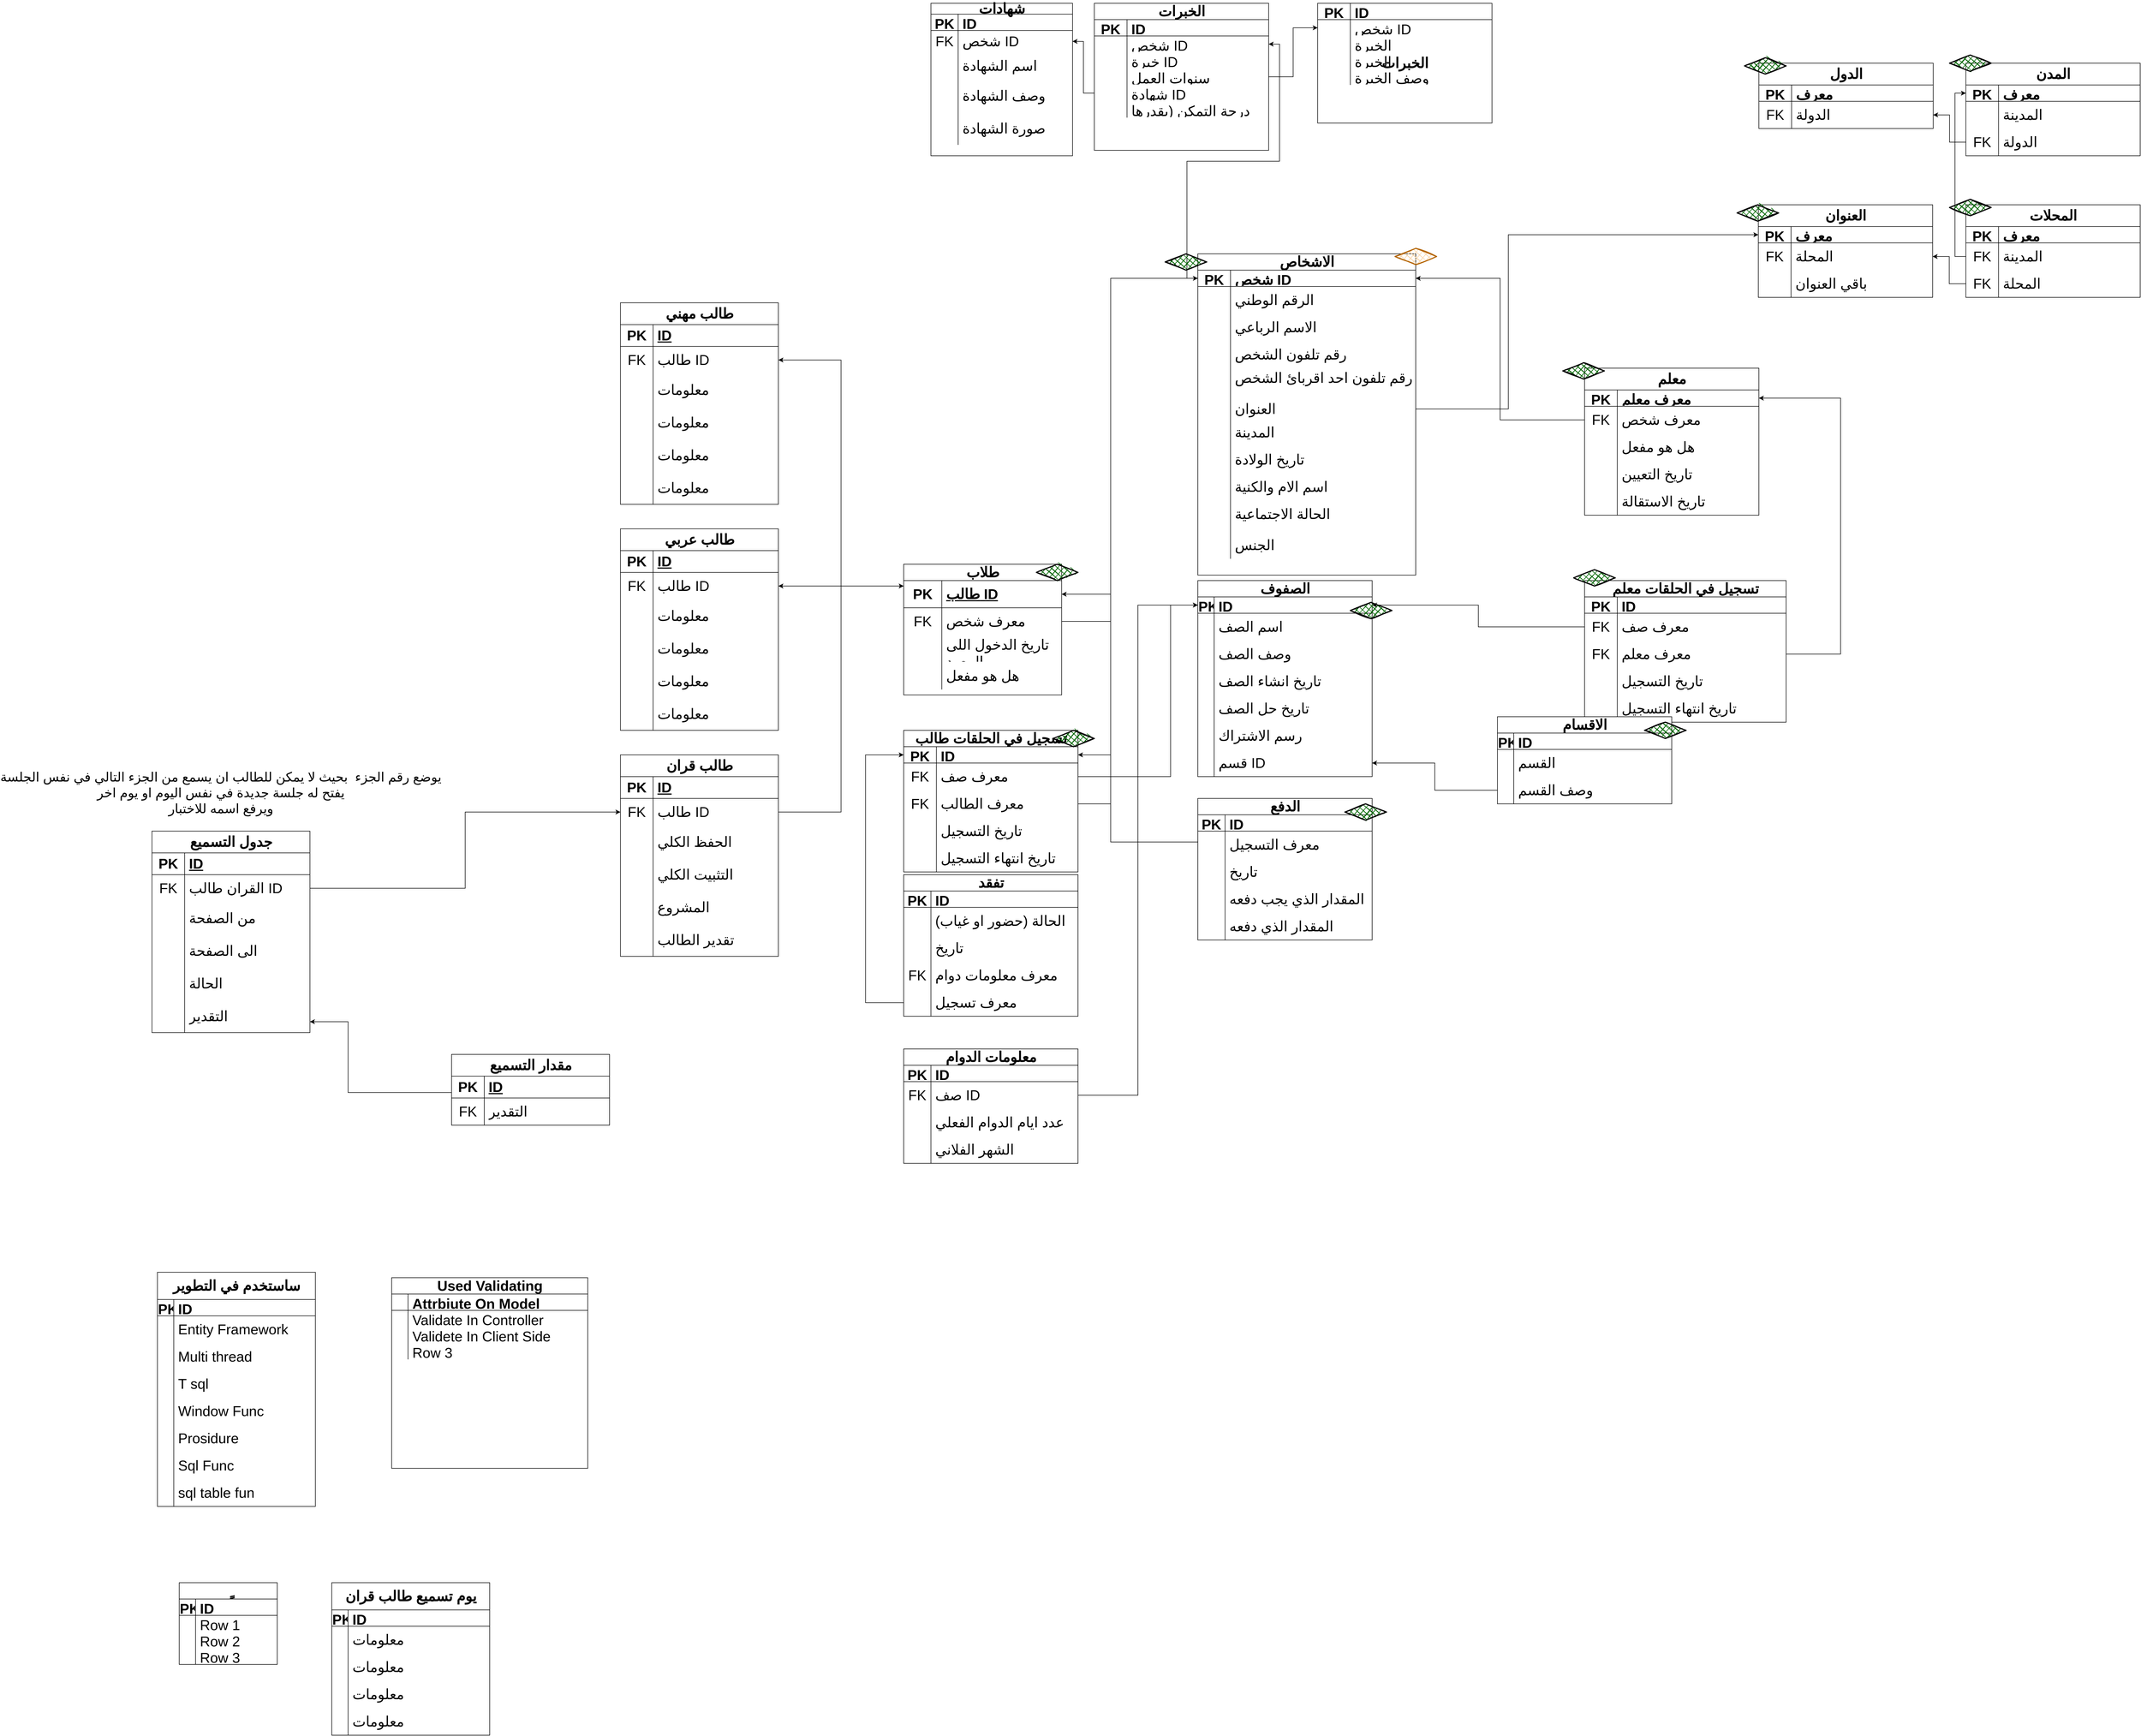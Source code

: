 <mxfile version="27.0.9">
  <diagram name="نموذج المعهد" id="diagram1">
    <mxGraphModel dx="910" dy="2116" grid="1" gridSize="10" guides="1" tooltips="1" connect="1" arrows="1" fold="1" page="1" pageScale="1" pageWidth="827" pageHeight="1169" math="0" shadow="0">
      <root>
        <mxCell id="0" />
        <mxCell id="1" parent="0" />
        <mxCell id="DfycZpZJbbIL7Prw7LZc-660" value="الاشخاص" style="shape=table;startSize=30;container=1;collapsible=1;childLayout=tableLayout;fixedRows=1;rowLines=0;fontStyle=1;align=center;resizeLast=1;html=1;fontSize=26;" parent="1" vertex="1">
          <mxGeometry x="3360" y="-130" width="400" height="590" as="geometry" />
        </mxCell>
        <mxCell id="DfycZpZJbbIL7Prw7LZc-661" value="" style="shape=tableRow;horizontal=0;startSize=0;swimlaneHead=0;swimlaneBody=0;fillColor=none;collapsible=0;dropTarget=0;points=[[0,0.5],[1,0.5]];portConstraint=eastwest;top=0;left=0;right=0;bottom=1;fontSize=26;" parent="DfycZpZJbbIL7Prw7LZc-660" vertex="1">
          <mxGeometry y="30" width="400" height="30" as="geometry" />
        </mxCell>
        <mxCell id="DfycZpZJbbIL7Prw7LZc-662" value="PK" style="shape=partialRectangle;connectable=0;fillColor=none;top=0;left=0;bottom=0;right=0;fontStyle=1;overflow=hidden;whiteSpace=wrap;html=1;fontSize=26;" parent="DfycZpZJbbIL7Prw7LZc-661" vertex="1">
          <mxGeometry width="60" height="30" as="geometry">
            <mxRectangle width="60" height="30" as="alternateBounds" />
          </mxGeometry>
        </mxCell>
        <mxCell id="DfycZpZJbbIL7Prw7LZc-663" value="شخص ID" style="shape=partialRectangle;connectable=0;fillColor=none;top=0;left=0;bottom=0;right=0;align=left;spacingLeft=6;fontStyle=5;overflow=hidden;whiteSpace=wrap;html=1;fontSize=26;" parent="DfycZpZJbbIL7Prw7LZc-661" vertex="1">
          <mxGeometry x="60" width="340" height="30" as="geometry">
            <mxRectangle width="340" height="30" as="alternateBounds" />
          </mxGeometry>
        </mxCell>
        <mxCell id="DfycZpZJbbIL7Prw7LZc-664" value="" style="shape=tableRow;horizontal=0;startSize=0;swimlaneHead=0;swimlaneBody=0;fillColor=none;collapsible=0;dropTarget=0;points=[[0,0.5],[1,0.5]];portConstraint=eastwest;top=0;left=0;right=0;bottom=0;fontSize=26;" parent="DfycZpZJbbIL7Prw7LZc-660" vertex="1">
          <mxGeometry y="60" width="400" height="50" as="geometry" />
        </mxCell>
        <mxCell id="DfycZpZJbbIL7Prw7LZc-665" value="" style="shape=partialRectangle;connectable=0;fillColor=none;top=0;left=0;bottom=0;right=0;editable=1;overflow=hidden;whiteSpace=wrap;html=1;fontSize=26;" parent="DfycZpZJbbIL7Prw7LZc-664" vertex="1">
          <mxGeometry width="60" height="50" as="geometry">
            <mxRectangle width="60" height="50" as="alternateBounds" />
          </mxGeometry>
        </mxCell>
        <mxCell id="DfycZpZJbbIL7Prw7LZc-666" value="&lt;div&gt;الرقم الوطني&lt;/div&gt;" style="shape=partialRectangle;connectable=0;fillColor=none;top=0;left=0;bottom=0;right=0;align=left;spacingLeft=6;overflow=hidden;whiteSpace=wrap;html=1;fontSize=26;" parent="DfycZpZJbbIL7Prw7LZc-664" vertex="1">
          <mxGeometry x="60" width="340" height="50" as="geometry">
            <mxRectangle width="340" height="50" as="alternateBounds" />
          </mxGeometry>
        </mxCell>
        <mxCell id="DfycZpZJbbIL7Prw7LZc-667" value="" style="shape=tableRow;horizontal=0;startSize=0;swimlaneHead=0;swimlaneBody=0;fillColor=none;collapsible=0;dropTarget=0;points=[[0,0.5],[1,0.5]];portConstraint=eastwest;top=0;left=0;right=0;bottom=0;fontSize=26;" parent="DfycZpZJbbIL7Prw7LZc-660" vertex="1">
          <mxGeometry y="110" width="400" height="50" as="geometry" />
        </mxCell>
        <mxCell id="DfycZpZJbbIL7Prw7LZc-668" value="" style="shape=partialRectangle;connectable=0;fillColor=none;top=0;left=0;bottom=0;right=0;editable=1;overflow=hidden;whiteSpace=wrap;html=1;fontSize=26;" parent="DfycZpZJbbIL7Prw7LZc-667" vertex="1">
          <mxGeometry width="60" height="50" as="geometry">
            <mxRectangle width="60" height="50" as="alternateBounds" />
          </mxGeometry>
        </mxCell>
        <mxCell id="DfycZpZJbbIL7Prw7LZc-669" value="&lt;div&gt;الاسم الرباعي&lt;/div&gt;" style="shape=partialRectangle;connectable=0;fillColor=none;top=0;left=0;bottom=0;right=0;align=left;spacingLeft=6;overflow=hidden;whiteSpace=wrap;html=1;fontSize=26;" parent="DfycZpZJbbIL7Prw7LZc-667" vertex="1">
          <mxGeometry x="60" width="340" height="50" as="geometry">
            <mxRectangle width="340" height="50" as="alternateBounds" />
          </mxGeometry>
        </mxCell>
        <mxCell id="DfycZpZJbbIL7Prw7LZc-670" value="" style="shape=tableRow;horizontal=0;startSize=0;swimlaneHead=0;swimlaneBody=0;fillColor=none;collapsible=0;dropTarget=0;points=[[0,0.5],[1,0.5]];portConstraint=eastwest;top=0;left=0;right=0;bottom=0;fontSize=26;" parent="DfycZpZJbbIL7Prw7LZc-660" vertex="1">
          <mxGeometry y="160" width="400" height="50" as="geometry" />
        </mxCell>
        <mxCell id="DfycZpZJbbIL7Prw7LZc-671" value="" style="shape=partialRectangle;connectable=0;fillColor=none;top=0;left=0;bottom=0;right=0;editable=1;overflow=hidden;whiteSpace=wrap;html=1;fontSize=26;" parent="DfycZpZJbbIL7Prw7LZc-670" vertex="1">
          <mxGeometry width="60" height="50" as="geometry">
            <mxRectangle width="60" height="50" as="alternateBounds" />
          </mxGeometry>
        </mxCell>
        <mxCell id="DfycZpZJbbIL7Prw7LZc-672" value="&lt;div&gt;رقم تلفون الشخص&lt;/div&gt;" style="shape=partialRectangle;connectable=0;fillColor=none;top=0;left=0;bottom=0;right=0;align=left;spacingLeft=6;overflow=hidden;whiteSpace=wrap;html=1;fontSize=26;" parent="DfycZpZJbbIL7Prw7LZc-670" vertex="1">
          <mxGeometry x="60" width="340" height="50" as="geometry">
            <mxRectangle width="340" height="50" as="alternateBounds" />
          </mxGeometry>
        </mxCell>
        <mxCell id="DfycZpZJbbIL7Prw7LZc-673" style="shape=tableRow;horizontal=0;startSize=0;swimlaneHead=0;swimlaneBody=0;fillColor=none;collapsible=0;dropTarget=0;points=[[0,0.5],[1,0.5]];portConstraint=eastwest;top=0;left=0;right=0;bottom=0;fontSize=26;" parent="DfycZpZJbbIL7Prw7LZc-660" vertex="1">
          <mxGeometry y="210" width="400" height="50" as="geometry" />
        </mxCell>
        <mxCell id="DfycZpZJbbIL7Prw7LZc-674" style="shape=partialRectangle;connectable=0;fillColor=none;top=0;left=0;bottom=0;right=0;editable=1;overflow=hidden;whiteSpace=wrap;html=1;fontSize=26;" parent="DfycZpZJbbIL7Prw7LZc-673" vertex="1">
          <mxGeometry width="60" height="50" as="geometry">
            <mxRectangle width="60" height="50" as="alternateBounds" />
          </mxGeometry>
        </mxCell>
        <mxCell id="DfycZpZJbbIL7Prw7LZc-675" value="&lt;div&gt;رقم تلفون احد اقربائ الشخص&lt;/div&gt;&lt;div&gt;&lt;br&gt;&lt;/div&gt;" style="shape=partialRectangle;connectable=0;fillColor=none;top=0;left=0;bottom=0;right=0;align=left;spacingLeft=6;overflow=hidden;whiteSpace=wrap;html=1;fontSize=26;" parent="DfycZpZJbbIL7Prw7LZc-673" vertex="1">
          <mxGeometry x="60" width="340" height="50" as="geometry">
            <mxRectangle width="340" height="50" as="alternateBounds" />
          </mxGeometry>
        </mxCell>
        <mxCell id="DfycZpZJbbIL7Prw7LZc-676" style="shape=tableRow;horizontal=0;startSize=0;swimlaneHead=0;swimlaneBody=0;fillColor=none;collapsible=0;dropTarget=0;points=[[0,0.5],[1,0.5]];portConstraint=eastwest;top=0;left=0;right=0;bottom=0;fontSize=26;" parent="DfycZpZJbbIL7Prw7LZc-660" vertex="1">
          <mxGeometry y="260" width="400" height="50" as="geometry" />
        </mxCell>
        <mxCell id="DfycZpZJbbIL7Prw7LZc-677" style="shape=partialRectangle;connectable=0;fillColor=none;top=0;left=0;bottom=0;right=0;editable=1;overflow=hidden;whiteSpace=wrap;html=1;fontSize=26;" parent="DfycZpZJbbIL7Prw7LZc-676" vertex="1">
          <mxGeometry width="60" height="50" as="geometry">
            <mxRectangle width="60" height="50" as="alternateBounds" />
          </mxGeometry>
        </mxCell>
        <mxCell id="DfycZpZJbbIL7Prw7LZc-678" value="العنوان" style="shape=partialRectangle;connectable=0;fillColor=none;top=0;left=0;bottom=0;right=0;align=left;spacingLeft=6;overflow=hidden;whiteSpace=wrap;html=1;fontSize=26;" parent="DfycZpZJbbIL7Prw7LZc-676" vertex="1">
          <mxGeometry x="60" width="340" height="50" as="geometry">
            <mxRectangle width="340" height="50" as="alternateBounds" />
          </mxGeometry>
        </mxCell>
        <mxCell id="DfycZpZJbbIL7Prw7LZc-679" style="shape=tableRow;horizontal=0;startSize=0;swimlaneHead=0;swimlaneBody=0;fillColor=none;collapsible=0;dropTarget=0;points=[[0,0.5],[1,0.5]];portConstraint=eastwest;top=0;left=0;right=0;bottom=0;fontSize=26;" parent="DfycZpZJbbIL7Prw7LZc-660" vertex="1">
          <mxGeometry y="310" width="400" height="50" as="geometry" />
        </mxCell>
        <mxCell id="DfycZpZJbbIL7Prw7LZc-680" style="shape=partialRectangle;connectable=0;fillColor=none;top=0;left=0;bottom=0;right=0;editable=1;overflow=hidden;whiteSpace=wrap;html=1;fontSize=26;" parent="DfycZpZJbbIL7Prw7LZc-679" vertex="1">
          <mxGeometry width="60" height="50" as="geometry">
            <mxRectangle width="60" height="50" as="alternateBounds" />
          </mxGeometry>
        </mxCell>
        <mxCell id="DfycZpZJbbIL7Prw7LZc-681" value="&lt;div&gt;المدينة&lt;/div&gt;&lt;div&gt;&lt;br&gt;&lt;/div&gt;" style="shape=partialRectangle;connectable=0;fillColor=none;top=0;left=0;bottom=0;right=0;align=left;spacingLeft=6;overflow=hidden;whiteSpace=wrap;html=1;fontSize=26;" parent="DfycZpZJbbIL7Prw7LZc-679" vertex="1">
          <mxGeometry x="60" width="340" height="50" as="geometry">
            <mxRectangle width="340" height="50" as="alternateBounds" />
          </mxGeometry>
        </mxCell>
        <mxCell id="DfycZpZJbbIL7Prw7LZc-682" style="shape=tableRow;horizontal=0;startSize=0;swimlaneHead=0;swimlaneBody=0;fillColor=none;collapsible=0;dropTarget=0;points=[[0,0.5],[1,0.5]];portConstraint=eastwest;top=0;left=0;right=0;bottom=0;fontSize=26;" parent="DfycZpZJbbIL7Prw7LZc-660" vertex="1">
          <mxGeometry y="360" width="400" height="50" as="geometry" />
        </mxCell>
        <mxCell id="DfycZpZJbbIL7Prw7LZc-683" style="shape=partialRectangle;connectable=0;fillColor=none;top=0;left=0;bottom=0;right=0;editable=1;overflow=hidden;whiteSpace=wrap;html=1;fontSize=26;" parent="DfycZpZJbbIL7Prw7LZc-682" vertex="1">
          <mxGeometry width="60" height="50" as="geometry">
            <mxRectangle width="60" height="50" as="alternateBounds" />
          </mxGeometry>
        </mxCell>
        <mxCell id="DfycZpZJbbIL7Prw7LZc-684" value="&lt;div&gt;تاريخ الولادة&lt;/div&gt;&lt;div&gt;&lt;br&gt;&lt;/div&gt;" style="shape=partialRectangle;connectable=0;fillColor=none;top=0;left=0;bottom=0;right=0;align=left;spacingLeft=6;overflow=hidden;whiteSpace=wrap;html=1;fontSize=26;" parent="DfycZpZJbbIL7Prw7LZc-682" vertex="1">
          <mxGeometry x="60" width="340" height="50" as="geometry">
            <mxRectangle width="340" height="50" as="alternateBounds" />
          </mxGeometry>
        </mxCell>
        <mxCell id="DfycZpZJbbIL7Prw7LZc-685" style="shape=tableRow;horizontal=0;startSize=0;swimlaneHead=0;swimlaneBody=0;fillColor=none;collapsible=0;dropTarget=0;points=[[0,0.5],[1,0.5]];portConstraint=eastwest;top=0;left=0;right=0;bottom=0;fontSize=26;" parent="DfycZpZJbbIL7Prw7LZc-660" vertex="1">
          <mxGeometry y="410" width="400" height="50" as="geometry" />
        </mxCell>
        <mxCell id="DfycZpZJbbIL7Prw7LZc-686" style="shape=partialRectangle;connectable=0;fillColor=none;top=0;left=0;bottom=0;right=0;editable=1;overflow=hidden;whiteSpace=wrap;html=1;fontSize=26;" parent="DfycZpZJbbIL7Prw7LZc-685" vertex="1">
          <mxGeometry width="60" height="50" as="geometry">
            <mxRectangle width="60" height="50" as="alternateBounds" />
          </mxGeometry>
        </mxCell>
        <mxCell id="DfycZpZJbbIL7Prw7LZc-687" value="&lt;div&gt;اسم الام والكنية&lt;/div&gt;&lt;div&gt;&lt;br&gt;&lt;/div&gt;" style="shape=partialRectangle;connectable=0;fillColor=none;top=0;left=0;bottom=0;right=0;align=left;spacingLeft=6;overflow=hidden;whiteSpace=wrap;html=1;fontSize=26;" parent="DfycZpZJbbIL7Prw7LZc-685" vertex="1">
          <mxGeometry x="60" width="340" height="50" as="geometry">
            <mxRectangle width="340" height="50" as="alternateBounds" />
          </mxGeometry>
        </mxCell>
        <mxCell id="DfycZpZJbbIL7Prw7LZc-688" style="shape=tableRow;horizontal=0;startSize=0;swimlaneHead=0;swimlaneBody=0;fillColor=none;collapsible=0;dropTarget=0;points=[[0,0.5],[1,0.5]];portConstraint=eastwest;top=0;left=0;right=0;bottom=0;fontSize=26;" parent="DfycZpZJbbIL7Prw7LZc-660" vertex="1">
          <mxGeometry y="460" width="400" height="50" as="geometry" />
        </mxCell>
        <mxCell id="DfycZpZJbbIL7Prw7LZc-689" style="shape=partialRectangle;connectable=0;fillColor=none;top=0;left=0;bottom=0;right=0;editable=1;overflow=hidden;whiteSpace=wrap;html=1;fontSize=26;" parent="DfycZpZJbbIL7Prw7LZc-688" vertex="1">
          <mxGeometry width="60" height="50" as="geometry">
            <mxRectangle width="60" height="50" as="alternateBounds" />
          </mxGeometry>
        </mxCell>
        <mxCell id="DfycZpZJbbIL7Prw7LZc-690" value="&lt;div&gt;الحالة الاجتماعية&lt;/div&gt;&lt;div&gt;&lt;br&gt;&lt;/div&gt;" style="shape=partialRectangle;connectable=0;fillColor=none;top=0;left=0;bottom=0;right=0;align=left;spacingLeft=6;overflow=hidden;whiteSpace=wrap;html=1;fontSize=26;" parent="DfycZpZJbbIL7Prw7LZc-688" vertex="1">
          <mxGeometry x="60" width="340" height="50" as="geometry">
            <mxRectangle width="340" height="50" as="alternateBounds" />
          </mxGeometry>
        </mxCell>
        <mxCell id="VCb3-OtIvGuTbweE4gRt-70" style="shape=tableRow;horizontal=0;startSize=0;swimlaneHead=0;swimlaneBody=0;fillColor=none;collapsible=0;dropTarget=0;points=[[0,0.5],[1,0.5]];portConstraint=eastwest;top=0;left=0;right=0;bottom=0;fontSize=26;" parent="DfycZpZJbbIL7Prw7LZc-660" vertex="1">
          <mxGeometry y="510" width="400" height="50" as="geometry" />
        </mxCell>
        <mxCell id="VCb3-OtIvGuTbweE4gRt-71" style="shape=partialRectangle;connectable=0;fillColor=none;top=0;left=0;bottom=0;right=0;editable=1;overflow=hidden;whiteSpace=wrap;html=1;fontSize=26;" parent="VCb3-OtIvGuTbweE4gRt-70" vertex="1">
          <mxGeometry width="60" height="50" as="geometry">
            <mxRectangle width="60" height="50" as="alternateBounds" />
          </mxGeometry>
        </mxCell>
        <mxCell id="VCb3-OtIvGuTbweE4gRt-72" value="الجنس" style="shape=partialRectangle;connectable=0;fillColor=none;top=0;left=0;bottom=0;right=0;align=left;spacingLeft=6;overflow=hidden;whiteSpace=wrap;html=1;fontSize=26;" parent="VCb3-OtIvGuTbweE4gRt-70" vertex="1">
          <mxGeometry x="60" width="340" height="50" as="geometry">
            <mxRectangle width="340" height="50" as="alternateBounds" />
          </mxGeometry>
        </mxCell>
        <mxCell id="DfycZpZJbbIL7Prw7LZc-691" style="edgeStyle=orthogonalEdgeStyle;rounded=0;orthogonalLoop=1;jettySize=auto;html=1;exitX=1;exitY=0.5;exitDx=0;exitDy=0;entryX=0;entryY=0.5;entryDx=0;entryDy=0;" parent="1" source="DfycZpZJbbIL7Prw7LZc-696" target="DfycZpZJbbIL7Prw7LZc-661" edge="1">
          <mxGeometry relative="1" as="geometry">
            <mxPoint x="3180" y="-40" as="targetPoint" />
            <Array as="points">
              <mxPoint x="3200" y="545" />
              <mxPoint x="3200" y="-85" />
            </Array>
          </mxGeometry>
        </mxCell>
        <mxCell id="DfycZpZJbbIL7Prw7LZc-692" value="طلاب" style="shape=table;startSize=30;container=1;collapsible=1;childLayout=tableLayout;fixedRows=1;rowLines=0;fontStyle=1;align=center;resizeLast=1;html=1;fontSize=26;" parent="1" vertex="1">
          <mxGeometry x="2820" y="440" width="290" height="240" as="geometry" />
        </mxCell>
        <mxCell id="DfycZpZJbbIL7Prw7LZc-693" value="" style="shape=tableRow;horizontal=0;startSize=0;swimlaneHead=0;swimlaneBody=0;fillColor=none;collapsible=0;dropTarget=0;points=[[0,0.5],[1,0.5]];portConstraint=eastwest;top=0;left=0;right=0;bottom=1;fontSize=26;" parent="DfycZpZJbbIL7Prw7LZc-692" vertex="1">
          <mxGeometry y="30" width="290" height="50" as="geometry" />
        </mxCell>
        <mxCell id="DfycZpZJbbIL7Prw7LZc-694" value="PK" style="shape=partialRectangle;connectable=0;fillColor=none;top=0;left=0;bottom=0;right=0;fontStyle=1;overflow=hidden;whiteSpace=wrap;html=1;fontSize=26;" parent="DfycZpZJbbIL7Prw7LZc-693" vertex="1">
          <mxGeometry width="70" height="50" as="geometry">
            <mxRectangle width="70" height="50" as="alternateBounds" />
          </mxGeometry>
        </mxCell>
        <mxCell id="DfycZpZJbbIL7Prw7LZc-695" value="طالب ID" style="shape=partialRectangle;connectable=0;fillColor=none;top=0;left=0;bottom=0;right=0;align=left;spacingLeft=6;fontStyle=5;overflow=hidden;whiteSpace=wrap;html=1;fontSize=26;" parent="DfycZpZJbbIL7Prw7LZc-693" vertex="1">
          <mxGeometry x="70" width="220" height="50" as="geometry">
            <mxRectangle width="220" height="50" as="alternateBounds" />
          </mxGeometry>
        </mxCell>
        <mxCell id="DfycZpZJbbIL7Prw7LZc-696" value="" style="shape=tableRow;horizontal=0;startSize=0;swimlaneHead=0;swimlaneBody=0;fillColor=none;collapsible=0;dropTarget=0;points=[[0,0.5],[1,0.5]];portConstraint=eastwest;top=0;left=0;right=0;bottom=0;fontSize=26;" parent="DfycZpZJbbIL7Prw7LZc-692" vertex="1">
          <mxGeometry y="80" width="290" height="50" as="geometry" />
        </mxCell>
        <mxCell id="DfycZpZJbbIL7Prw7LZc-697" value="FK" style="shape=partialRectangle;connectable=0;fillColor=none;top=0;left=0;bottom=0;right=0;editable=1;overflow=hidden;whiteSpace=wrap;html=1;fontSize=26;" parent="DfycZpZJbbIL7Prw7LZc-696" vertex="1">
          <mxGeometry width="70" height="50" as="geometry">
            <mxRectangle width="70" height="50" as="alternateBounds" />
          </mxGeometry>
        </mxCell>
        <mxCell id="DfycZpZJbbIL7Prw7LZc-698" value="معرف شخص" style="shape=partialRectangle;connectable=0;fillColor=none;top=0;left=0;bottom=0;right=0;align=left;spacingLeft=6;overflow=hidden;whiteSpace=wrap;html=1;fontSize=26;" parent="DfycZpZJbbIL7Prw7LZc-696" vertex="1">
          <mxGeometry x="70" width="220" height="50" as="geometry">
            <mxRectangle width="220" height="50" as="alternateBounds" />
          </mxGeometry>
        </mxCell>
        <mxCell id="DfycZpZJbbIL7Prw7LZc-699" value="" style="shape=tableRow;horizontal=0;startSize=0;swimlaneHead=0;swimlaneBody=0;fillColor=none;collapsible=0;dropTarget=0;points=[[0,0.5],[1,0.5]];portConstraint=eastwest;top=0;left=0;right=0;bottom=0;fontSize=26;" parent="DfycZpZJbbIL7Prw7LZc-692" vertex="1">
          <mxGeometry y="130" width="290" height="50" as="geometry" />
        </mxCell>
        <mxCell id="DfycZpZJbbIL7Prw7LZc-700" value="" style="shape=partialRectangle;connectable=0;fillColor=none;top=0;left=0;bottom=0;right=0;editable=1;overflow=hidden;whiteSpace=wrap;html=1;fontSize=26;" parent="DfycZpZJbbIL7Prw7LZc-699" vertex="1">
          <mxGeometry width="70" height="50" as="geometry">
            <mxRectangle width="70" height="50" as="alternateBounds" />
          </mxGeometry>
        </mxCell>
        <mxCell id="DfycZpZJbbIL7Prw7LZc-701" value="تاريخ الدخول اللى المعهد" style="shape=partialRectangle;connectable=0;fillColor=none;top=0;left=0;bottom=0;right=0;align=left;spacingLeft=6;overflow=hidden;whiteSpace=wrap;html=1;fontSize=26;" parent="DfycZpZJbbIL7Prw7LZc-699" vertex="1">
          <mxGeometry x="70" width="220" height="50" as="geometry">
            <mxRectangle width="220" height="50" as="alternateBounds" />
          </mxGeometry>
        </mxCell>
        <mxCell id="DfycZpZJbbIL7Prw7LZc-702" value="" style="shape=tableRow;horizontal=0;startSize=0;swimlaneHead=0;swimlaneBody=0;fillColor=none;collapsible=0;dropTarget=0;points=[[0,0.5],[1,0.5]];portConstraint=eastwest;top=0;left=0;right=0;bottom=0;fontSize=26;" parent="DfycZpZJbbIL7Prw7LZc-692" vertex="1">
          <mxGeometry y="180" width="290" height="50" as="geometry" />
        </mxCell>
        <mxCell id="DfycZpZJbbIL7Prw7LZc-703" value="" style="shape=partialRectangle;connectable=0;fillColor=none;top=0;left=0;bottom=0;right=0;editable=1;overflow=hidden;whiteSpace=wrap;html=1;fontSize=26;" parent="DfycZpZJbbIL7Prw7LZc-702" vertex="1">
          <mxGeometry width="70" height="50" as="geometry">
            <mxRectangle width="70" height="50" as="alternateBounds" />
          </mxGeometry>
        </mxCell>
        <mxCell id="DfycZpZJbbIL7Prw7LZc-704" value="هل هو مفعل" style="shape=partialRectangle;connectable=0;fillColor=none;top=0;left=0;bottom=0;right=0;align=left;spacingLeft=6;overflow=hidden;whiteSpace=wrap;html=1;fontSize=26;" parent="DfycZpZJbbIL7Prw7LZc-702" vertex="1">
          <mxGeometry x="70" width="220" height="50" as="geometry">
            <mxRectangle width="220" height="50" as="alternateBounds" />
          </mxGeometry>
        </mxCell>
        <mxCell id="DfycZpZJbbIL7Prw7LZc-705" value="ٍ" style="shape=table;startSize=30;container=1;collapsible=1;childLayout=tableLayout;fixedRows=1;rowLines=0;fontStyle=1;align=center;resizeLast=1;html=1;fontSize=26;" parent="1" vertex="1">
          <mxGeometry x="1490" y="2310" width="180" height="150" as="geometry" />
        </mxCell>
        <mxCell id="DfycZpZJbbIL7Prw7LZc-706" value="" style="shape=tableRow;horizontal=0;startSize=0;swimlaneHead=0;swimlaneBody=0;fillColor=none;collapsible=0;dropTarget=0;points=[[0,0.5],[1,0.5]];portConstraint=eastwest;top=0;left=0;right=0;bottom=1;fontSize=26;" parent="DfycZpZJbbIL7Prw7LZc-705" vertex="1">
          <mxGeometry y="30" width="180" height="30" as="geometry" />
        </mxCell>
        <mxCell id="DfycZpZJbbIL7Prw7LZc-707" value="PK" style="shape=partialRectangle;connectable=0;fillColor=none;top=0;left=0;bottom=0;right=0;fontStyle=1;overflow=hidden;whiteSpace=wrap;html=1;fontSize=26;" parent="DfycZpZJbbIL7Prw7LZc-706" vertex="1">
          <mxGeometry width="30" height="30" as="geometry">
            <mxRectangle width="30" height="30" as="alternateBounds" />
          </mxGeometry>
        </mxCell>
        <mxCell id="DfycZpZJbbIL7Prw7LZc-708" value="ID" style="shape=partialRectangle;connectable=0;fillColor=none;top=0;left=0;bottom=0;right=0;align=left;spacingLeft=6;fontStyle=5;overflow=hidden;whiteSpace=wrap;html=1;fontSize=26;" parent="DfycZpZJbbIL7Prw7LZc-706" vertex="1">
          <mxGeometry x="30" width="150" height="30" as="geometry">
            <mxRectangle width="150" height="30" as="alternateBounds" />
          </mxGeometry>
        </mxCell>
        <mxCell id="DfycZpZJbbIL7Prw7LZc-709" value="" style="shape=tableRow;horizontal=0;startSize=0;swimlaneHead=0;swimlaneBody=0;fillColor=none;collapsible=0;dropTarget=0;points=[[0,0.5],[1,0.5]];portConstraint=eastwest;top=0;left=0;right=0;bottom=0;fontSize=26;" parent="DfycZpZJbbIL7Prw7LZc-705" vertex="1">
          <mxGeometry y="60" width="180" height="30" as="geometry" />
        </mxCell>
        <mxCell id="DfycZpZJbbIL7Prw7LZc-710" value="" style="shape=partialRectangle;connectable=0;fillColor=none;top=0;left=0;bottom=0;right=0;editable=1;overflow=hidden;whiteSpace=wrap;html=1;fontSize=26;" parent="DfycZpZJbbIL7Prw7LZc-709" vertex="1">
          <mxGeometry width="30" height="30" as="geometry">
            <mxRectangle width="30" height="30" as="alternateBounds" />
          </mxGeometry>
        </mxCell>
        <mxCell id="DfycZpZJbbIL7Prw7LZc-711" value="Row 1" style="shape=partialRectangle;connectable=0;fillColor=none;top=0;left=0;bottom=0;right=0;align=left;spacingLeft=6;overflow=hidden;whiteSpace=wrap;html=1;fontSize=26;" parent="DfycZpZJbbIL7Prw7LZc-709" vertex="1">
          <mxGeometry x="30" width="150" height="30" as="geometry">
            <mxRectangle width="150" height="30" as="alternateBounds" />
          </mxGeometry>
        </mxCell>
        <mxCell id="DfycZpZJbbIL7Prw7LZc-712" value="" style="shape=tableRow;horizontal=0;startSize=0;swimlaneHead=0;swimlaneBody=0;fillColor=none;collapsible=0;dropTarget=0;points=[[0,0.5],[1,0.5]];portConstraint=eastwest;top=0;left=0;right=0;bottom=0;fontSize=26;" parent="DfycZpZJbbIL7Prw7LZc-705" vertex="1">
          <mxGeometry y="90" width="180" height="30" as="geometry" />
        </mxCell>
        <mxCell id="DfycZpZJbbIL7Prw7LZc-713" value="" style="shape=partialRectangle;connectable=0;fillColor=none;top=0;left=0;bottom=0;right=0;editable=1;overflow=hidden;whiteSpace=wrap;html=1;fontSize=26;" parent="DfycZpZJbbIL7Prw7LZc-712" vertex="1">
          <mxGeometry width="30" height="30" as="geometry">
            <mxRectangle width="30" height="30" as="alternateBounds" />
          </mxGeometry>
        </mxCell>
        <mxCell id="DfycZpZJbbIL7Prw7LZc-714" value="Row 2" style="shape=partialRectangle;connectable=0;fillColor=none;top=0;left=0;bottom=0;right=0;align=left;spacingLeft=6;overflow=hidden;whiteSpace=wrap;html=1;fontSize=26;" parent="DfycZpZJbbIL7Prw7LZc-712" vertex="1">
          <mxGeometry x="30" width="150" height="30" as="geometry">
            <mxRectangle width="150" height="30" as="alternateBounds" />
          </mxGeometry>
        </mxCell>
        <mxCell id="DfycZpZJbbIL7Prw7LZc-715" value="" style="shape=tableRow;horizontal=0;startSize=0;swimlaneHead=0;swimlaneBody=0;fillColor=none;collapsible=0;dropTarget=0;points=[[0,0.5],[1,0.5]];portConstraint=eastwest;top=0;left=0;right=0;bottom=0;fontSize=26;" parent="DfycZpZJbbIL7Prw7LZc-705" vertex="1">
          <mxGeometry y="120" width="180" height="30" as="geometry" />
        </mxCell>
        <mxCell id="DfycZpZJbbIL7Prw7LZc-716" value="" style="shape=partialRectangle;connectable=0;fillColor=none;top=0;left=0;bottom=0;right=0;editable=1;overflow=hidden;whiteSpace=wrap;html=1;fontSize=26;" parent="DfycZpZJbbIL7Prw7LZc-715" vertex="1">
          <mxGeometry width="30" height="30" as="geometry">
            <mxRectangle width="30" height="30" as="alternateBounds" />
          </mxGeometry>
        </mxCell>
        <mxCell id="DfycZpZJbbIL7Prw7LZc-717" value="Row 3" style="shape=partialRectangle;connectable=0;fillColor=none;top=0;left=0;bottom=0;right=0;align=left;spacingLeft=6;overflow=hidden;whiteSpace=wrap;html=1;fontSize=26;" parent="DfycZpZJbbIL7Prw7LZc-715" vertex="1">
          <mxGeometry x="30" width="150" height="30" as="geometry">
            <mxRectangle width="150" height="30" as="alternateBounds" />
          </mxGeometry>
        </mxCell>
        <mxCell id="DfycZpZJbbIL7Prw7LZc-718" value="طالب قران" style="shape=table;startSize=40;container=1;collapsible=1;childLayout=tableLayout;fixedRows=1;rowLines=0;fontStyle=1;align=center;resizeLast=1;html=1;fontSize=26;" parent="1" vertex="1">
          <mxGeometry x="2300" y="790" width="290" height="370" as="geometry" />
        </mxCell>
        <mxCell id="DfycZpZJbbIL7Prw7LZc-719" value="" style="shape=tableRow;horizontal=0;startSize=0;swimlaneHead=0;swimlaneBody=0;fillColor=none;collapsible=0;dropTarget=0;points=[[0,0.5],[1,0.5]];portConstraint=eastwest;top=0;left=0;right=0;bottom=1;fontSize=26;" parent="DfycZpZJbbIL7Prw7LZc-718" vertex="1">
          <mxGeometry y="40" width="290" height="40" as="geometry" />
        </mxCell>
        <mxCell id="DfycZpZJbbIL7Prw7LZc-720" value="PK" style="shape=partialRectangle;connectable=0;fillColor=none;top=0;left=0;bottom=0;right=0;fontStyle=1;overflow=hidden;whiteSpace=wrap;html=1;fontSize=26;" parent="DfycZpZJbbIL7Prw7LZc-719" vertex="1">
          <mxGeometry width="60" height="40" as="geometry">
            <mxRectangle width="60" height="40" as="alternateBounds" />
          </mxGeometry>
        </mxCell>
        <mxCell id="DfycZpZJbbIL7Prw7LZc-721" value="ID" style="shape=partialRectangle;connectable=0;fillColor=none;top=0;left=0;bottom=0;right=0;align=left;spacingLeft=6;fontStyle=5;overflow=hidden;whiteSpace=wrap;html=1;fontSize=26;" parent="DfycZpZJbbIL7Prw7LZc-719" vertex="1">
          <mxGeometry x="60" width="230" height="40" as="geometry">
            <mxRectangle width="230" height="40" as="alternateBounds" />
          </mxGeometry>
        </mxCell>
        <mxCell id="DfycZpZJbbIL7Prw7LZc-722" value="" style="shape=tableRow;horizontal=0;startSize=0;swimlaneHead=0;swimlaneBody=0;fillColor=none;collapsible=0;dropTarget=0;points=[[0,0.5],[1,0.5]];portConstraint=eastwest;top=0;left=0;right=0;bottom=0;fontSize=26;" parent="DfycZpZJbbIL7Prw7LZc-718" vertex="1">
          <mxGeometry y="80" width="290" height="50" as="geometry" />
        </mxCell>
        <mxCell id="DfycZpZJbbIL7Prw7LZc-723" value="FK" style="shape=partialRectangle;connectable=0;fillColor=none;top=0;left=0;bottom=0;right=0;editable=1;overflow=hidden;whiteSpace=wrap;html=1;fontSize=26;" parent="DfycZpZJbbIL7Prw7LZc-722" vertex="1">
          <mxGeometry width="60" height="50" as="geometry">
            <mxRectangle width="60" height="50" as="alternateBounds" />
          </mxGeometry>
        </mxCell>
        <mxCell id="DfycZpZJbbIL7Prw7LZc-724" value="طالب ID" style="shape=partialRectangle;connectable=0;fillColor=none;top=0;left=0;bottom=0;right=0;align=left;spacingLeft=6;overflow=hidden;whiteSpace=wrap;html=1;fontSize=26;" parent="DfycZpZJbbIL7Prw7LZc-722" vertex="1">
          <mxGeometry x="60" width="230" height="50" as="geometry">
            <mxRectangle width="230" height="50" as="alternateBounds" />
          </mxGeometry>
        </mxCell>
        <mxCell id="DfycZpZJbbIL7Prw7LZc-725" value="" style="shape=tableRow;horizontal=0;startSize=0;swimlaneHead=0;swimlaneBody=0;fillColor=none;collapsible=0;dropTarget=0;points=[[0,0.5],[1,0.5]];portConstraint=eastwest;top=0;left=0;right=0;bottom=0;fontSize=26;" parent="DfycZpZJbbIL7Prw7LZc-718" vertex="1">
          <mxGeometry y="130" width="290" height="60" as="geometry" />
        </mxCell>
        <mxCell id="DfycZpZJbbIL7Prw7LZc-726" value="" style="shape=partialRectangle;connectable=0;fillColor=none;top=0;left=0;bottom=0;right=0;editable=1;overflow=hidden;whiteSpace=wrap;html=1;fontSize=26;" parent="DfycZpZJbbIL7Prw7LZc-725" vertex="1">
          <mxGeometry width="60" height="60" as="geometry">
            <mxRectangle width="60" height="60" as="alternateBounds" />
          </mxGeometry>
        </mxCell>
        <mxCell id="DfycZpZJbbIL7Prw7LZc-727" value="الحفظ الكلي" style="shape=partialRectangle;connectable=0;fillColor=none;top=0;left=0;bottom=0;right=0;align=left;spacingLeft=6;overflow=hidden;whiteSpace=wrap;html=1;fontSize=26;" parent="DfycZpZJbbIL7Prw7LZc-725" vertex="1">
          <mxGeometry x="60" width="230" height="60" as="geometry">
            <mxRectangle width="230" height="60" as="alternateBounds" />
          </mxGeometry>
        </mxCell>
        <mxCell id="DfycZpZJbbIL7Prw7LZc-728" value="" style="shape=tableRow;horizontal=0;startSize=0;swimlaneHead=0;swimlaneBody=0;fillColor=none;collapsible=0;dropTarget=0;points=[[0,0.5],[1,0.5]];portConstraint=eastwest;top=0;left=0;right=0;bottom=0;fontSize=26;" parent="DfycZpZJbbIL7Prw7LZc-718" vertex="1">
          <mxGeometry y="190" width="290" height="60" as="geometry" />
        </mxCell>
        <mxCell id="DfycZpZJbbIL7Prw7LZc-729" value="" style="shape=partialRectangle;connectable=0;fillColor=none;top=0;left=0;bottom=0;right=0;editable=1;overflow=hidden;whiteSpace=wrap;html=1;fontSize=26;" parent="DfycZpZJbbIL7Prw7LZc-728" vertex="1">
          <mxGeometry width="60" height="60" as="geometry">
            <mxRectangle width="60" height="60" as="alternateBounds" />
          </mxGeometry>
        </mxCell>
        <mxCell id="DfycZpZJbbIL7Prw7LZc-730" value="التثبيت الكلي" style="shape=partialRectangle;connectable=0;fillColor=none;top=0;left=0;bottom=0;right=0;align=left;spacingLeft=6;overflow=hidden;whiteSpace=wrap;html=1;fontSize=26;" parent="DfycZpZJbbIL7Prw7LZc-728" vertex="1">
          <mxGeometry x="60" width="230" height="60" as="geometry">
            <mxRectangle width="230" height="60" as="alternateBounds" />
          </mxGeometry>
        </mxCell>
        <mxCell id="DfycZpZJbbIL7Prw7LZc-731" style="shape=tableRow;horizontal=0;startSize=0;swimlaneHead=0;swimlaneBody=0;fillColor=none;collapsible=0;dropTarget=0;points=[[0,0.5],[1,0.5]];portConstraint=eastwest;top=0;left=0;right=0;bottom=0;fontSize=26;" parent="DfycZpZJbbIL7Prw7LZc-718" vertex="1">
          <mxGeometry y="250" width="290" height="60" as="geometry" />
        </mxCell>
        <mxCell id="DfycZpZJbbIL7Prw7LZc-732" style="shape=partialRectangle;connectable=0;fillColor=none;top=0;left=0;bottom=0;right=0;editable=1;overflow=hidden;whiteSpace=wrap;html=1;fontSize=26;" parent="DfycZpZJbbIL7Prw7LZc-731" vertex="1">
          <mxGeometry width="60" height="60" as="geometry">
            <mxRectangle width="60" height="60" as="alternateBounds" />
          </mxGeometry>
        </mxCell>
        <mxCell id="DfycZpZJbbIL7Prw7LZc-733" value="المشروع" style="shape=partialRectangle;connectable=0;fillColor=none;top=0;left=0;bottom=0;right=0;align=left;spacingLeft=6;overflow=hidden;whiteSpace=wrap;html=1;fontSize=26;" parent="DfycZpZJbbIL7Prw7LZc-731" vertex="1">
          <mxGeometry x="60" width="230" height="60" as="geometry">
            <mxRectangle width="230" height="60" as="alternateBounds" />
          </mxGeometry>
        </mxCell>
        <mxCell id="DfycZpZJbbIL7Prw7LZc-734" style="shape=tableRow;horizontal=0;startSize=0;swimlaneHead=0;swimlaneBody=0;fillColor=none;collapsible=0;dropTarget=0;points=[[0,0.5],[1,0.5]];portConstraint=eastwest;top=0;left=0;right=0;bottom=0;fontSize=26;" parent="DfycZpZJbbIL7Prw7LZc-718" vertex="1">
          <mxGeometry y="310" width="290" height="60" as="geometry" />
        </mxCell>
        <mxCell id="DfycZpZJbbIL7Prw7LZc-735" style="shape=partialRectangle;connectable=0;fillColor=none;top=0;left=0;bottom=0;right=0;editable=1;overflow=hidden;whiteSpace=wrap;html=1;fontSize=26;" parent="DfycZpZJbbIL7Prw7LZc-734" vertex="1">
          <mxGeometry width="60" height="60" as="geometry">
            <mxRectangle width="60" height="60" as="alternateBounds" />
          </mxGeometry>
        </mxCell>
        <mxCell id="DfycZpZJbbIL7Prw7LZc-736" value="تقدير الطالب" style="shape=partialRectangle;connectable=0;fillColor=none;top=0;left=0;bottom=0;right=0;align=left;spacingLeft=6;overflow=hidden;whiteSpace=wrap;html=1;fontSize=26;" parent="DfycZpZJbbIL7Prw7LZc-734" vertex="1">
          <mxGeometry x="60" width="230" height="60" as="geometry">
            <mxRectangle width="230" height="60" as="alternateBounds" />
          </mxGeometry>
        </mxCell>
        <mxCell id="DfycZpZJbbIL7Prw7LZc-737" value="الصفوف" style="shape=table;startSize=30;container=1;collapsible=1;childLayout=tableLayout;fixedRows=1;rowLines=0;fontStyle=1;align=center;resizeLast=1;html=1;fontSize=26;" parent="1" vertex="1">
          <mxGeometry x="3360" y="470" width="320" height="360" as="geometry" />
        </mxCell>
        <mxCell id="DfycZpZJbbIL7Prw7LZc-738" value="" style="shape=tableRow;horizontal=0;startSize=0;swimlaneHead=0;swimlaneBody=0;fillColor=none;collapsible=0;dropTarget=0;points=[[0,0.5],[1,0.5]];portConstraint=eastwest;top=0;left=0;right=0;bottom=1;fontSize=26;" parent="DfycZpZJbbIL7Prw7LZc-737" vertex="1">
          <mxGeometry y="30" width="320" height="30" as="geometry" />
        </mxCell>
        <mxCell id="DfycZpZJbbIL7Prw7LZc-739" value="PK" style="shape=partialRectangle;connectable=0;fillColor=none;top=0;left=0;bottom=0;right=0;fontStyle=1;overflow=hidden;whiteSpace=wrap;html=1;fontSize=26;" parent="DfycZpZJbbIL7Prw7LZc-738" vertex="1">
          <mxGeometry width="30" height="30" as="geometry">
            <mxRectangle width="30" height="30" as="alternateBounds" />
          </mxGeometry>
        </mxCell>
        <mxCell id="DfycZpZJbbIL7Prw7LZc-740" value="ID" style="shape=partialRectangle;connectable=0;fillColor=none;top=0;left=0;bottom=0;right=0;align=left;spacingLeft=6;fontStyle=5;overflow=hidden;whiteSpace=wrap;html=1;fontSize=26;" parent="DfycZpZJbbIL7Prw7LZc-738" vertex="1">
          <mxGeometry x="30" width="290" height="30" as="geometry">
            <mxRectangle width="290" height="30" as="alternateBounds" />
          </mxGeometry>
        </mxCell>
        <mxCell id="DfycZpZJbbIL7Prw7LZc-741" value="" style="shape=tableRow;horizontal=0;startSize=0;swimlaneHead=0;swimlaneBody=0;fillColor=none;collapsible=0;dropTarget=0;points=[[0,0.5],[1,0.5]];portConstraint=eastwest;top=0;left=0;right=0;bottom=0;fontSize=26;" parent="DfycZpZJbbIL7Prw7LZc-737" vertex="1">
          <mxGeometry y="60" width="320" height="50" as="geometry" />
        </mxCell>
        <mxCell id="DfycZpZJbbIL7Prw7LZc-742" value="" style="shape=partialRectangle;connectable=0;fillColor=none;top=0;left=0;bottom=0;right=0;editable=1;overflow=hidden;whiteSpace=wrap;html=1;fontSize=26;" parent="DfycZpZJbbIL7Prw7LZc-741" vertex="1">
          <mxGeometry width="30" height="50" as="geometry">
            <mxRectangle width="30" height="50" as="alternateBounds" />
          </mxGeometry>
        </mxCell>
        <mxCell id="DfycZpZJbbIL7Prw7LZc-743" value="اسم الصف" style="shape=partialRectangle;connectable=0;fillColor=none;top=0;left=0;bottom=0;right=0;align=left;spacingLeft=6;overflow=hidden;whiteSpace=wrap;html=1;fontSize=26;" parent="DfycZpZJbbIL7Prw7LZc-741" vertex="1">
          <mxGeometry x="30" width="290" height="50" as="geometry">
            <mxRectangle width="290" height="50" as="alternateBounds" />
          </mxGeometry>
        </mxCell>
        <mxCell id="DfycZpZJbbIL7Prw7LZc-744" style="shape=tableRow;horizontal=0;startSize=0;swimlaneHead=0;swimlaneBody=0;fillColor=none;collapsible=0;dropTarget=0;points=[[0,0.5],[1,0.5]];portConstraint=eastwest;top=0;left=0;right=0;bottom=0;fontSize=26;" parent="DfycZpZJbbIL7Prw7LZc-737" vertex="1">
          <mxGeometry y="110" width="320" height="50" as="geometry" />
        </mxCell>
        <mxCell id="DfycZpZJbbIL7Prw7LZc-745" style="shape=partialRectangle;connectable=0;fillColor=none;top=0;left=0;bottom=0;right=0;editable=1;overflow=hidden;whiteSpace=wrap;html=1;fontSize=26;" parent="DfycZpZJbbIL7Prw7LZc-744" vertex="1">
          <mxGeometry width="30" height="50" as="geometry">
            <mxRectangle width="30" height="50" as="alternateBounds" />
          </mxGeometry>
        </mxCell>
        <mxCell id="DfycZpZJbbIL7Prw7LZc-746" value="وصف الصف" style="shape=partialRectangle;connectable=0;fillColor=none;top=0;left=0;bottom=0;right=0;align=left;spacingLeft=6;overflow=hidden;whiteSpace=wrap;html=1;fontSize=26;" parent="DfycZpZJbbIL7Prw7LZc-744" vertex="1">
          <mxGeometry x="30" width="290" height="50" as="geometry">
            <mxRectangle width="290" height="50" as="alternateBounds" />
          </mxGeometry>
        </mxCell>
        <mxCell id="DfycZpZJbbIL7Prw7LZc-747" style="shape=tableRow;horizontal=0;startSize=0;swimlaneHead=0;swimlaneBody=0;fillColor=none;collapsible=0;dropTarget=0;points=[[0,0.5],[1,0.5]];portConstraint=eastwest;top=0;left=0;right=0;bottom=0;fontSize=26;" parent="DfycZpZJbbIL7Prw7LZc-737" vertex="1">
          <mxGeometry y="160" width="320" height="50" as="geometry" />
        </mxCell>
        <mxCell id="DfycZpZJbbIL7Prw7LZc-748" style="shape=partialRectangle;connectable=0;fillColor=none;top=0;left=0;bottom=0;right=0;editable=1;overflow=hidden;whiteSpace=wrap;html=1;fontSize=26;" parent="DfycZpZJbbIL7Prw7LZc-747" vertex="1">
          <mxGeometry width="30" height="50" as="geometry">
            <mxRectangle width="30" height="50" as="alternateBounds" />
          </mxGeometry>
        </mxCell>
        <mxCell id="DfycZpZJbbIL7Prw7LZc-749" value="تاريخ انشاء الصف" style="shape=partialRectangle;connectable=0;fillColor=none;top=0;left=0;bottom=0;right=0;align=left;spacingLeft=6;overflow=hidden;whiteSpace=wrap;html=1;fontSize=26;" parent="DfycZpZJbbIL7Prw7LZc-747" vertex="1">
          <mxGeometry x="30" width="290" height="50" as="geometry">
            <mxRectangle width="290" height="50" as="alternateBounds" />
          </mxGeometry>
        </mxCell>
        <mxCell id="DfycZpZJbbIL7Prw7LZc-750" style="shape=tableRow;horizontal=0;startSize=0;swimlaneHead=0;swimlaneBody=0;fillColor=none;collapsible=0;dropTarget=0;points=[[0,0.5],[1,0.5]];portConstraint=eastwest;top=0;left=0;right=0;bottom=0;fontSize=26;" parent="DfycZpZJbbIL7Prw7LZc-737" vertex="1">
          <mxGeometry y="210" width="320" height="50" as="geometry" />
        </mxCell>
        <mxCell id="DfycZpZJbbIL7Prw7LZc-751" style="shape=partialRectangle;connectable=0;fillColor=none;top=0;left=0;bottom=0;right=0;editable=1;overflow=hidden;whiteSpace=wrap;html=1;fontSize=26;" parent="DfycZpZJbbIL7Prw7LZc-750" vertex="1">
          <mxGeometry width="30" height="50" as="geometry">
            <mxRectangle width="30" height="50" as="alternateBounds" />
          </mxGeometry>
        </mxCell>
        <mxCell id="DfycZpZJbbIL7Prw7LZc-752" value="تاريخ حل الصف" style="shape=partialRectangle;connectable=0;fillColor=none;top=0;left=0;bottom=0;right=0;align=left;spacingLeft=6;overflow=hidden;whiteSpace=wrap;html=1;fontSize=26;" parent="DfycZpZJbbIL7Prw7LZc-750" vertex="1">
          <mxGeometry x="30" width="290" height="50" as="geometry">
            <mxRectangle width="290" height="50" as="alternateBounds" />
          </mxGeometry>
        </mxCell>
        <mxCell id="DfycZpZJbbIL7Prw7LZc-1036" style="shape=tableRow;horizontal=0;startSize=0;swimlaneHead=0;swimlaneBody=0;fillColor=none;collapsible=0;dropTarget=0;points=[[0,0.5],[1,0.5]];portConstraint=eastwest;top=0;left=0;right=0;bottom=0;fontSize=26;" parent="DfycZpZJbbIL7Prw7LZc-737" vertex="1">
          <mxGeometry y="260" width="320" height="50" as="geometry" />
        </mxCell>
        <mxCell id="DfycZpZJbbIL7Prw7LZc-1037" style="shape=partialRectangle;connectable=0;fillColor=none;top=0;left=0;bottom=0;right=0;editable=1;overflow=hidden;whiteSpace=wrap;html=1;fontSize=26;" parent="DfycZpZJbbIL7Prw7LZc-1036" vertex="1">
          <mxGeometry width="30" height="50" as="geometry">
            <mxRectangle width="30" height="50" as="alternateBounds" />
          </mxGeometry>
        </mxCell>
        <mxCell id="DfycZpZJbbIL7Prw7LZc-1038" value="رسم الاشتراك" style="shape=partialRectangle;connectable=0;fillColor=none;top=0;left=0;bottom=0;right=0;align=left;spacingLeft=6;overflow=hidden;whiteSpace=wrap;html=1;fontSize=26;" parent="DfycZpZJbbIL7Prw7LZc-1036" vertex="1">
          <mxGeometry x="30" width="290" height="50" as="geometry">
            <mxRectangle width="290" height="50" as="alternateBounds" />
          </mxGeometry>
        </mxCell>
        <mxCell id="VCb3-OtIvGuTbweE4gRt-92" style="shape=tableRow;horizontal=0;startSize=0;swimlaneHead=0;swimlaneBody=0;fillColor=none;collapsible=0;dropTarget=0;points=[[0,0.5],[1,0.5]];portConstraint=eastwest;top=0;left=0;right=0;bottom=0;fontSize=26;" parent="DfycZpZJbbIL7Prw7LZc-737" vertex="1">
          <mxGeometry y="310" width="320" height="50" as="geometry" />
        </mxCell>
        <mxCell id="VCb3-OtIvGuTbweE4gRt-93" style="shape=partialRectangle;connectable=0;fillColor=none;top=0;left=0;bottom=0;right=0;editable=1;overflow=hidden;whiteSpace=wrap;html=1;fontSize=26;" parent="VCb3-OtIvGuTbweE4gRt-92" vertex="1">
          <mxGeometry width="30" height="50" as="geometry">
            <mxRectangle width="30" height="50" as="alternateBounds" />
          </mxGeometry>
        </mxCell>
        <mxCell id="VCb3-OtIvGuTbweE4gRt-94" value="قسم ID" style="shape=partialRectangle;connectable=0;fillColor=none;top=0;left=0;bottom=0;right=0;align=left;spacingLeft=6;overflow=hidden;whiteSpace=wrap;html=1;fontSize=26;" parent="VCb3-OtIvGuTbweE4gRt-92" vertex="1">
          <mxGeometry x="30" width="290" height="50" as="geometry">
            <mxRectangle width="290" height="50" as="alternateBounds" />
          </mxGeometry>
        </mxCell>
        <mxCell id="DfycZpZJbbIL7Prw7LZc-766" value="تسجيل في الحلقات معلم" style="shape=table;startSize=30;container=1;collapsible=1;childLayout=tableLayout;fixedRows=1;rowLines=0;fontStyle=1;align=center;resizeLast=1;html=1;fontSize=26;" parent="1" vertex="1">
          <mxGeometry x="4070" y="470" width="370" height="260" as="geometry" />
        </mxCell>
        <mxCell id="DfycZpZJbbIL7Prw7LZc-767" value="" style="shape=tableRow;horizontal=0;startSize=0;swimlaneHead=0;swimlaneBody=0;fillColor=none;collapsible=0;dropTarget=0;points=[[0,0.5],[1,0.5]];portConstraint=eastwest;top=0;left=0;right=0;bottom=1;fontSize=26;" parent="DfycZpZJbbIL7Prw7LZc-766" vertex="1">
          <mxGeometry y="30" width="370" height="30" as="geometry" />
        </mxCell>
        <mxCell id="DfycZpZJbbIL7Prw7LZc-768" value="PK" style="shape=partialRectangle;connectable=0;fillColor=none;top=0;left=0;bottom=0;right=0;fontStyle=1;overflow=hidden;whiteSpace=wrap;html=1;fontSize=26;" parent="DfycZpZJbbIL7Prw7LZc-767" vertex="1">
          <mxGeometry width="60" height="30" as="geometry">
            <mxRectangle width="60" height="30" as="alternateBounds" />
          </mxGeometry>
        </mxCell>
        <mxCell id="DfycZpZJbbIL7Prw7LZc-769" value="ID" style="shape=partialRectangle;connectable=0;fillColor=none;top=0;left=0;bottom=0;right=0;align=left;spacingLeft=6;fontStyle=5;overflow=hidden;whiteSpace=wrap;html=1;fontSize=26;" parent="DfycZpZJbbIL7Prw7LZc-767" vertex="1">
          <mxGeometry x="60" width="310" height="30" as="geometry">
            <mxRectangle width="310" height="30" as="alternateBounds" />
          </mxGeometry>
        </mxCell>
        <mxCell id="DfycZpZJbbIL7Prw7LZc-770" value="" style="shape=tableRow;horizontal=0;startSize=0;swimlaneHead=0;swimlaneBody=0;fillColor=none;collapsible=0;dropTarget=0;points=[[0,0.5],[1,0.5]];portConstraint=eastwest;top=0;left=0;right=0;bottom=0;fontSize=26;" parent="DfycZpZJbbIL7Prw7LZc-766" vertex="1">
          <mxGeometry y="60" width="370" height="50" as="geometry" />
        </mxCell>
        <mxCell id="DfycZpZJbbIL7Prw7LZc-771" value="FK" style="shape=partialRectangle;connectable=0;fillColor=none;top=0;left=0;bottom=0;right=0;editable=1;overflow=hidden;whiteSpace=wrap;html=1;fontSize=26;" parent="DfycZpZJbbIL7Prw7LZc-770" vertex="1">
          <mxGeometry width="60" height="50" as="geometry">
            <mxRectangle width="60" height="50" as="alternateBounds" />
          </mxGeometry>
        </mxCell>
        <mxCell id="DfycZpZJbbIL7Prw7LZc-772" value="معرف صف" style="shape=partialRectangle;connectable=0;fillColor=none;top=0;left=0;bottom=0;right=0;align=left;spacingLeft=6;overflow=hidden;whiteSpace=wrap;html=1;fontSize=26;" parent="DfycZpZJbbIL7Prw7LZc-770" vertex="1">
          <mxGeometry x="60" width="310" height="50" as="geometry">
            <mxRectangle width="310" height="50" as="alternateBounds" />
          </mxGeometry>
        </mxCell>
        <mxCell id="DfycZpZJbbIL7Prw7LZc-773" style="shape=tableRow;horizontal=0;startSize=0;swimlaneHead=0;swimlaneBody=0;fillColor=none;collapsible=0;dropTarget=0;points=[[0,0.5],[1,0.5]];portConstraint=eastwest;top=0;left=0;right=0;bottom=0;fontSize=26;" parent="DfycZpZJbbIL7Prw7LZc-766" vertex="1">
          <mxGeometry y="110" width="370" height="50" as="geometry" />
        </mxCell>
        <mxCell id="DfycZpZJbbIL7Prw7LZc-774" value="FK" style="shape=partialRectangle;connectable=0;fillColor=none;top=0;left=0;bottom=0;right=0;editable=1;overflow=hidden;whiteSpace=wrap;html=1;fontSize=26;" parent="DfycZpZJbbIL7Prw7LZc-773" vertex="1">
          <mxGeometry width="60" height="50" as="geometry">
            <mxRectangle width="60" height="50" as="alternateBounds" />
          </mxGeometry>
        </mxCell>
        <mxCell id="DfycZpZJbbIL7Prw7LZc-775" value="معرف معلم" style="shape=partialRectangle;connectable=0;fillColor=none;top=0;left=0;bottom=0;right=0;align=left;spacingLeft=6;overflow=hidden;whiteSpace=wrap;html=1;fontSize=26;" parent="DfycZpZJbbIL7Prw7LZc-773" vertex="1">
          <mxGeometry x="60" width="310" height="50" as="geometry">
            <mxRectangle width="310" height="50" as="alternateBounds" />
          </mxGeometry>
        </mxCell>
        <mxCell id="DfycZpZJbbIL7Prw7LZc-776" style="shape=tableRow;horizontal=0;startSize=0;swimlaneHead=0;swimlaneBody=0;fillColor=none;collapsible=0;dropTarget=0;points=[[0,0.5],[1,0.5]];portConstraint=eastwest;top=0;left=0;right=0;bottom=0;fontSize=26;" parent="DfycZpZJbbIL7Prw7LZc-766" vertex="1">
          <mxGeometry y="160" width="370" height="50" as="geometry" />
        </mxCell>
        <mxCell id="DfycZpZJbbIL7Prw7LZc-777" style="shape=partialRectangle;connectable=0;fillColor=none;top=0;left=0;bottom=0;right=0;editable=1;overflow=hidden;whiteSpace=wrap;html=1;fontSize=26;" parent="DfycZpZJbbIL7Prw7LZc-776" vertex="1">
          <mxGeometry width="60" height="50" as="geometry">
            <mxRectangle width="60" height="50" as="alternateBounds" />
          </mxGeometry>
        </mxCell>
        <mxCell id="DfycZpZJbbIL7Prw7LZc-778" value="تاريخ التسجيل" style="shape=partialRectangle;connectable=0;fillColor=none;top=0;left=0;bottom=0;right=0;align=left;spacingLeft=6;overflow=hidden;whiteSpace=wrap;html=1;fontSize=26;" parent="DfycZpZJbbIL7Prw7LZc-776" vertex="1">
          <mxGeometry x="60" width="310" height="50" as="geometry">
            <mxRectangle width="310" height="50" as="alternateBounds" />
          </mxGeometry>
        </mxCell>
        <mxCell id="1hey7ByosRYDL1UGKnjv-10" style="shape=tableRow;horizontal=0;startSize=0;swimlaneHead=0;swimlaneBody=0;fillColor=none;collapsible=0;dropTarget=0;points=[[0,0.5],[1,0.5]];portConstraint=eastwest;top=0;left=0;right=0;bottom=0;fontSize=26;" vertex="1" parent="DfycZpZJbbIL7Prw7LZc-766">
          <mxGeometry y="210" width="370" height="50" as="geometry" />
        </mxCell>
        <mxCell id="1hey7ByosRYDL1UGKnjv-11" style="shape=partialRectangle;connectable=0;fillColor=none;top=0;left=0;bottom=0;right=0;editable=1;overflow=hidden;whiteSpace=wrap;html=1;fontSize=26;" vertex="1" parent="1hey7ByosRYDL1UGKnjv-10">
          <mxGeometry width="60" height="50" as="geometry">
            <mxRectangle width="60" height="50" as="alternateBounds" />
          </mxGeometry>
        </mxCell>
        <mxCell id="1hey7ByosRYDL1UGKnjv-12" value="تاريخ انتهاء التسجيل" style="shape=partialRectangle;connectable=0;fillColor=none;top=0;left=0;bottom=0;right=0;align=left;spacingLeft=6;overflow=hidden;whiteSpace=wrap;html=1;fontSize=26;" vertex="1" parent="1hey7ByosRYDL1UGKnjv-10">
          <mxGeometry x="60" width="310" height="50" as="geometry">
            <mxRectangle width="310" height="50" as="alternateBounds" />
          </mxGeometry>
        </mxCell>
        <mxCell id="DfycZpZJbbIL7Prw7LZc-779" value="شهادات" style="shape=table;startSize=20;container=1;collapsible=1;childLayout=tableLayout;fixedRows=1;rowLines=0;fontStyle=1;align=center;resizeLast=1;html=1;fontSize=26;" parent="1" vertex="1">
          <mxGeometry x="2870" y="-590" width="260" height="280" as="geometry" />
        </mxCell>
        <mxCell id="DfycZpZJbbIL7Prw7LZc-780" value="" style="shape=tableRow;horizontal=0;startSize=0;swimlaneHead=0;swimlaneBody=0;fillColor=none;collapsible=0;dropTarget=0;points=[[0,0.5],[1,0.5]];portConstraint=eastwest;top=0;left=0;right=0;bottom=1;fontSize=26;" parent="DfycZpZJbbIL7Prw7LZc-779" vertex="1">
          <mxGeometry y="20" width="260" height="30" as="geometry" />
        </mxCell>
        <mxCell id="DfycZpZJbbIL7Prw7LZc-781" value="PK" style="shape=partialRectangle;connectable=0;fillColor=none;top=0;left=0;bottom=0;right=0;fontStyle=1;overflow=hidden;whiteSpace=wrap;html=1;fontSize=26;" parent="DfycZpZJbbIL7Prw7LZc-780" vertex="1">
          <mxGeometry width="50" height="30" as="geometry">
            <mxRectangle width="50" height="30" as="alternateBounds" />
          </mxGeometry>
        </mxCell>
        <mxCell id="DfycZpZJbbIL7Prw7LZc-782" value="ID" style="shape=partialRectangle;connectable=0;fillColor=none;top=0;left=0;bottom=0;right=0;align=left;spacingLeft=6;fontStyle=5;overflow=hidden;whiteSpace=wrap;html=1;fontSize=26;" parent="DfycZpZJbbIL7Prw7LZc-780" vertex="1">
          <mxGeometry x="50" width="210" height="30" as="geometry">
            <mxRectangle width="210" height="30" as="alternateBounds" />
          </mxGeometry>
        </mxCell>
        <mxCell id="DfycZpZJbbIL7Prw7LZc-783" value="" style="shape=tableRow;horizontal=0;startSize=0;swimlaneHead=0;swimlaneBody=0;fillColor=none;collapsible=0;dropTarget=0;points=[[0,0.5],[1,0.5]];portConstraint=eastwest;top=0;left=0;right=0;bottom=0;fontSize=26;" parent="DfycZpZJbbIL7Prw7LZc-779" vertex="1">
          <mxGeometry y="50" width="260" height="40" as="geometry" />
        </mxCell>
        <mxCell id="DfycZpZJbbIL7Prw7LZc-784" value="FK" style="shape=partialRectangle;connectable=0;fillColor=none;top=0;left=0;bottom=0;right=0;editable=1;overflow=hidden;whiteSpace=wrap;html=1;fontSize=26;" parent="DfycZpZJbbIL7Prw7LZc-783" vertex="1">
          <mxGeometry width="50" height="40" as="geometry">
            <mxRectangle width="50" height="40" as="alternateBounds" />
          </mxGeometry>
        </mxCell>
        <mxCell id="DfycZpZJbbIL7Prw7LZc-785" value="شخص ID" style="shape=partialRectangle;connectable=0;fillColor=none;top=0;left=0;bottom=0;right=0;align=left;spacingLeft=6;overflow=hidden;whiteSpace=wrap;html=1;fontSize=26;" parent="DfycZpZJbbIL7Prw7LZc-783" vertex="1">
          <mxGeometry x="50" width="210" height="40" as="geometry">
            <mxRectangle width="210" height="40" as="alternateBounds" />
          </mxGeometry>
        </mxCell>
        <mxCell id="DfycZpZJbbIL7Prw7LZc-786" value="" style="shape=tableRow;horizontal=0;startSize=0;swimlaneHead=0;swimlaneBody=0;fillColor=none;collapsible=0;dropTarget=0;points=[[0,0.5],[1,0.5]];portConstraint=eastwest;top=0;left=0;right=0;bottom=0;fontSize=26;" parent="DfycZpZJbbIL7Prw7LZc-779" vertex="1">
          <mxGeometry y="90" width="260" height="50" as="geometry" />
        </mxCell>
        <mxCell id="DfycZpZJbbIL7Prw7LZc-787" value="" style="shape=partialRectangle;connectable=0;fillColor=none;top=0;left=0;bottom=0;right=0;editable=1;overflow=hidden;whiteSpace=wrap;html=1;fontSize=26;" parent="DfycZpZJbbIL7Prw7LZc-786" vertex="1">
          <mxGeometry width="50" height="50" as="geometry">
            <mxRectangle width="50" height="50" as="alternateBounds" />
          </mxGeometry>
        </mxCell>
        <mxCell id="DfycZpZJbbIL7Prw7LZc-788" value="اسم الشهادة" style="shape=partialRectangle;connectable=0;fillColor=none;top=0;left=0;bottom=0;right=0;align=left;spacingLeft=6;overflow=hidden;whiteSpace=wrap;html=1;fontSize=26;" parent="DfycZpZJbbIL7Prw7LZc-786" vertex="1">
          <mxGeometry x="50" width="210" height="50" as="geometry">
            <mxRectangle width="210" height="50" as="alternateBounds" />
          </mxGeometry>
        </mxCell>
        <mxCell id="DfycZpZJbbIL7Prw7LZc-789" value="" style="shape=tableRow;horizontal=0;startSize=0;swimlaneHead=0;swimlaneBody=0;fillColor=none;collapsible=0;dropTarget=0;points=[[0,0.5],[1,0.5]];portConstraint=eastwest;top=0;left=0;right=0;bottom=0;fontSize=26;" parent="DfycZpZJbbIL7Prw7LZc-779" vertex="1">
          <mxGeometry y="140" width="260" height="60" as="geometry" />
        </mxCell>
        <mxCell id="DfycZpZJbbIL7Prw7LZc-790" value="" style="shape=partialRectangle;connectable=0;fillColor=none;top=0;left=0;bottom=0;right=0;editable=1;overflow=hidden;whiteSpace=wrap;html=1;fontSize=26;" parent="DfycZpZJbbIL7Prw7LZc-789" vertex="1">
          <mxGeometry width="50" height="60" as="geometry">
            <mxRectangle width="50" height="60" as="alternateBounds" />
          </mxGeometry>
        </mxCell>
        <mxCell id="DfycZpZJbbIL7Prw7LZc-791" value="وصف الشهادة" style="shape=partialRectangle;connectable=0;fillColor=none;top=0;left=0;bottom=0;right=0;align=left;spacingLeft=6;overflow=hidden;whiteSpace=wrap;html=1;fontSize=26;" parent="DfycZpZJbbIL7Prw7LZc-789" vertex="1">
          <mxGeometry x="50" width="210" height="60" as="geometry">
            <mxRectangle width="210" height="60" as="alternateBounds" />
          </mxGeometry>
        </mxCell>
        <mxCell id="DfycZpZJbbIL7Prw7LZc-792" style="shape=tableRow;horizontal=0;startSize=0;swimlaneHead=0;swimlaneBody=0;fillColor=none;collapsible=0;dropTarget=0;points=[[0,0.5],[1,0.5]];portConstraint=eastwest;top=0;left=0;right=0;bottom=0;fontSize=26;" parent="DfycZpZJbbIL7Prw7LZc-779" vertex="1">
          <mxGeometry y="200" width="260" height="60" as="geometry" />
        </mxCell>
        <mxCell id="DfycZpZJbbIL7Prw7LZc-793" style="shape=partialRectangle;connectable=0;fillColor=none;top=0;left=0;bottom=0;right=0;editable=1;overflow=hidden;whiteSpace=wrap;html=1;fontSize=26;" parent="DfycZpZJbbIL7Prw7LZc-792" vertex="1">
          <mxGeometry width="50" height="60" as="geometry">
            <mxRectangle width="50" height="60" as="alternateBounds" />
          </mxGeometry>
        </mxCell>
        <mxCell id="DfycZpZJbbIL7Prw7LZc-794" value="صورة الشهادة" style="shape=partialRectangle;connectable=0;fillColor=none;top=0;left=0;bottom=0;right=0;align=left;spacingLeft=6;overflow=hidden;whiteSpace=wrap;html=1;fontSize=26;" parent="DfycZpZJbbIL7Prw7LZc-792" vertex="1">
          <mxGeometry x="50" width="210" height="60" as="geometry">
            <mxRectangle width="210" height="60" as="alternateBounds" />
          </mxGeometry>
        </mxCell>
        <mxCell id="DfycZpZJbbIL7Prw7LZc-795" value="معلم" style="shape=table;startSize=40;container=1;collapsible=1;childLayout=tableLayout;fixedRows=1;rowLines=0;fontStyle=1;align=center;resizeLast=1;html=1;fontSize=26;" parent="1" vertex="1">
          <mxGeometry x="4070" y="80" width="320" height="270" as="geometry" />
        </mxCell>
        <mxCell id="DfycZpZJbbIL7Prw7LZc-796" value="" style="shape=tableRow;horizontal=0;startSize=0;swimlaneHead=0;swimlaneBody=0;fillColor=none;collapsible=0;dropTarget=0;points=[[0,0.5],[1,0.5]];portConstraint=eastwest;top=0;left=0;right=0;bottom=1;fontSize=26;" parent="DfycZpZJbbIL7Prw7LZc-795" vertex="1">
          <mxGeometry y="40" width="320" height="30" as="geometry" />
        </mxCell>
        <mxCell id="DfycZpZJbbIL7Prw7LZc-797" value="PK" style="shape=partialRectangle;connectable=0;fillColor=none;top=0;left=0;bottom=0;right=0;fontStyle=1;overflow=hidden;whiteSpace=wrap;html=1;fontSize=26;" parent="DfycZpZJbbIL7Prw7LZc-796" vertex="1">
          <mxGeometry width="60" height="30" as="geometry">
            <mxRectangle width="60" height="30" as="alternateBounds" />
          </mxGeometry>
        </mxCell>
        <mxCell id="DfycZpZJbbIL7Prw7LZc-798" value="معرف معلم" style="shape=partialRectangle;connectable=0;fillColor=none;top=0;left=0;bottom=0;right=0;align=left;spacingLeft=6;fontStyle=5;overflow=hidden;whiteSpace=wrap;html=1;fontSize=26;" parent="DfycZpZJbbIL7Prw7LZc-796" vertex="1">
          <mxGeometry x="60" width="260" height="30" as="geometry">
            <mxRectangle width="260" height="30" as="alternateBounds" />
          </mxGeometry>
        </mxCell>
        <mxCell id="DfycZpZJbbIL7Prw7LZc-799" value="" style="shape=tableRow;horizontal=0;startSize=0;swimlaneHead=0;swimlaneBody=0;fillColor=none;collapsible=0;dropTarget=0;points=[[0,0.5],[1,0.5]];portConstraint=eastwest;top=0;left=0;right=0;bottom=0;fontSize=26;" parent="DfycZpZJbbIL7Prw7LZc-795" vertex="1">
          <mxGeometry y="70" width="320" height="50" as="geometry" />
        </mxCell>
        <mxCell id="DfycZpZJbbIL7Prw7LZc-800" value="FK" style="shape=partialRectangle;connectable=0;fillColor=none;top=0;left=0;bottom=0;right=0;editable=1;overflow=hidden;whiteSpace=wrap;html=1;fontSize=26;" parent="DfycZpZJbbIL7Prw7LZc-799" vertex="1">
          <mxGeometry width="60" height="50" as="geometry">
            <mxRectangle width="60" height="50" as="alternateBounds" />
          </mxGeometry>
        </mxCell>
        <mxCell id="DfycZpZJbbIL7Prw7LZc-801" value="معرف شخص" style="shape=partialRectangle;connectable=0;fillColor=none;top=0;left=0;bottom=0;right=0;align=left;spacingLeft=6;overflow=hidden;whiteSpace=wrap;html=1;fontSize=26;" parent="DfycZpZJbbIL7Prw7LZc-799" vertex="1">
          <mxGeometry x="60" width="260" height="50" as="geometry">
            <mxRectangle width="260" height="50" as="alternateBounds" />
          </mxGeometry>
        </mxCell>
        <mxCell id="DfycZpZJbbIL7Prw7LZc-802" value="" style="shape=tableRow;horizontal=0;startSize=0;swimlaneHead=0;swimlaneBody=0;fillColor=none;collapsible=0;dropTarget=0;points=[[0,0.5],[1,0.5]];portConstraint=eastwest;top=0;left=0;right=0;bottom=0;fontSize=26;" parent="DfycZpZJbbIL7Prw7LZc-795" vertex="1">
          <mxGeometry y="120" width="320" height="50" as="geometry" />
        </mxCell>
        <mxCell id="DfycZpZJbbIL7Prw7LZc-803" value="" style="shape=partialRectangle;connectable=0;fillColor=none;top=0;left=0;bottom=0;right=0;editable=1;overflow=hidden;whiteSpace=wrap;html=1;fontSize=26;" parent="DfycZpZJbbIL7Prw7LZc-802" vertex="1">
          <mxGeometry width="60" height="50" as="geometry">
            <mxRectangle width="60" height="50" as="alternateBounds" />
          </mxGeometry>
        </mxCell>
        <mxCell id="DfycZpZJbbIL7Prw7LZc-804" value="هل هو مفعل" style="shape=partialRectangle;connectable=0;fillColor=none;top=0;left=0;bottom=0;right=0;align=left;spacingLeft=6;overflow=hidden;whiteSpace=wrap;html=1;fontSize=26;" parent="DfycZpZJbbIL7Prw7LZc-802" vertex="1">
          <mxGeometry x="60" width="260" height="50" as="geometry">
            <mxRectangle width="260" height="50" as="alternateBounds" />
          </mxGeometry>
        </mxCell>
        <mxCell id="DfycZpZJbbIL7Prw7LZc-805" style="shape=tableRow;horizontal=0;startSize=0;swimlaneHead=0;swimlaneBody=0;fillColor=none;collapsible=0;dropTarget=0;points=[[0,0.5],[1,0.5]];portConstraint=eastwest;top=0;left=0;right=0;bottom=0;fontSize=26;" parent="DfycZpZJbbIL7Prw7LZc-795" vertex="1">
          <mxGeometry y="170" width="320" height="50" as="geometry" />
        </mxCell>
        <mxCell id="DfycZpZJbbIL7Prw7LZc-806" style="shape=partialRectangle;connectable=0;fillColor=none;top=0;left=0;bottom=0;right=0;editable=1;overflow=hidden;whiteSpace=wrap;html=1;fontSize=26;" parent="DfycZpZJbbIL7Prw7LZc-805" vertex="1">
          <mxGeometry width="60" height="50" as="geometry">
            <mxRectangle width="60" height="50" as="alternateBounds" />
          </mxGeometry>
        </mxCell>
        <mxCell id="DfycZpZJbbIL7Prw7LZc-807" value="تاريخ التعيين" style="shape=partialRectangle;connectable=0;fillColor=none;top=0;left=0;bottom=0;right=0;align=left;spacingLeft=6;overflow=hidden;whiteSpace=wrap;html=1;fontSize=26;" parent="DfycZpZJbbIL7Prw7LZc-805" vertex="1">
          <mxGeometry x="60" width="260" height="50" as="geometry">
            <mxRectangle width="260" height="50" as="alternateBounds" />
          </mxGeometry>
        </mxCell>
        <mxCell id="DfycZpZJbbIL7Prw7LZc-808" style="shape=tableRow;horizontal=0;startSize=0;swimlaneHead=0;swimlaneBody=0;fillColor=none;collapsible=0;dropTarget=0;points=[[0,0.5],[1,0.5]];portConstraint=eastwest;top=0;left=0;right=0;bottom=0;fontSize=26;" parent="DfycZpZJbbIL7Prw7LZc-795" vertex="1">
          <mxGeometry y="220" width="320" height="50" as="geometry" />
        </mxCell>
        <mxCell id="DfycZpZJbbIL7Prw7LZc-809" style="shape=partialRectangle;connectable=0;fillColor=none;top=0;left=0;bottom=0;right=0;editable=1;overflow=hidden;whiteSpace=wrap;html=1;fontSize=26;" parent="DfycZpZJbbIL7Prw7LZc-808" vertex="1">
          <mxGeometry width="60" height="50" as="geometry">
            <mxRectangle width="60" height="50" as="alternateBounds" />
          </mxGeometry>
        </mxCell>
        <mxCell id="DfycZpZJbbIL7Prw7LZc-810" value="تاريخ الاستقالة" style="shape=partialRectangle;connectable=0;fillColor=none;top=0;left=0;bottom=0;right=0;align=left;spacingLeft=6;overflow=hidden;whiteSpace=wrap;html=1;fontSize=26;" parent="DfycZpZJbbIL7Prw7LZc-808" vertex="1">
          <mxGeometry x="60" width="260" height="50" as="geometry">
            <mxRectangle width="260" height="50" as="alternateBounds" />
          </mxGeometry>
        </mxCell>
        <mxCell id="DfycZpZJbbIL7Prw7LZc-1013" style="edgeStyle=orthogonalEdgeStyle;rounded=0;orthogonalLoop=1;jettySize=auto;html=1;" parent="1" source="DfycZpZJbbIL7Prw7LZc-811" target="DfycZpZJbbIL7Prw7LZc-992" edge="1">
          <mxGeometry relative="1" as="geometry" />
        </mxCell>
        <mxCell id="DfycZpZJbbIL7Prw7LZc-811" value="الخبرات" style="shape=table;startSize=30;container=1;collapsible=1;childLayout=tableLayout;fixedRows=1;rowLines=0;fontStyle=1;align=center;resizeLast=1;html=1;fontSize=26;" parent="1" vertex="1">
          <mxGeometry x="3170" y="-590" width="320" height="270" as="geometry" />
        </mxCell>
        <mxCell id="DfycZpZJbbIL7Prw7LZc-812" value="" style="shape=tableRow;horizontal=0;startSize=0;swimlaneHead=0;swimlaneBody=0;fillColor=none;collapsible=0;dropTarget=0;points=[[0,0.5],[1,0.5]];portConstraint=eastwest;top=0;left=0;right=0;bottom=1;fontSize=26;" parent="DfycZpZJbbIL7Prw7LZc-811" vertex="1">
          <mxGeometry y="30" width="320" height="30" as="geometry" />
        </mxCell>
        <mxCell id="DfycZpZJbbIL7Prw7LZc-813" value="PK" style="shape=partialRectangle;connectable=0;fillColor=none;top=0;left=0;bottom=0;right=0;fontStyle=1;overflow=hidden;whiteSpace=wrap;html=1;fontSize=26;" parent="DfycZpZJbbIL7Prw7LZc-812" vertex="1">
          <mxGeometry width="60" height="30" as="geometry">
            <mxRectangle width="60" height="30" as="alternateBounds" />
          </mxGeometry>
        </mxCell>
        <mxCell id="DfycZpZJbbIL7Prw7LZc-814" value="ID" style="shape=partialRectangle;connectable=0;fillColor=none;top=0;left=0;bottom=0;right=0;align=left;spacingLeft=6;fontStyle=5;overflow=hidden;whiteSpace=wrap;html=1;fontSize=26;" parent="DfycZpZJbbIL7Prw7LZc-812" vertex="1">
          <mxGeometry x="60" width="260" height="30" as="geometry">
            <mxRectangle width="260" height="30" as="alternateBounds" />
          </mxGeometry>
        </mxCell>
        <mxCell id="DfycZpZJbbIL7Prw7LZc-815" value="" style="shape=tableRow;horizontal=0;startSize=0;swimlaneHead=0;swimlaneBody=0;fillColor=none;collapsible=0;dropTarget=0;points=[[0,0.5],[1,0.5]];portConstraint=eastwest;top=0;left=0;right=0;bottom=0;fontSize=26;" parent="DfycZpZJbbIL7Prw7LZc-811" vertex="1">
          <mxGeometry y="60" width="320" height="30" as="geometry" />
        </mxCell>
        <mxCell id="DfycZpZJbbIL7Prw7LZc-816" value="" style="shape=partialRectangle;connectable=0;fillColor=none;top=0;left=0;bottom=0;right=0;editable=1;overflow=hidden;whiteSpace=wrap;html=1;fontSize=26;" parent="DfycZpZJbbIL7Prw7LZc-815" vertex="1">
          <mxGeometry width="60" height="30" as="geometry">
            <mxRectangle width="60" height="30" as="alternateBounds" />
          </mxGeometry>
        </mxCell>
        <mxCell id="DfycZpZJbbIL7Prw7LZc-817" value="شخص ID" style="shape=partialRectangle;connectable=0;fillColor=none;top=0;left=0;bottom=0;right=0;align=left;spacingLeft=6;overflow=hidden;whiteSpace=wrap;html=1;fontSize=26;" parent="DfycZpZJbbIL7Prw7LZc-815" vertex="1">
          <mxGeometry x="60" width="260" height="30" as="geometry">
            <mxRectangle width="260" height="30" as="alternateBounds" />
          </mxGeometry>
        </mxCell>
        <mxCell id="DfycZpZJbbIL7Prw7LZc-818" value="" style="shape=tableRow;horizontal=0;startSize=0;swimlaneHead=0;swimlaneBody=0;fillColor=none;collapsible=0;dropTarget=0;points=[[0,0.5],[1,0.5]];portConstraint=eastwest;top=0;left=0;right=0;bottom=0;fontSize=26;" parent="DfycZpZJbbIL7Prw7LZc-811" vertex="1">
          <mxGeometry y="90" width="320" height="30" as="geometry" />
        </mxCell>
        <mxCell id="DfycZpZJbbIL7Prw7LZc-819" value="" style="shape=partialRectangle;connectable=0;fillColor=none;top=0;left=0;bottom=0;right=0;editable=1;overflow=hidden;whiteSpace=wrap;html=1;fontSize=26;" parent="DfycZpZJbbIL7Prw7LZc-818" vertex="1">
          <mxGeometry width="60" height="30" as="geometry">
            <mxRectangle width="60" height="30" as="alternateBounds" />
          </mxGeometry>
        </mxCell>
        <mxCell id="DfycZpZJbbIL7Prw7LZc-820" value="خبرة ID" style="shape=partialRectangle;connectable=0;fillColor=none;top=0;left=0;bottom=0;right=0;align=left;spacingLeft=6;overflow=hidden;whiteSpace=wrap;html=1;fontSize=26;" parent="DfycZpZJbbIL7Prw7LZc-818" vertex="1">
          <mxGeometry x="60" width="260" height="30" as="geometry">
            <mxRectangle width="260" height="30" as="alternateBounds" />
          </mxGeometry>
        </mxCell>
        <mxCell id="DfycZpZJbbIL7Prw7LZc-1007" style="shape=tableRow;horizontal=0;startSize=0;swimlaneHead=0;swimlaneBody=0;fillColor=none;collapsible=0;dropTarget=0;points=[[0,0.5],[1,0.5]];portConstraint=eastwest;top=0;left=0;right=0;bottom=0;fontSize=26;" parent="DfycZpZJbbIL7Prw7LZc-811" vertex="1">
          <mxGeometry y="120" width="320" height="30" as="geometry" />
        </mxCell>
        <mxCell id="DfycZpZJbbIL7Prw7LZc-1008" style="shape=partialRectangle;connectable=0;fillColor=none;top=0;left=0;bottom=0;right=0;editable=1;overflow=hidden;whiteSpace=wrap;html=1;fontSize=26;" parent="DfycZpZJbbIL7Prw7LZc-1007" vertex="1">
          <mxGeometry width="60" height="30" as="geometry">
            <mxRectangle width="60" height="30" as="alternateBounds" />
          </mxGeometry>
        </mxCell>
        <mxCell id="DfycZpZJbbIL7Prw7LZc-1009" value="سنوات العمل" style="shape=partialRectangle;connectable=0;fillColor=none;top=0;left=0;bottom=0;right=0;align=left;spacingLeft=6;overflow=hidden;whiteSpace=wrap;html=1;fontSize=26;" parent="DfycZpZJbbIL7Prw7LZc-1007" vertex="1">
          <mxGeometry x="60" width="260" height="30" as="geometry">
            <mxRectangle width="260" height="30" as="alternateBounds" />
          </mxGeometry>
        </mxCell>
        <mxCell id="DfycZpZJbbIL7Prw7LZc-1014" style="shape=tableRow;horizontal=0;startSize=0;swimlaneHead=0;swimlaneBody=0;fillColor=none;collapsible=0;dropTarget=0;points=[[0,0.5],[1,0.5]];portConstraint=eastwest;top=0;left=0;right=0;bottom=0;fontSize=26;" parent="DfycZpZJbbIL7Prw7LZc-811" vertex="1">
          <mxGeometry y="150" width="320" height="30" as="geometry" />
        </mxCell>
        <mxCell id="DfycZpZJbbIL7Prw7LZc-1015" style="shape=partialRectangle;connectable=0;fillColor=none;top=0;left=0;bottom=0;right=0;editable=1;overflow=hidden;whiteSpace=wrap;html=1;fontSize=26;" parent="DfycZpZJbbIL7Prw7LZc-1014" vertex="1">
          <mxGeometry width="60" height="30" as="geometry">
            <mxRectangle width="60" height="30" as="alternateBounds" />
          </mxGeometry>
        </mxCell>
        <mxCell id="DfycZpZJbbIL7Prw7LZc-1016" value="شهادة ID" style="shape=partialRectangle;connectable=0;fillColor=none;top=0;left=0;bottom=0;right=0;align=left;spacingLeft=6;overflow=hidden;whiteSpace=wrap;html=1;fontSize=26;" parent="DfycZpZJbbIL7Prw7LZc-1014" vertex="1">
          <mxGeometry x="60" width="260" height="30" as="geometry">
            <mxRectangle width="260" height="30" as="alternateBounds" />
          </mxGeometry>
        </mxCell>
        <mxCell id="DfycZpZJbbIL7Prw7LZc-827" style="shape=tableRow;horizontal=0;startSize=0;swimlaneHead=0;swimlaneBody=0;fillColor=none;collapsible=0;dropTarget=0;points=[[0,0.5],[1,0.5]];portConstraint=eastwest;top=0;left=0;right=0;bottom=0;fontSize=26;" parent="DfycZpZJbbIL7Prw7LZc-811" vertex="1">
          <mxGeometry y="180" width="320" height="30" as="geometry" />
        </mxCell>
        <mxCell id="DfycZpZJbbIL7Prw7LZc-828" style="shape=partialRectangle;connectable=0;fillColor=none;top=0;left=0;bottom=0;right=0;editable=1;overflow=hidden;whiteSpace=wrap;html=1;fontSize=26;" parent="DfycZpZJbbIL7Prw7LZc-827" vertex="1">
          <mxGeometry width="60" height="30" as="geometry">
            <mxRectangle width="60" height="30" as="alternateBounds" />
          </mxGeometry>
        </mxCell>
        <mxCell id="DfycZpZJbbIL7Prw7LZc-829" value="درجة التمكن (يقدرها المدير)" style="shape=partialRectangle;connectable=0;fillColor=none;top=0;left=0;bottom=0;right=0;align=left;spacingLeft=6;overflow=hidden;whiteSpace=wrap;html=1;fontSize=26;" parent="DfycZpZJbbIL7Prw7LZc-827" vertex="1">
          <mxGeometry x="60" width="260" height="30" as="geometry">
            <mxRectangle width="260" height="30" as="alternateBounds" />
          </mxGeometry>
        </mxCell>
        <mxCell id="DfycZpZJbbIL7Prw7LZc-831" value="طالب مهني" style="shape=table;startSize=40;container=1;collapsible=1;childLayout=tableLayout;fixedRows=1;rowLines=0;fontStyle=1;align=center;resizeLast=1;html=1;fontSize=26;" parent="1" vertex="1">
          <mxGeometry x="2300" y="-40" width="290" height="370" as="geometry" />
        </mxCell>
        <mxCell id="DfycZpZJbbIL7Prw7LZc-832" value="" style="shape=tableRow;horizontal=0;startSize=0;swimlaneHead=0;swimlaneBody=0;fillColor=none;collapsible=0;dropTarget=0;points=[[0,0.5],[1,0.5]];portConstraint=eastwest;top=0;left=0;right=0;bottom=1;fontSize=26;" parent="DfycZpZJbbIL7Prw7LZc-831" vertex="1">
          <mxGeometry y="40" width="290" height="40" as="geometry" />
        </mxCell>
        <mxCell id="DfycZpZJbbIL7Prw7LZc-833" value="PK" style="shape=partialRectangle;connectable=0;fillColor=none;top=0;left=0;bottom=0;right=0;fontStyle=1;overflow=hidden;whiteSpace=wrap;html=1;fontSize=26;" parent="DfycZpZJbbIL7Prw7LZc-832" vertex="1">
          <mxGeometry width="60" height="40" as="geometry">
            <mxRectangle width="60" height="40" as="alternateBounds" />
          </mxGeometry>
        </mxCell>
        <mxCell id="DfycZpZJbbIL7Prw7LZc-834" value="ID" style="shape=partialRectangle;connectable=0;fillColor=none;top=0;left=0;bottom=0;right=0;align=left;spacingLeft=6;fontStyle=5;overflow=hidden;whiteSpace=wrap;html=1;fontSize=26;" parent="DfycZpZJbbIL7Prw7LZc-832" vertex="1">
          <mxGeometry x="60" width="230" height="40" as="geometry">
            <mxRectangle width="230" height="40" as="alternateBounds" />
          </mxGeometry>
        </mxCell>
        <mxCell id="DfycZpZJbbIL7Prw7LZc-835" value="" style="shape=tableRow;horizontal=0;startSize=0;swimlaneHead=0;swimlaneBody=0;fillColor=none;collapsible=0;dropTarget=0;points=[[0,0.5],[1,0.5]];portConstraint=eastwest;top=0;left=0;right=0;bottom=0;fontSize=26;" parent="DfycZpZJbbIL7Prw7LZc-831" vertex="1">
          <mxGeometry y="80" width="290" height="50" as="geometry" />
        </mxCell>
        <mxCell id="DfycZpZJbbIL7Prw7LZc-836" value="FK" style="shape=partialRectangle;connectable=0;fillColor=none;top=0;left=0;bottom=0;right=0;editable=1;overflow=hidden;whiteSpace=wrap;html=1;fontSize=26;" parent="DfycZpZJbbIL7Prw7LZc-835" vertex="1">
          <mxGeometry width="60" height="50" as="geometry">
            <mxRectangle width="60" height="50" as="alternateBounds" />
          </mxGeometry>
        </mxCell>
        <mxCell id="DfycZpZJbbIL7Prw7LZc-837" value="طالب ID" style="shape=partialRectangle;connectable=0;fillColor=none;top=0;left=0;bottom=0;right=0;align=left;spacingLeft=6;overflow=hidden;whiteSpace=wrap;html=1;fontSize=26;" parent="DfycZpZJbbIL7Prw7LZc-835" vertex="1">
          <mxGeometry x="60" width="230" height="50" as="geometry">
            <mxRectangle width="230" height="50" as="alternateBounds" />
          </mxGeometry>
        </mxCell>
        <mxCell id="DfycZpZJbbIL7Prw7LZc-838" value="" style="shape=tableRow;horizontal=0;startSize=0;swimlaneHead=0;swimlaneBody=0;fillColor=none;collapsible=0;dropTarget=0;points=[[0,0.5],[1,0.5]];portConstraint=eastwest;top=0;left=0;right=0;bottom=0;fontSize=26;" parent="DfycZpZJbbIL7Prw7LZc-831" vertex="1">
          <mxGeometry y="130" width="290" height="60" as="geometry" />
        </mxCell>
        <mxCell id="DfycZpZJbbIL7Prw7LZc-839" value="" style="shape=partialRectangle;connectable=0;fillColor=none;top=0;left=0;bottom=0;right=0;editable=1;overflow=hidden;whiteSpace=wrap;html=1;fontSize=26;" parent="DfycZpZJbbIL7Prw7LZc-838" vertex="1">
          <mxGeometry width="60" height="60" as="geometry">
            <mxRectangle width="60" height="60" as="alternateBounds" />
          </mxGeometry>
        </mxCell>
        <mxCell id="DfycZpZJbbIL7Prw7LZc-840" value="معلومات" style="shape=partialRectangle;connectable=0;fillColor=none;top=0;left=0;bottom=0;right=0;align=left;spacingLeft=6;overflow=hidden;whiteSpace=wrap;html=1;fontSize=26;" parent="DfycZpZJbbIL7Prw7LZc-838" vertex="1">
          <mxGeometry x="60" width="230" height="60" as="geometry">
            <mxRectangle width="230" height="60" as="alternateBounds" />
          </mxGeometry>
        </mxCell>
        <mxCell id="DfycZpZJbbIL7Prw7LZc-841" style="shape=tableRow;horizontal=0;startSize=0;swimlaneHead=0;swimlaneBody=0;fillColor=none;collapsible=0;dropTarget=0;points=[[0,0.5],[1,0.5]];portConstraint=eastwest;top=0;left=0;right=0;bottom=0;fontSize=26;" parent="DfycZpZJbbIL7Prw7LZc-831" vertex="1">
          <mxGeometry y="190" width="290" height="60" as="geometry" />
        </mxCell>
        <mxCell id="DfycZpZJbbIL7Prw7LZc-842" style="shape=partialRectangle;connectable=0;fillColor=none;top=0;left=0;bottom=0;right=0;editable=1;overflow=hidden;whiteSpace=wrap;html=1;fontSize=26;" parent="DfycZpZJbbIL7Prw7LZc-841" vertex="1">
          <mxGeometry width="60" height="60" as="geometry">
            <mxRectangle width="60" height="60" as="alternateBounds" />
          </mxGeometry>
        </mxCell>
        <mxCell id="DfycZpZJbbIL7Prw7LZc-843" value="معلومات" style="shape=partialRectangle;connectable=0;fillColor=none;top=0;left=0;bottom=0;right=0;align=left;spacingLeft=6;overflow=hidden;whiteSpace=wrap;html=1;fontSize=26;" parent="DfycZpZJbbIL7Prw7LZc-841" vertex="1">
          <mxGeometry x="60" width="230" height="60" as="geometry">
            <mxRectangle width="230" height="60" as="alternateBounds" />
          </mxGeometry>
        </mxCell>
        <mxCell id="DfycZpZJbbIL7Prw7LZc-844" style="shape=tableRow;horizontal=0;startSize=0;swimlaneHead=0;swimlaneBody=0;fillColor=none;collapsible=0;dropTarget=0;points=[[0,0.5],[1,0.5]];portConstraint=eastwest;top=0;left=0;right=0;bottom=0;fontSize=26;" parent="DfycZpZJbbIL7Prw7LZc-831" vertex="1">
          <mxGeometry y="250" width="290" height="60" as="geometry" />
        </mxCell>
        <mxCell id="DfycZpZJbbIL7Prw7LZc-845" style="shape=partialRectangle;connectable=0;fillColor=none;top=0;left=0;bottom=0;right=0;editable=1;overflow=hidden;whiteSpace=wrap;html=1;fontSize=26;" parent="DfycZpZJbbIL7Prw7LZc-844" vertex="1">
          <mxGeometry width="60" height="60" as="geometry">
            <mxRectangle width="60" height="60" as="alternateBounds" />
          </mxGeometry>
        </mxCell>
        <mxCell id="DfycZpZJbbIL7Prw7LZc-846" value="معلومات" style="shape=partialRectangle;connectable=0;fillColor=none;top=0;left=0;bottom=0;right=0;align=left;spacingLeft=6;overflow=hidden;whiteSpace=wrap;html=1;fontSize=26;" parent="DfycZpZJbbIL7Prw7LZc-844" vertex="1">
          <mxGeometry x="60" width="230" height="60" as="geometry">
            <mxRectangle width="230" height="60" as="alternateBounds" />
          </mxGeometry>
        </mxCell>
        <mxCell id="DfycZpZJbbIL7Prw7LZc-847" style="shape=tableRow;horizontal=0;startSize=0;swimlaneHead=0;swimlaneBody=0;fillColor=none;collapsible=0;dropTarget=0;points=[[0,0.5],[1,0.5]];portConstraint=eastwest;top=0;left=0;right=0;bottom=0;fontSize=26;" parent="DfycZpZJbbIL7Prw7LZc-831" vertex="1">
          <mxGeometry y="310" width="290" height="60" as="geometry" />
        </mxCell>
        <mxCell id="DfycZpZJbbIL7Prw7LZc-848" style="shape=partialRectangle;connectable=0;fillColor=none;top=0;left=0;bottom=0;right=0;editable=1;overflow=hidden;whiteSpace=wrap;html=1;fontSize=26;" parent="DfycZpZJbbIL7Prw7LZc-847" vertex="1">
          <mxGeometry width="60" height="60" as="geometry">
            <mxRectangle width="60" height="60" as="alternateBounds" />
          </mxGeometry>
        </mxCell>
        <mxCell id="DfycZpZJbbIL7Prw7LZc-849" value="معلومات" style="shape=partialRectangle;connectable=0;fillColor=none;top=0;left=0;bottom=0;right=0;align=left;spacingLeft=6;overflow=hidden;whiteSpace=wrap;html=1;fontSize=26;" parent="DfycZpZJbbIL7Prw7LZc-847" vertex="1">
          <mxGeometry x="60" width="230" height="60" as="geometry">
            <mxRectangle width="230" height="60" as="alternateBounds" />
          </mxGeometry>
        </mxCell>
        <mxCell id="DfycZpZJbbIL7Prw7LZc-850" style="edgeStyle=orthogonalEdgeStyle;rounded=0;orthogonalLoop=1;jettySize=auto;html=1;exitX=0;exitY=0.5;exitDx=0;exitDy=0;" parent="1" source="DfycZpZJbbIL7Prw7LZc-693" target="DfycZpZJbbIL7Prw7LZc-835" edge="1">
          <mxGeometry relative="1" as="geometry">
            <Array as="points">
              <mxPoint x="2820" y="480" />
              <mxPoint x="2705" y="480" />
              <mxPoint x="2705" y="65" />
            </Array>
          </mxGeometry>
        </mxCell>
        <mxCell id="DfycZpZJbbIL7Prw7LZc-851" style="edgeStyle=orthogonalEdgeStyle;rounded=0;orthogonalLoop=1;jettySize=auto;html=1;exitX=1;exitY=0.5;exitDx=0;exitDy=0;" parent="1" source="DfycZpZJbbIL7Prw7LZc-760" target="DfycZpZJbbIL7Prw7LZc-693" edge="1">
          <mxGeometry relative="1" as="geometry">
            <mxPoint x="3280" y="990" as="sourcePoint" />
            <Array as="points">
              <mxPoint x="3200" y="880" />
              <mxPoint x="3200" y="495" />
            </Array>
          </mxGeometry>
        </mxCell>
        <mxCell id="DfycZpZJbbIL7Prw7LZc-852" style="edgeStyle=orthogonalEdgeStyle;rounded=0;orthogonalLoop=1;jettySize=auto;html=1;exitX=0;exitY=0.5;exitDx=0;exitDy=0;entryX=1;entryY=0.5;entryDx=0;entryDy=0;" parent="1" source="DfycZpZJbbIL7Prw7LZc-799" target="DfycZpZJbbIL7Prw7LZc-661" edge="1">
          <mxGeometry relative="1" as="geometry" />
        </mxCell>
        <mxCell id="DfycZpZJbbIL7Prw7LZc-853" style="edgeStyle=orthogonalEdgeStyle;rounded=0;orthogonalLoop=1;jettySize=auto;html=1;entryX=0;entryY=0.5;entryDx=0;entryDy=0;" parent="1" source="DfycZpZJbbIL7Prw7LZc-757" target="DfycZpZJbbIL7Prw7LZc-738" edge="1">
          <mxGeometry relative="1" as="geometry">
            <mxPoint x="3560" y="930" as="sourcePoint" />
            <Array as="points">
              <mxPoint x="3310" y="830" />
              <mxPoint x="3310" y="515" />
            </Array>
          </mxGeometry>
        </mxCell>
        <mxCell id="DfycZpZJbbIL7Prw7LZc-854" style="edgeStyle=orthogonalEdgeStyle;rounded=0;orthogonalLoop=1;jettySize=auto;html=1;exitX=0;exitY=0.5;exitDx=0;exitDy=0;entryX=1;entryY=0.5;entryDx=0;entryDy=0;" parent="1" source="DfycZpZJbbIL7Prw7LZc-770" target="DfycZpZJbbIL7Prw7LZc-738" edge="1">
          <mxGeometry relative="1" as="geometry" />
        </mxCell>
        <mxCell id="DfycZpZJbbIL7Prw7LZc-855" style="edgeStyle=orthogonalEdgeStyle;rounded=0;orthogonalLoop=1;jettySize=auto;html=1;exitX=1;exitY=0.5;exitDx=0;exitDy=0;entryX=1;entryY=0.5;entryDx=0;entryDy=0;" parent="1" source="DfycZpZJbbIL7Prw7LZc-773" target="DfycZpZJbbIL7Prw7LZc-796" edge="1">
          <mxGeometry relative="1" as="geometry">
            <mxPoint x="4650" y="1710" as="targetPoint" />
            <Array as="points">
              <mxPoint x="4540" y="605" />
              <mxPoint x="4540" y="135" />
            </Array>
          </mxGeometry>
        </mxCell>
        <mxCell id="DfycZpZJbbIL7Prw7LZc-857" style="edgeStyle=orthogonalEdgeStyle;rounded=0;orthogonalLoop=1;jettySize=auto;html=1;entryX=1;entryY=0.5;entryDx=0;entryDy=0;exitX=0;exitY=0.5;exitDx=0;exitDy=0;" parent="1" source="DfycZpZJbbIL7Prw7LZc-1014" target="DfycZpZJbbIL7Prw7LZc-783" edge="1">
          <mxGeometry relative="1" as="geometry">
            <mxPoint x="2550" y="-25" as="sourcePoint" />
            <mxPoint x="3180" y="810" as="targetPoint" />
          </mxGeometry>
        </mxCell>
        <mxCell id="DfycZpZJbbIL7Prw7LZc-858" value="&amp;nbsp;تفقد&amp;nbsp;" style="shape=table;startSize=30;container=1;collapsible=1;childLayout=tableLayout;fixedRows=1;rowLines=0;fontStyle=1;align=center;resizeLast=1;html=1;fontSize=26;" parent="1" vertex="1">
          <mxGeometry x="2820" y="1010" width="320" height="260" as="geometry" />
        </mxCell>
        <mxCell id="DfycZpZJbbIL7Prw7LZc-859" value="" style="shape=tableRow;horizontal=0;startSize=0;swimlaneHead=0;swimlaneBody=0;fillColor=none;collapsible=0;dropTarget=0;points=[[0,0.5],[1,0.5]];portConstraint=eastwest;top=0;left=0;right=0;bottom=1;fontSize=26;" parent="DfycZpZJbbIL7Prw7LZc-858" vertex="1">
          <mxGeometry y="30" width="320" height="30" as="geometry" />
        </mxCell>
        <mxCell id="DfycZpZJbbIL7Prw7LZc-860" value="PK" style="shape=partialRectangle;connectable=0;fillColor=none;top=0;left=0;bottom=0;right=0;fontStyle=1;overflow=hidden;whiteSpace=wrap;html=1;fontSize=26;" parent="DfycZpZJbbIL7Prw7LZc-859" vertex="1">
          <mxGeometry width="50" height="30" as="geometry">
            <mxRectangle width="50" height="30" as="alternateBounds" />
          </mxGeometry>
        </mxCell>
        <mxCell id="DfycZpZJbbIL7Prw7LZc-861" value="ID" style="shape=partialRectangle;connectable=0;fillColor=none;top=0;left=0;bottom=0;right=0;align=left;spacingLeft=6;fontStyle=5;overflow=hidden;whiteSpace=wrap;html=1;fontSize=26;" parent="DfycZpZJbbIL7Prw7LZc-859" vertex="1">
          <mxGeometry x="50" width="270" height="30" as="geometry">
            <mxRectangle width="270" height="30" as="alternateBounds" />
          </mxGeometry>
        </mxCell>
        <mxCell id="DfycZpZJbbIL7Prw7LZc-862" value="" style="shape=tableRow;horizontal=0;startSize=0;swimlaneHead=0;swimlaneBody=0;fillColor=none;collapsible=0;dropTarget=0;points=[[0,0.5],[1,0.5]];portConstraint=eastwest;top=0;left=0;right=0;bottom=0;fontSize=26;" parent="DfycZpZJbbIL7Prw7LZc-858" vertex="1">
          <mxGeometry y="60" width="320" height="50" as="geometry" />
        </mxCell>
        <mxCell id="DfycZpZJbbIL7Prw7LZc-863" value="" style="shape=partialRectangle;connectable=0;fillColor=none;top=0;left=0;bottom=0;right=0;editable=1;overflow=hidden;whiteSpace=wrap;html=1;fontSize=26;" parent="DfycZpZJbbIL7Prw7LZc-862" vertex="1">
          <mxGeometry width="50" height="50" as="geometry">
            <mxRectangle width="50" height="50" as="alternateBounds" />
          </mxGeometry>
        </mxCell>
        <mxCell id="DfycZpZJbbIL7Prw7LZc-864" value="الحالة (حضور او غياب)" style="shape=partialRectangle;connectable=0;fillColor=none;top=0;left=0;bottom=0;right=0;align=left;spacingLeft=6;overflow=hidden;whiteSpace=wrap;html=1;fontSize=26;" parent="DfycZpZJbbIL7Prw7LZc-862" vertex="1">
          <mxGeometry x="50" width="270" height="50" as="geometry">
            <mxRectangle width="270" height="50" as="alternateBounds" />
          </mxGeometry>
        </mxCell>
        <mxCell id="DfycZpZJbbIL7Prw7LZc-865" style="shape=tableRow;horizontal=0;startSize=0;swimlaneHead=0;swimlaneBody=0;fillColor=none;collapsible=0;dropTarget=0;points=[[0,0.5],[1,0.5]];portConstraint=eastwest;top=0;left=0;right=0;bottom=0;fontSize=26;" parent="DfycZpZJbbIL7Prw7LZc-858" vertex="1">
          <mxGeometry y="110" width="320" height="50" as="geometry" />
        </mxCell>
        <mxCell id="DfycZpZJbbIL7Prw7LZc-866" style="shape=partialRectangle;connectable=0;fillColor=none;top=0;left=0;bottom=0;right=0;editable=1;overflow=hidden;whiteSpace=wrap;html=1;fontSize=26;" parent="DfycZpZJbbIL7Prw7LZc-865" vertex="1">
          <mxGeometry width="50" height="50" as="geometry">
            <mxRectangle width="50" height="50" as="alternateBounds" />
          </mxGeometry>
        </mxCell>
        <mxCell id="DfycZpZJbbIL7Prw7LZc-867" value="تاريخ" style="shape=partialRectangle;connectable=0;fillColor=none;top=0;left=0;bottom=0;right=0;align=left;spacingLeft=6;overflow=hidden;whiteSpace=wrap;html=1;fontSize=26;" parent="DfycZpZJbbIL7Prw7LZc-865" vertex="1">
          <mxGeometry x="50" width="270" height="50" as="geometry">
            <mxRectangle width="270" height="50" as="alternateBounds" />
          </mxGeometry>
        </mxCell>
        <mxCell id="DfycZpZJbbIL7Prw7LZc-868" style="shape=tableRow;horizontal=0;startSize=0;swimlaneHead=0;swimlaneBody=0;fillColor=none;collapsible=0;dropTarget=0;points=[[0,0.5],[1,0.5]];portConstraint=eastwest;top=0;left=0;right=0;bottom=0;fontSize=26;" parent="DfycZpZJbbIL7Prw7LZc-858" vertex="1">
          <mxGeometry y="160" width="320" height="50" as="geometry" />
        </mxCell>
        <mxCell id="DfycZpZJbbIL7Prw7LZc-869" value="FK" style="shape=partialRectangle;connectable=0;fillColor=none;top=0;left=0;bottom=0;right=0;editable=1;overflow=hidden;whiteSpace=wrap;html=1;fontSize=26;" parent="DfycZpZJbbIL7Prw7LZc-868" vertex="1">
          <mxGeometry width="50" height="50" as="geometry">
            <mxRectangle width="50" height="50" as="alternateBounds" />
          </mxGeometry>
        </mxCell>
        <mxCell id="DfycZpZJbbIL7Prw7LZc-870" value="معرف معلومات دوام" style="shape=partialRectangle;connectable=0;fillColor=none;top=0;left=0;bottom=0;right=0;align=left;spacingLeft=6;overflow=hidden;whiteSpace=wrap;html=1;fontSize=26;" parent="DfycZpZJbbIL7Prw7LZc-868" vertex="1">
          <mxGeometry x="50" width="270" height="50" as="geometry">
            <mxRectangle width="270" height="50" as="alternateBounds" />
          </mxGeometry>
        </mxCell>
        <mxCell id="DfycZpZJbbIL7Prw7LZc-871" style="shape=tableRow;horizontal=0;startSize=0;swimlaneHead=0;swimlaneBody=0;fillColor=none;collapsible=0;dropTarget=0;points=[[0,0.5],[1,0.5]];portConstraint=eastwest;top=0;left=0;right=0;bottom=0;fontSize=26;" parent="DfycZpZJbbIL7Prw7LZc-858" vertex="1">
          <mxGeometry y="210" width="320" height="50" as="geometry" />
        </mxCell>
        <mxCell id="DfycZpZJbbIL7Prw7LZc-872" style="shape=partialRectangle;connectable=0;fillColor=none;top=0;left=0;bottom=0;right=0;editable=1;overflow=hidden;whiteSpace=wrap;html=1;fontSize=26;" parent="DfycZpZJbbIL7Prw7LZc-871" vertex="1">
          <mxGeometry width="50" height="50" as="geometry">
            <mxRectangle width="50" height="50" as="alternateBounds" />
          </mxGeometry>
        </mxCell>
        <mxCell id="DfycZpZJbbIL7Prw7LZc-873" value="معرف تسجيل" style="shape=partialRectangle;connectable=0;fillColor=none;top=0;left=0;bottom=0;right=0;align=left;spacingLeft=6;overflow=hidden;whiteSpace=wrap;html=1;fontSize=26;" parent="DfycZpZJbbIL7Prw7LZc-871" vertex="1">
          <mxGeometry x="50" width="270" height="50" as="geometry">
            <mxRectangle width="270" height="50" as="alternateBounds" />
          </mxGeometry>
        </mxCell>
        <mxCell id="DfycZpZJbbIL7Prw7LZc-874" value="يوم تسميع طالب قران" style="shape=table;startSize=50;container=1;collapsible=1;childLayout=tableLayout;fixedRows=1;rowLines=0;fontStyle=1;align=center;resizeLast=1;html=1;fontSize=26;" parent="1" vertex="1">
          <mxGeometry x="1770" y="2310" width="290" height="280" as="geometry" />
        </mxCell>
        <mxCell id="DfycZpZJbbIL7Prw7LZc-875" value="" style="shape=tableRow;horizontal=0;startSize=0;swimlaneHead=0;swimlaneBody=0;fillColor=none;collapsible=0;dropTarget=0;points=[[0,0.5],[1,0.5]];portConstraint=eastwest;top=0;left=0;right=0;bottom=1;fontSize=26;" parent="DfycZpZJbbIL7Prw7LZc-874" vertex="1">
          <mxGeometry y="50" width="290" height="30" as="geometry" />
        </mxCell>
        <mxCell id="DfycZpZJbbIL7Prw7LZc-876" value="PK" style="shape=partialRectangle;connectable=0;fillColor=none;top=0;left=0;bottom=0;right=0;fontStyle=1;overflow=hidden;whiteSpace=wrap;html=1;fontSize=26;" parent="DfycZpZJbbIL7Prw7LZc-875" vertex="1">
          <mxGeometry width="30" height="30" as="geometry">
            <mxRectangle width="30" height="30" as="alternateBounds" />
          </mxGeometry>
        </mxCell>
        <mxCell id="DfycZpZJbbIL7Prw7LZc-877" value="ID" style="shape=partialRectangle;connectable=0;fillColor=none;top=0;left=0;bottom=0;right=0;align=left;spacingLeft=6;fontStyle=5;overflow=hidden;whiteSpace=wrap;html=1;fontSize=26;" parent="DfycZpZJbbIL7Prw7LZc-875" vertex="1">
          <mxGeometry x="30" width="260" height="30" as="geometry">
            <mxRectangle width="260" height="30" as="alternateBounds" />
          </mxGeometry>
        </mxCell>
        <mxCell id="DfycZpZJbbIL7Prw7LZc-878" value="" style="shape=tableRow;horizontal=0;startSize=0;swimlaneHead=0;swimlaneBody=0;fillColor=none;collapsible=0;dropTarget=0;points=[[0,0.5],[1,0.5]];portConstraint=eastwest;top=0;left=0;right=0;bottom=0;fontSize=26;" parent="DfycZpZJbbIL7Prw7LZc-874" vertex="1">
          <mxGeometry y="80" width="290" height="50" as="geometry" />
        </mxCell>
        <mxCell id="DfycZpZJbbIL7Prw7LZc-879" value="" style="shape=partialRectangle;connectable=0;fillColor=none;top=0;left=0;bottom=0;right=0;editable=1;overflow=hidden;whiteSpace=wrap;html=1;fontSize=26;" parent="DfycZpZJbbIL7Prw7LZc-878" vertex="1">
          <mxGeometry width="30" height="50" as="geometry">
            <mxRectangle width="30" height="50" as="alternateBounds" />
          </mxGeometry>
        </mxCell>
        <mxCell id="DfycZpZJbbIL7Prw7LZc-880" value="معلومات" style="shape=partialRectangle;connectable=0;fillColor=none;top=0;left=0;bottom=0;right=0;align=left;spacingLeft=6;overflow=hidden;whiteSpace=wrap;html=1;fontSize=26;" parent="DfycZpZJbbIL7Prw7LZc-878" vertex="1">
          <mxGeometry x="30" width="260" height="50" as="geometry">
            <mxRectangle width="260" height="50" as="alternateBounds" />
          </mxGeometry>
        </mxCell>
        <mxCell id="DfycZpZJbbIL7Prw7LZc-881" style="shape=tableRow;horizontal=0;startSize=0;swimlaneHead=0;swimlaneBody=0;fillColor=none;collapsible=0;dropTarget=0;points=[[0,0.5],[1,0.5]];portConstraint=eastwest;top=0;left=0;right=0;bottom=0;fontSize=26;" parent="DfycZpZJbbIL7Prw7LZc-874" vertex="1">
          <mxGeometry y="130" width="290" height="50" as="geometry" />
        </mxCell>
        <mxCell id="DfycZpZJbbIL7Prw7LZc-882" style="shape=partialRectangle;connectable=0;fillColor=none;top=0;left=0;bottom=0;right=0;editable=1;overflow=hidden;whiteSpace=wrap;html=1;fontSize=26;" parent="DfycZpZJbbIL7Prw7LZc-881" vertex="1">
          <mxGeometry width="30" height="50" as="geometry">
            <mxRectangle width="30" height="50" as="alternateBounds" />
          </mxGeometry>
        </mxCell>
        <mxCell id="DfycZpZJbbIL7Prw7LZc-883" value="معلومات" style="shape=partialRectangle;connectable=0;fillColor=none;top=0;left=0;bottom=0;right=0;align=left;spacingLeft=6;overflow=hidden;whiteSpace=wrap;html=1;fontSize=26;" parent="DfycZpZJbbIL7Prw7LZc-881" vertex="1">
          <mxGeometry x="30" width="260" height="50" as="geometry">
            <mxRectangle width="260" height="50" as="alternateBounds" />
          </mxGeometry>
        </mxCell>
        <mxCell id="DfycZpZJbbIL7Prw7LZc-884" style="shape=tableRow;horizontal=0;startSize=0;swimlaneHead=0;swimlaneBody=0;fillColor=none;collapsible=0;dropTarget=0;points=[[0,0.5],[1,0.5]];portConstraint=eastwest;top=0;left=0;right=0;bottom=0;fontSize=26;" parent="DfycZpZJbbIL7Prw7LZc-874" vertex="1">
          <mxGeometry y="180" width="290" height="50" as="geometry" />
        </mxCell>
        <mxCell id="DfycZpZJbbIL7Prw7LZc-885" style="shape=partialRectangle;connectable=0;fillColor=none;top=0;left=0;bottom=0;right=0;editable=1;overflow=hidden;whiteSpace=wrap;html=1;fontSize=26;" parent="DfycZpZJbbIL7Prw7LZc-884" vertex="1">
          <mxGeometry width="30" height="50" as="geometry">
            <mxRectangle width="30" height="50" as="alternateBounds" />
          </mxGeometry>
        </mxCell>
        <mxCell id="DfycZpZJbbIL7Prw7LZc-886" value="معلومات" style="shape=partialRectangle;connectable=0;fillColor=none;top=0;left=0;bottom=0;right=0;align=left;spacingLeft=6;overflow=hidden;whiteSpace=wrap;html=1;fontSize=26;" parent="DfycZpZJbbIL7Prw7LZc-884" vertex="1">
          <mxGeometry x="30" width="260" height="50" as="geometry">
            <mxRectangle width="260" height="50" as="alternateBounds" />
          </mxGeometry>
        </mxCell>
        <mxCell id="DfycZpZJbbIL7Prw7LZc-887" style="shape=tableRow;horizontal=0;startSize=0;swimlaneHead=0;swimlaneBody=0;fillColor=none;collapsible=0;dropTarget=0;points=[[0,0.5],[1,0.5]];portConstraint=eastwest;top=0;left=0;right=0;bottom=0;fontSize=26;" parent="DfycZpZJbbIL7Prw7LZc-874" vertex="1">
          <mxGeometry y="230" width="290" height="50" as="geometry" />
        </mxCell>
        <mxCell id="DfycZpZJbbIL7Prw7LZc-888" style="shape=partialRectangle;connectable=0;fillColor=none;top=0;left=0;bottom=0;right=0;editable=1;overflow=hidden;whiteSpace=wrap;html=1;fontSize=26;" parent="DfycZpZJbbIL7Prw7LZc-887" vertex="1">
          <mxGeometry width="30" height="50" as="geometry">
            <mxRectangle width="30" height="50" as="alternateBounds" />
          </mxGeometry>
        </mxCell>
        <mxCell id="DfycZpZJbbIL7Prw7LZc-889" value="معلومات" style="shape=partialRectangle;connectable=0;fillColor=none;top=0;left=0;bottom=0;right=0;align=left;spacingLeft=6;overflow=hidden;whiteSpace=wrap;html=1;fontSize=26;" parent="DfycZpZJbbIL7Prw7LZc-887" vertex="1">
          <mxGeometry x="30" width="260" height="50" as="geometry">
            <mxRectangle width="260" height="50" as="alternateBounds" />
          </mxGeometry>
        </mxCell>
        <mxCell id="DfycZpZJbbIL7Prw7LZc-890" value="معلومات الدوام" style="shape=table;startSize=30;container=1;collapsible=1;childLayout=tableLayout;fixedRows=1;rowLines=0;fontStyle=1;align=center;resizeLast=1;html=1;fontSize=26;" parent="1" vertex="1">
          <mxGeometry x="2820" y="1330" width="320" height="210" as="geometry" />
        </mxCell>
        <mxCell id="DfycZpZJbbIL7Prw7LZc-891" value="" style="shape=tableRow;horizontal=0;startSize=0;swimlaneHead=0;swimlaneBody=0;fillColor=none;collapsible=0;dropTarget=0;points=[[0,0.5],[1,0.5]];portConstraint=eastwest;top=0;left=0;right=0;bottom=1;fontSize=26;" parent="DfycZpZJbbIL7Prw7LZc-890" vertex="1">
          <mxGeometry y="30" width="320" height="30" as="geometry" />
        </mxCell>
        <mxCell id="DfycZpZJbbIL7Prw7LZc-892" value="PK" style="shape=partialRectangle;connectable=0;fillColor=none;top=0;left=0;bottom=0;right=0;fontStyle=1;overflow=hidden;whiteSpace=wrap;html=1;fontSize=26;" parent="DfycZpZJbbIL7Prw7LZc-891" vertex="1">
          <mxGeometry width="50" height="30" as="geometry">
            <mxRectangle width="50" height="30" as="alternateBounds" />
          </mxGeometry>
        </mxCell>
        <mxCell id="DfycZpZJbbIL7Prw7LZc-893" value="ID" style="shape=partialRectangle;connectable=0;fillColor=none;top=0;left=0;bottom=0;right=0;align=left;spacingLeft=6;fontStyle=5;overflow=hidden;whiteSpace=wrap;html=1;fontSize=26;" parent="DfycZpZJbbIL7Prw7LZc-891" vertex="1">
          <mxGeometry x="50" width="270" height="30" as="geometry">
            <mxRectangle width="270" height="30" as="alternateBounds" />
          </mxGeometry>
        </mxCell>
        <mxCell id="DfycZpZJbbIL7Prw7LZc-894" value="" style="shape=tableRow;horizontal=0;startSize=0;swimlaneHead=0;swimlaneBody=0;fillColor=none;collapsible=0;dropTarget=0;points=[[0,0.5],[1,0.5]];portConstraint=eastwest;top=0;left=0;right=0;bottom=0;fontSize=26;" parent="DfycZpZJbbIL7Prw7LZc-890" vertex="1">
          <mxGeometry y="60" width="320" height="50" as="geometry" />
        </mxCell>
        <mxCell id="DfycZpZJbbIL7Prw7LZc-895" value="FK" style="shape=partialRectangle;connectable=0;fillColor=none;top=0;left=0;bottom=0;right=0;editable=1;overflow=hidden;whiteSpace=wrap;html=1;fontSize=26;" parent="DfycZpZJbbIL7Prw7LZc-894" vertex="1">
          <mxGeometry width="50" height="50" as="geometry">
            <mxRectangle width="50" height="50" as="alternateBounds" />
          </mxGeometry>
        </mxCell>
        <mxCell id="DfycZpZJbbIL7Prw7LZc-896" value="صف ID" style="shape=partialRectangle;connectable=0;fillColor=none;top=0;left=0;bottom=0;right=0;align=left;spacingLeft=6;overflow=hidden;whiteSpace=wrap;html=1;fontSize=26;" parent="DfycZpZJbbIL7Prw7LZc-894" vertex="1">
          <mxGeometry x="50" width="270" height="50" as="geometry">
            <mxRectangle width="270" height="50" as="alternateBounds" />
          </mxGeometry>
        </mxCell>
        <mxCell id="DfycZpZJbbIL7Prw7LZc-897" style="shape=tableRow;horizontal=0;startSize=0;swimlaneHead=0;swimlaneBody=0;fillColor=none;collapsible=0;dropTarget=0;points=[[0,0.5],[1,0.5]];portConstraint=eastwest;top=0;left=0;right=0;bottom=0;fontSize=26;" parent="DfycZpZJbbIL7Prw7LZc-890" vertex="1">
          <mxGeometry y="110" width="320" height="50" as="geometry" />
        </mxCell>
        <mxCell id="DfycZpZJbbIL7Prw7LZc-898" style="shape=partialRectangle;connectable=0;fillColor=none;top=0;left=0;bottom=0;right=0;editable=1;overflow=hidden;whiteSpace=wrap;html=1;fontSize=26;" parent="DfycZpZJbbIL7Prw7LZc-897" vertex="1">
          <mxGeometry width="50" height="50" as="geometry">
            <mxRectangle width="50" height="50" as="alternateBounds" />
          </mxGeometry>
        </mxCell>
        <mxCell id="DfycZpZJbbIL7Prw7LZc-899" value="عدد ايام الدوام الفعلي" style="shape=partialRectangle;connectable=0;fillColor=none;top=0;left=0;bottom=0;right=0;align=left;spacingLeft=6;overflow=hidden;whiteSpace=wrap;html=1;fontSize=26;" parent="DfycZpZJbbIL7Prw7LZc-897" vertex="1">
          <mxGeometry x="50" width="270" height="50" as="geometry">
            <mxRectangle width="270" height="50" as="alternateBounds" />
          </mxGeometry>
        </mxCell>
        <mxCell id="DfycZpZJbbIL7Prw7LZc-900" style="shape=tableRow;horizontal=0;startSize=0;swimlaneHead=0;swimlaneBody=0;fillColor=none;collapsible=0;dropTarget=0;points=[[0,0.5],[1,0.5]];portConstraint=eastwest;top=0;left=0;right=0;bottom=0;fontSize=26;" parent="DfycZpZJbbIL7Prw7LZc-890" vertex="1">
          <mxGeometry y="160" width="320" height="50" as="geometry" />
        </mxCell>
        <mxCell id="DfycZpZJbbIL7Prw7LZc-901" style="shape=partialRectangle;connectable=0;fillColor=none;top=0;left=0;bottom=0;right=0;editable=1;overflow=hidden;whiteSpace=wrap;html=1;fontSize=26;" parent="DfycZpZJbbIL7Prw7LZc-900" vertex="1">
          <mxGeometry width="50" height="50" as="geometry">
            <mxRectangle width="50" height="50" as="alternateBounds" />
          </mxGeometry>
        </mxCell>
        <mxCell id="DfycZpZJbbIL7Prw7LZc-902" value="الشهر الفلاني" style="shape=partialRectangle;connectable=0;fillColor=none;top=0;left=0;bottom=0;right=0;align=left;spacingLeft=6;overflow=hidden;whiteSpace=wrap;html=1;fontSize=26;" parent="DfycZpZJbbIL7Prw7LZc-900" vertex="1">
          <mxGeometry x="50" width="270" height="50" as="geometry">
            <mxRectangle width="270" height="50" as="alternateBounds" />
          </mxGeometry>
        </mxCell>
        <mxCell id="DfycZpZJbbIL7Prw7LZc-905" value="ساستخدم في التطوير" style="shape=table;startSize=50;container=1;collapsible=1;childLayout=tableLayout;fixedRows=1;rowLines=0;fontStyle=1;align=center;resizeLast=1;html=1;fontSize=26;" parent="1" vertex="1">
          <mxGeometry x="1450" y="1740" width="290" height="430" as="geometry" />
        </mxCell>
        <mxCell id="DfycZpZJbbIL7Prw7LZc-906" value="" style="shape=tableRow;horizontal=0;startSize=0;swimlaneHead=0;swimlaneBody=0;fillColor=none;collapsible=0;dropTarget=0;points=[[0,0.5],[1,0.5]];portConstraint=eastwest;top=0;left=0;right=0;bottom=1;fontSize=26;" parent="DfycZpZJbbIL7Prw7LZc-905" vertex="1">
          <mxGeometry y="50" width="290" height="30" as="geometry" />
        </mxCell>
        <mxCell id="DfycZpZJbbIL7Prw7LZc-907" value="PK" style="shape=partialRectangle;connectable=0;fillColor=none;top=0;left=0;bottom=0;right=0;fontStyle=1;overflow=hidden;whiteSpace=wrap;html=1;fontSize=26;" parent="DfycZpZJbbIL7Prw7LZc-906" vertex="1">
          <mxGeometry width="30" height="30" as="geometry">
            <mxRectangle width="30" height="30" as="alternateBounds" />
          </mxGeometry>
        </mxCell>
        <mxCell id="DfycZpZJbbIL7Prw7LZc-908" value="ID" style="shape=partialRectangle;connectable=0;fillColor=none;top=0;left=0;bottom=0;right=0;align=left;spacingLeft=6;fontStyle=5;overflow=hidden;whiteSpace=wrap;html=1;fontSize=26;" parent="DfycZpZJbbIL7Prw7LZc-906" vertex="1">
          <mxGeometry x="30" width="260" height="30" as="geometry">
            <mxRectangle width="260" height="30" as="alternateBounds" />
          </mxGeometry>
        </mxCell>
        <mxCell id="DfycZpZJbbIL7Prw7LZc-909" value="" style="shape=tableRow;horizontal=0;startSize=0;swimlaneHead=0;swimlaneBody=0;fillColor=none;collapsible=0;dropTarget=0;points=[[0,0.5],[1,0.5]];portConstraint=eastwest;top=0;left=0;right=0;bottom=0;fontSize=26;" parent="DfycZpZJbbIL7Prw7LZc-905" vertex="1">
          <mxGeometry y="80" width="290" height="50" as="geometry" />
        </mxCell>
        <mxCell id="DfycZpZJbbIL7Prw7LZc-910" value="" style="shape=partialRectangle;connectable=0;fillColor=none;top=0;left=0;bottom=0;right=0;editable=1;overflow=hidden;whiteSpace=wrap;html=1;fontSize=26;" parent="DfycZpZJbbIL7Prw7LZc-909" vertex="1">
          <mxGeometry width="30" height="50" as="geometry">
            <mxRectangle width="30" height="50" as="alternateBounds" />
          </mxGeometry>
        </mxCell>
        <mxCell id="DfycZpZJbbIL7Prw7LZc-911" value="Entity Framework&amp;nbsp;" style="shape=partialRectangle;connectable=0;fillColor=none;top=0;left=0;bottom=0;right=0;align=left;spacingLeft=6;overflow=hidden;whiteSpace=wrap;html=1;fontSize=26;" parent="DfycZpZJbbIL7Prw7LZc-909" vertex="1">
          <mxGeometry x="30" width="260" height="50" as="geometry">
            <mxRectangle width="260" height="50" as="alternateBounds" />
          </mxGeometry>
        </mxCell>
        <mxCell id="DfycZpZJbbIL7Prw7LZc-912" style="shape=tableRow;horizontal=0;startSize=0;swimlaneHead=0;swimlaneBody=0;fillColor=none;collapsible=0;dropTarget=0;points=[[0,0.5],[1,0.5]];portConstraint=eastwest;top=0;left=0;right=0;bottom=0;fontSize=26;" parent="DfycZpZJbbIL7Prw7LZc-905" vertex="1">
          <mxGeometry y="130" width="290" height="50" as="geometry" />
        </mxCell>
        <mxCell id="DfycZpZJbbIL7Prw7LZc-913" style="shape=partialRectangle;connectable=0;fillColor=none;top=0;left=0;bottom=0;right=0;editable=1;overflow=hidden;whiteSpace=wrap;html=1;fontSize=26;" parent="DfycZpZJbbIL7Prw7LZc-912" vertex="1">
          <mxGeometry width="30" height="50" as="geometry">
            <mxRectangle width="30" height="50" as="alternateBounds" />
          </mxGeometry>
        </mxCell>
        <mxCell id="DfycZpZJbbIL7Prw7LZc-914" value="Multi thread" style="shape=partialRectangle;connectable=0;fillColor=none;top=0;left=0;bottom=0;right=0;align=left;spacingLeft=6;overflow=hidden;whiteSpace=wrap;html=1;fontSize=26;" parent="DfycZpZJbbIL7Prw7LZc-912" vertex="1">
          <mxGeometry x="30" width="260" height="50" as="geometry">
            <mxRectangle width="260" height="50" as="alternateBounds" />
          </mxGeometry>
        </mxCell>
        <mxCell id="DfycZpZJbbIL7Prw7LZc-915" style="shape=tableRow;horizontal=0;startSize=0;swimlaneHead=0;swimlaneBody=0;fillColor=none;collapsible=0;dropTarget=0;points=[[0,0.5],[1,0.5]];portConstraint=eastwest;top=0;left=0;right=0;bottom=0;fontSize=26;" parent="DfycZpZJbbIL7Prw7LZc-905" vertex="1">
          <mxGeometry y="180" width="290" height="50" as="geometry" />
        </mxCell>
        <mxCell id="DfycZpZJbbIL7Prw7LZc-916" style="shape=partialRectangle;connectable=0;fillColor=none;top=0;left=0;bottom=0;right=0;editable=1;overflow=hidden;whiteSpace=wrap;html=1;fontSize=26;" parent="DfycZpZJbbIL7Prw7LZc-915" vertex="1">
          <mxGeometry width="30" height="50" as="geometry">
            <mxRectangle width="30" height="50" as="alternateBounds" />
          </mxGeometry>
        </mxCell>
        <mxCell id="DfycZpZJbbIL7Prw7LZc-917" value="T sql" style="shape=partialRectangle;connectable=0;fillColor=none;top=0;left=0;bottom=0;right=0;align=left;spacingLeft=6;overflow=hidden;whiteSpace=wrap;html=1;fontSize=26;" parent="DfycZpZJbbIL7Prw7LZc-915" vertex="1">
          <mxGeometry x="30" width="260" height="50" as="geometry">
            <mxRectangle width="260" height="50" as="alternateBounds" />
          </mxGeometry>
        </mxCell>
        <mxCell id="DfycZpZJbbIL7Prw7LZc-918" style="shape=tableRow;horizontal=0;startSize=0;swimlaneHead=0;swimlaneBody=0;fillColor=none;collapsible=0;dropTarget=0;points=[[0,0.5],[1,0.5]];portConstraint=eastwest;top=0;left=0;right=0;bottom=0;fontSize=26;" parent="DfycZpZJbbIL7Prw7LZc-905" vertex="1">
          <mxGeometry y="230" width="290" height="50" as="geometry" />
        </mxCell>
        <mxCell id="DfycZpZJbbIL7Prw7LZc-919" style="shape=partialRectangle;connectable=0;fillColor=none;top=0;left=0;bottom=0;right=0;editable=1;overflow=hidden;whiteSpace=wrap;html=1;fontSize=26;" parent="DfycZpZJbbIL7Prw7LZc-918" vertex="1">
          <mxGeometry width="30" height="50" as="geometry">
            <mxRectangle width="30" height="50" as="alternateBounds" />
          </mxGeometry>
        </mxCell>
        <mxCell id="DfycZpZJbbIL7Prw7LZc-920" value="Window Func" style="shape=partialRectangle;connectable=0;fillColor=none;top=0;left=0;bottom=0;right=0;align=left;spacingLeft=6;overflow=hidden;whiteSpace=wrap;html=1;fontSize=26;" parent="DfycZpZJbbIL7Prw7LZc-918" vertex="1">
          <mxGeometry x="30" width="260" height="50" as="geometry">
            <mxRectangle width="260" height="50" as="alternateBounds" />
          </mxGeometry>
        </mxCell>
        <mxCell id="DfycZpZJbbIL7Prw7LZc-921" style="shape=tableRow;horizontal=0;startSize=0;swimlaneHead=0;swimlaneBody=0;fillColor=none;collapsible=0;dropTarget=0;points=[[0,0.5],[1,0.5]];portConstraint=eastwest;top=0;left=0;right=0;bottom=0;fontSize=26;" parent="DfycZpZJbbIL7Prw7LZc-905" vertex="1">
          <mxGeometry y="280" width="290" height="50" as="geometry" />
        </mxCell>
        <mxCell id="DfycZpZJbbIL7Prw7LZc-922" style="shape=partialRectangle;connectable=0;fillColor=none;top=0;left=0;bottom=0;right=0;editable=1;overflow=hidden;whiteSpace=wrap;html=1;fontSize=26;" parent="DfycZpZJbbIL7Prw7LZc-921" vertex="1">
          <mxGeometry width="30" height="50" as="geometry">
            <mxRectangle width="30" height="50" as="alternateBounds" />
          </mxGeometry>
        </mxCell>
        <mxCell id="DfycZpZJbbIL7Prw7LZc-923" value="Prosidure" style="shape=partialRectangle;connectable=0;fillColor=none;top=0;left=0;bottom=0;right=0;align=left;spacingLeft=6;overflow=hidden;whiteSpace=wrap;html=1;fontSize=26;" parent="DfycZpZJbbIL7Prw7LZc-921" vertex="1">
          <mxGeometry x="30" width="260" height="50" as="geometry">
            <mxRectangle width="260" height="50" as="alternateBounds" />
          </mxGeometry>
        </mxCell>
        <mxCell id="DfycZpZJbbIL7Prw7LZc-924" style="shape=tableRow;horizontal=0;startSize=0;swimlaneHead=0;swimlaneBody=0;fillColor=none;collapsible=0;dropTarget=0;points=[[0,0.5],[1,0.5]];portConstraint=eastwest;top=0;left=0;right=0;bottom=0;fontSize=26;" parent="DfycZpZJbbIL7Prw7LZc-905" vertex="1">
          <mxGeometry y="330" width="290" height="50" as="geometry" />
        </mxCell>
        <mxCell id="DfycZpZJbbIL7Prw7LZc-925" style="shape=partialRectangle;connectable=0;fillColor=none;top=0;left=0;bottom=0;right=0;editable=1;overflow=hidden;whiteSpace=wrap;html=1;fontSize=26;" parent="DfycZpZJbbIL7Prw7LZc-924" vertex="1">
          <mxGeometry width="30" height="50" as="geometry">
            <mxRectangle width="30" height="50" as="alternateBounds" />
          </mxGeometry>
        </mxCell>
        <mxCell id="DfycZpZJbbIL7Prw7LZc-926" value="Sql Func" style="shape=partialRectangle;connectable=0;fillColor=none;top=0;left=0;bottom=0;right=0;align=left;spacingLeft=6;overflow=hidden;whiteSpace=wrap;html=1;fontSize=26;" parent="DfycZpZJbbIL7Prw7LZc-924" vertex="1">
          <mxGeometry x="30" width="260" height="50" as="geometry">
            <mxRectangle width="260" height="50" as="alternateBounds" />
          </mxGeometry>
        </mxCell>
        <mxCell id="DfycZpZJbbIL7Prw7LZc-927" style="shape=tableRow;horizontal=0;startSize=0;swimlaneHead=0;swimlaneBody=0;fillColor=none;collapsible=0;dropTarget=0;points=[[0,0.5],[1,0.5]];portConstraint=eastwest;top=0;left=0;right=0;bottom=0;fontSize=26;" parent="DfycZpZJbbIL7Prw7LZc-905" vertex="1">
          <mxGeometry y="380" width="290" height="50" as="geometry" />
        </mxCell>
        <mxCell id="DfycZpZJbbIL7Prw7LZc-928" style="shape=partialRectangle;connectable=0;fillColor=none;top=0;left=0;bottom=0;right=0;editable=1;overflow=hidden;whiteSpace=wrap;html=1;fontSize=26;" parent="DfycZpZJbbIL7Prw7LZc-927" vertex="1">
          <mxGeometry width="30" height="50" as="geometry">
            <mxRectangle width="30" height="50" as="alternateBounds" />
          </mxGeometry>
        </mxCell>
        <mxCell id="DfycZpZJbbIL7Prw7LZc-929" value="sql table fun" style="shape=partialRectangle;connectable=0;fillColor=none;top=0;left=0;bottom=0;right=0;align=left;spacingLeft=6;overflow=hidden;whiteSpace=wrap;html=1;fontSize=26;" parent="DfycZpZJbbIL7Prw7LZc-927" vertex="1">
          <mxGeometry x="30" width="260" height="50" as="geometry">
            <mxRectangle width="260" height="50" as="alternateBounds" />
          </mxGeometry>
        </mxCell>
        <mxCell id="DfycZpZJbbIL7Prw7LZc-930" value="Used Validating" style="shape=table;startSize=30;container=1;collapsible=1;childLayout=tableLayout;fixedRows=1;rowLines=0;fontStyle=1;align=center;resizeLast=1;html=1;fontSize=26;" parent="1" vertex="1">
          <mxGeometry x="1880" y="1750" width="360" height="350" as="geometry" />
        </mxCell>
        <mxCell id="DfycZpZJbbIL7Prw7LZc-931" value="" style="shape=tableRow;horizontal=0;startSize=0;swimlaneHead=0;swimlaneBody=0;fillColor=none;collapsible=0;dropTarget=0;points=[[0,0.5],[1,0.5]];portConstraint=eastwest;top=0;left=0;right=0;bottom=1;fontSize=26;" parent="DfycZpZJbbIL7Prw7LZc-930" vertex="1">
          <mxGeometry y="30" width="360" height="30" as="geometry" />
        </mxCell>
        <mxCell id="DfycZpZJbbIL7Prw7LZc-932" value="" style="shape=partialRectangle;connectable=0;fillColor=none;top=0;left=0;bottom=0;right=0;fontStyle=1;overflow=hidden;whiteSpace=wrap;html=1;fontSize=26;" parent="DfycZpZJbbIL7Prw7LZc-931" vertex="1">
          <mxGeometry width="30" height="30" as="geometry">
            <mxRectangle width="30" height="30" as="alternateBounds" />
          </mxGeometry>
        </mxCell>
        <mxCell id="DfycZpZJbbIL7Prw7LZc-933" value="Attrbiute On Model" style="shape=partialRectangle;connectable=0;fillColor=none;top=0;left=0;bottom=0;right=0;align=left;spacingLeft=6;fontStyle=5;overflow=hidden;whiteSpace=wrap;html=1;fontSize=26;" parent="DfycZpZJbbIL7Prw7LZc-931" vertex="1">
          <mxGeometry x="30" width="330" height="30" as="geometry">
            <mxRectangle width="330" height="30" as="alternateBounds" />
          </mxGeometry>
        </mxCell>
        <mxCell id="DfycZpZJbbIL7Prw7LZc-934" value="" style="shape=tableRow;horizontal=0;startSize=0;swimlaneHead=0;swimlaneBody=0;fillColor=none;collapsible=0;dropTarget=0;points=[[0,0.5],[1,0.5]];portConstraint=eastwest;top=0;left=0;right=0;bottom=0;fontSize=26;" parent="DfycZpZJbbIL7Prw7LZc-930" vertex="1">
          <mxGeometry y="60" width="360" height="30" as="geometry" />
        </mxCell>
        <mxCell id="DfycZpZJbbIL7Prw7LZc-935" value="" style="shape=partialRectangle;connectable=0;fillColor=none;top=0;left=0;bottom=0;right=0;editable=1;overflow=hidden;whiteSpace=wrap;html=1;fontSize=26;" parent="DfycZpZJbbIL7Prw7LZc-934" vertex="1">
          <mxGeometry width="30" height="30" as="geometry">
            <mxRectangle width="30" height="30" as="alternateBounds" />
          </mxGeometry>
        </mxCell>
        <mxCell id="DfycZpZJbbIL7Prw7LZc-936" value="Validate In Controller" style="shape=partialRectangle;connectable=0;fillColor=none;top=0;left=0;bottom=0;right=0;align=left;spacingLeft=6;overflow=hidden;whiteSpace=wrap;html=1;fontSize=26;" parent="DfycZpZJbbIL7Prw7LZc-934" vertex="1">
          <mxGeometry x="30" width="330" height="30" as="geometry">
            <mxRectangle width="330" height="30" as="alternateBounds" />
          </mxGeometry>
        </mxCell>
        <mxCell id="DfycZpZJbbIL7Prw7LZc-937" value="" style="shape=tableRow;horizontal=0;startSize=0;swimlaneHead=0;swimlaneBody=0;fillColor=none;collapsible=0;dropTarget=0;points=[[0,0.5],[1,0.5]];portConstraint=eastwest;top=0;left=0;right=0;bottom=0;fontSize=26;" parent="DfycZpZJbbIL7Prw7LZc-930" vertex="1">
          <mxGeometry y="90" width="360" height="30" as="geometry" />
        </mxCell>
        <mxCell id="DfycZpZJbbIL7Prw7LZc-938" value="" style="shape=partialRectangle;connectable=0;fillColor=none;top=0;left=0;bottom=0;right=0;editable=1;overflow=hidden;whiteSpace=wrap;html=1;fontSize=26;" parent="DfycZpZJbbIL7Prw7LZc-937" vertex="1">
          <mxGeometry width="30" height="30" as="geometry">
            <mxRectangle width="30" height="30" as="alternateBounds" />
          </mxGeometry>
        </mxCell>
        <mxCell id="DfycZpZJbbIL7Prw7LZc-939" value="Validete In Client Side" style="shape=partialRectangle;connectable=0;fillColor=none;top=0;left=0;bottom=0;right=0;align=left;spacingLeft=6;overflow=hidden;whiteSpace=wrap;html=1;fontSize=26;" parent="DfycZpZJbbIL7Prw7LZc-937" vertex="1">
          <mxGeometry x="30" width="330" height="30" as="geometry">
            <mxRectangle width="330" height="30" as="alternateBounds" />
          </mxGeometry>
        </mxCell>
        <mxCell id="DfycZpZJbbIL7Prw7LZc-940" value="" style="shape=tableRow;horizontal=0;startSize=0;swimlaneHead=0;swimlaneBody=0;fillColor=none;collapsible=0;dropTarget=0;points=[[0,0.5],[1,0.5]];portConstraint=eastwest;top=0;left=0;right=0;bottom=0;fontSize=26;" parent="DfycZpZJbbIL7Prw7LZc-930" vertex="1">
          <mxGeometry y="120" width="360" height="30" as="geometry" />
        </mxCell>
        <mxCell id="DfycZpZJbbIL7Prw7LZc-941" value="" style="shape=partialRectangle;connectable=0;fillColor=none;top=0;left=0;bottom=0;right=0;editable=1;overflow=hidden;whiteSpace=wrap;html=1;fontSize=26;" parent="DfycZpZJbbIL7Prw7LZc-940" vertex="1">
          <mxGeometry width="30" height="30" as="geometry">
            <mxRectangle width="30" height="30" as="alternateBounds" />
          </mxGeometry>
        </mxCell>
        <mxCell id="DfycZpZJbbIL7Prw7LZc-942" value="Row 3" style="shape=partialRectangle;connectable=0;fillColor=none;top=0;left=0;bottom=0;right=0;align=left;spacingLeft=6;overflow=hidden;whiteSpace=wrap;html=1;fontSize=26;" parent="DfycZpZJbbIL7Prw7LZc-940" vertex="1">
          <mxGeometry x="30" width="330" height="30" as="geometry">
            <mxRectangle width="330" height="30" as="alternateBounds" />
          </mxGeometry>
        </mxCell>
        <mxCell id="DfycZpZJbbIL7Prw7LZc-943" value="طالب عربي" style="shape=table;startSize=40;container=1;collapsible=1;childLayout=tableLayout;fixedRows=1;rowLines=0;fontStyle=1;align=center;resizeLast=1;html=1;fontSize=26;" parent="1" vertex="1">
          <mxGeometry x="2300" y="375" width="290" height="370" as="geometry" />
        </mxCell>
        <mxCell id="DfycZpZJbbIL7Prw7LZc-944" value="" style="shape=tableRow;horizontal=0;startSize=0;swimlaneHead=0;swimlaneBody=0;fillColor=none;collapsible=0;dropTarget=0;points=[[0,0.5],[1,0.5]];portConstraint=eastwest;top=0;left=0;right=0;bottom=1;fontSize=26;" parent="DfycZpZJbbIL7Prw7LZc-943" vertex="1">
          <mxGeometry y="40" width="290" height="40" as="geometry" />
        </mxCell>
        <mxCell id="DfycZpZJbbIL7Prw7LZc-945" value="PK" style="shape=partialRectangle;connectable=0;fillColor=none;top=0;left=0;bottom=0;right=0;fontStyle=1;overflow=hidden;whiteSpace=wrap;html=1;fontSize=26;" parent="DfycZpZJbbIL7Prw7LZc-944" vertex="1">
          <mxGeometry width="60" height="40" as="geometry">
            <mxRectangle width="60" height="40" as="alternateBounds" />
          </mxGeometry>
        </mxCell>
        <mxCell id="DfycZpZJbbIL7Prw7LZc-946" value="ID" style="shape=partialRectangle;connectable=0;fillColor=none;top=0;left=0;bottom=0;right=0;align=left;spacingLeft=6;fontStyle=5;overflow=hidden;whiteSpace=wrap;html=1;fontSize=26;" parent="DfycZpZJbbIL7Prw7LZc-944" vertex="1">
          <mxGeometry x="60" width="230" height="40" as="geometry">
            <mxRectangle width="230" height="40" as="alternateBounds" />
          </mxGeometry>
        </mxCell>
        <mxCell id="DfycZpZJbbIL7Prw7LZc-947" value="" style="shape=tableRow;horizontal=0;startSize=0;swimlaneHead=0;swimlaneBody=0;fillColor=none;collapsible=0;dropTarget=0;points=[[0,0.5],[1,0.5]];portConstraint=eastwest;top=0;left=0;right=0;bottom=0;fontSize=26;" parent="DfycZpZJbbIL7Prw7LZc-943" vertex="1">
          <mxGeometry y="80" width="290" height="50" as="geometry" />
        </mxCell>
        <mxCell id="DfycZpZJbbIL7Prw7LZc-948" value="FK" style="shape=partialRectangle;connectable=0;fillColor=none;top=0;left=0;bottom=0;right=0;editable=1;overflow=hidden;whiteSpace=wrap;html=1;fontSize=26;" parent="DfycZpZJbbIL7Prw7LZc-947" vertex="1">
          <mxGeometry width="60" height="50" as="geometry">
            <mxRectangle width="60" height="50" as="alternateBounds" />
          </mxGeometry>
        </mxCell>
        <mxCell id="DfycZpZJbbIL7Prw7LZc-949" value="طالب ID" style="shape=partialRectangle;connectable=0;fillColor=none;top=0;left=0;bottom=0;right=0;align=left;spacingLeft=6;overflow=hidden;whiteSpace=wrap;html=1;fontSize=26;" parent="DfycZpZJbbIL7Prw7LZc-947" vertex="1">
          <mxGeometry x="60" width="230" height="50" as="geometry">
            <mxRectangle width="230" height="50" as="alternateBounds" />
          </mxGeometry>
        </mxCell>
        <mxCell id="DfycZpZJbbIL7Prw7LZc-950" value="" style="shape=tableRow;horizontal=0;startSize=0;swimlaneHead=0;swimlaneBody=0;fillColor=none;collapsible=0;dropTarget=0;points=[[0,0.5],[1,0.5]];portConstraint=eastwest;top=0;left=0;right=0;bottom=0;fontSize=26;" parent="DfycZpZJbbIL7Prw7LZc-943" vertex="1">
          <mxGeometry y="130" width="290" height="60" as="geometry" />
        </mxCell>
        <mxCell id="DfycZpZJbbIL7Prw7LZc-951" value="" style="shape=partialRectangle;connectable=0;fillColor=none;top=0;left=0;bottom=0;right=0;editable=1;overflow=hidden;whiteSpace=wrap;html=1;fontSize=26;" parent="DfycZpZJbbIL7Prw7LZc-950" vertex="1">
          <mxGeometry width="60" height="60" as="geometry">
            <mxRectangle width="60" height="60" as="alternateBounds" />
          </mxGeometry>
        </mxCell>
        <mxCell id="DfycZpZJbbIL7Prw7LZc-952" value="معلومات" style="shape=partialRectangle;connectable=0;fillColor=none;top=0;left=0;bottom=0;right=0;align=left;spacingLeft=6;overflow=hidden;whiteSpace=wrap;html=1;fontSize=26;" parent="DfycZpZJbbIL7Prw7LZc-950" vertex="1">
          <mxGeometry x="60" width="230" height="60" as="geometry">
            <mxRectangle width="230" height="60" as="alternateBounds" />
          </mxGeometry>
        </mxCell>
        <mxCell id="DfycZpZJbbIL7Prw7LZc-953" style="shape=tableRow;horizontal=0;startSize=0;swimlaneHead=0;swimlaneBody=0;fillColor=none;collapsible=0;dropTarget=0;points=[[0,0.5],[1,0.5]];portConstraint=eastwest;top=0;left=0;right=0;bottom=0;fontSize=26;" parent="DfycZpZJbbIL7Prw7LZc-943" vertex="1">
          <mxGeometry y="190" width="290" height="60" as="geometry" />
        </mxCell>
        <mxCell id="DfycZpZJbbIL7Prw7LZc-954" style="shape=partialRectangle;connectable=0;fillColor=none;top=0;left=0;bottom=0;right=0;editable=1;overflow=hidden;whiteSpace=wrap;html=1;fontSize=26;" parent="DfycZpZJbbIL7Prw7LZc-953" vertex="1">
          <mxGeometry width="60" height="60" as="geometry">
            <mxRectangle width="60" height="60" as="alternateBounds" />
          </mxGeometry>
        </mxCell>
        <mxCell id="DfycZpZJbbIL7Prw7LZc-955" value="معلومات" style="shape=partialRectangle;connectable=0;fillColor=none;top=0;left=0;bottom=0;right=0;align=left;spacingLeft=6;overflow=hidden;whiteSpace=wrap;html=1;fontSize=26;" parent="DfycZpZJbbIL7Prw7LZc-953" vertex="1">
          <mxGeometry x="60" width="230" height="60" as="geometry">
            <mxRectangle width="230" height="60" as="alternateBounds" />
          </mxGeometry>
        </mxCell>
        <mxCell id="DfycZpZJbbIL7Prw7LZc-956" style="shape=tableRow;horizontal=0;startSize=0;swimlaneHead=0;swimlaneBody=0;fillColor=none;collapsible=0;dropTarget=0;points=[[0,0.5],[1,0.5]];portConstraint=eastwest;top=0;left=0;right=0;bottom=0;fontSize=26;" parent="DfycZpZJbbIL7Prw7LZc-943" vertex="1">
          <mxGeometry y="250" width="290" height="60" as="geometry" />
        </mxCell>
        <mxCell id="DfycZpZJbbIL7Prw7LZc-957" style="shape=partialRectangle;connectable=0;fillColor=none;top=0;left=0;bottom=0;right=0;editable=1;overflow=hidden;whiteSpace=wrap;html=1;fontSize=26;" parent="DfycZpZJbbIL7Prw7LZc-956" vertex="1">
          <mxGeometry width="60" height="60" as="geometry">
            <mxRectangle width="60" height="60" as="alternateBounds" />
          </mxGeometry>
        </mxCell>
        <mxCell id="DfycZpZJbbIL7Prw7LZc-958" value="معلومات" style="shape=partialRectangle;connectable=0;fillColor=none;top=0;left=0;bottom=0;right=0;align=left;spacingLeft=6;overflow=hidden;whiteSpace=wrap;html=1;fontSize=26;" parent="DfycZpZJbbIL7Prw7LZc-956" vertex="1">
          <mxGeometry x="60" width="230" height="60" as="geometry">
            <mxRectangle width="230" height="60" as="alternateBounds" />
          </mxGeometry>
        </mxCell>
        <mxCell id="DfycZpZJbbIL7Prw7LZc-959" style="shape=tableRow;horizontal=0;startSize=0;swimlaneHead=0;swimlaneBody=0;fillColor=none;collapsible=0;dropTarget=0;points=[[0,0.5],[1,0.5]];portConstraint=eastwest;top=0;left=0;right=0;bottom=0;fontSize=26;" parent="DfycZpZJbbIL7Prw7LZc-943" vertex="1">
          <mxGeometry y="310" width="290" height="60" as="geometry" />
        </mxCell>
        <mxCell id="DfycZpZJbbIL7Prw7LZc-960" style="shape=partialRectangle;connectable=0;fillColor=none;top=0;left=0;bottom=0;right=0;editable=1;overflow=hidden;whiteSpace=wrap;html=1;fontSize=26;" parent="DfycZpZJbbIL7Prw7LZc-959" vertex="1">
          <mxGeometry width="60" height="60" as="geometry">
            <mxRectangle width="60" height="60" as="alternateBounds" />
          </mxGeometry>
        </mxCell>
        <mxCell id="DfycZpZJbbIL7Prw7LZc-961" value="معلومات" style="shape=partialRectangle;connectable=0;fillColor=none;top=0;left=0;bottom=0;right=0;align=left;spacingLeft=6;overflow=hidden;whiteSpace=wrap;html=1;fontSize=26;" parent="DfycZpZJbbIL7Prw7LZc-959" vertex="1">
          <mxGeometry x="60" width="230" height="60" as="geometry">
            <mxRectangle width="230" height="60" as="alternateBounds" />
          </mxGeometry>
        </mxCell>
        <mxCell id="DfycZpZJbbIL7Prw7LZc-962" style="edgeStyle=orthogonalEdgeStyle;rounded=0;orthogonalLoop=1;jettySize=auto;html=1;exitX=0;exitY=0.5;exitDx=0;exitDy=0;" parent="1" source="DfycZpZJbbIL7Prw7LZc-693" target="DfycZpZJbbIL7Prw7LZc-947" edge="1">
          <mxGeometry relative="1" as="geometry">
            <mxPoint x="3350" y="1790" as="sourcePoint" />
            <mxPoint x="3140" y="2250" as="targetPoint" />
            <Array as="points">
              <mxPoint x="2820" y="480" />
            </Array>
          </mxGeometry>
        </mxCell>
        <mxCell id="DfycZpZJbbIL7Prw7LZc-988" value="الخبرات" style="shape=table;startSize=0;container=1;collapsible=1;childLayout=tableLayout;fixedRows=1;rowLines=0;fontStyle=1;align=center;resizeLast=1;html=1;fontSize=26;" parent="1" vertex="1">
          <mxGeometry x="3580" y="-590" width="320" height="220" as="geometry" />
        </mxCell>
        <mxCell id="DfycZpZJbbIL7Prw7LZc-989" value="" style="shape=tableRow;horizontal=0;startSize=0;swimlaneHead=0;swimlaneBody=0;fillColor=none;collapsible=0;dropTarget=0;points=[[0,0.5],[1,0.5]];portConstraint=eastwest;top=0;left=0;right=0;bottom=1;fontSize=26;" parent="DfycZpZJbbIL7Prw7LZc-988" vertex="1">
          <mxGeometry width="320" height="30" as="geometry" />
        </mxCell>
        <mxCell id="DfycZpZJbbIL7Prw7LZc-990" value="PK" style="shape=partialRectangle;connectable=0;fillColor=none;top=0;left=0;bottom=0;right=0;fontStyle=1;overflow=hidden;whiteSpace=wrap;html=1;fontSize=26;" parent="DfycZpZJbbIL7Prw7LZc-989" vertex="1">
          <mxGeometry width="60" height="30" as="geometry">
            <mxRectangle width="60" height="30" as="alternateBounds" />
          </mxGeometry>
        </mxCell>
        <mxCell id="DfycZpZJbbIL7Prw7LZc-991" value="ID" style="shape=partialRectangle;connectable=0;fillColor=none;top=0;left=0;bottom=0;right=0;align=left;spacingLeft=6;fontStyle=5;overflow=hidden;whiteSpace=wrap;html=1;fontSize=26;" parent="DfycZpZJbbIL7Prw7LZc-989" vertex="1">
          <mxGeometry x="60" width="260" height="30" as="geometry">
            <mxRectangle width="260" height="30" as="alternateBounds" />
          </mxGeometry>
        </mxCell>
        <mxCell id="DfycZpZJbbIL7Prw7LZc-992" value="" style="shape=tableRow;horizontal=0;startSize=0;swimlaneHead=0;swimlaneBody=0;fillColor=none;collapsible=0;dropTarget=0;points=[[0,0.5],[1,0.5]];portConstraint=eastwest;top=0;left=0;right=0;bottom=0;fontSize=26;" parent="DfycZpZJbbIL7Prw7LZc-988" vertex="1">
          <mxGeometry y="30" width="320" height="30" as="geometry" />
        </mxCell>
        <mxCell id="DfycZpZJbbIL7Prw7LZc-993" value="" style="shape=partialRectangle;connectable=0;fillColor=none;top=0;left=0;bottom=0;right=0;editable=1;overflow=hidden;whiteSpace=wrap;html=1;fontSize=26;" parent="DfycZpZJbbIL7Prw7LZc-992" vertex="1">
          <mxGeometry width="60" height="30" as="geometry">
            <mxRectangle width="60" height="30" as="alternateBounds" />
          </mxGeometry>
        </mxCell>
        <mxCell id="DfycZpZJbbIL7Prw7LZc-994" value="شخص ID" style="shape=partialRectangle;connectable=0;fillColor=none;top=0;left=0;bottom=0;right=0;align=left;spacingLeft=6;overflow=hidden;whiteSpace=wrap;html=1;fontSize=26;" parent="DfycZpZJbbIL7Prw7LZc-992" vertex="1">
          <mxGeometry x="60" width="260" height="30" as="geometry">
            <mxRectangle width="260" height="30" as="alternateBounds" />
          </mxGeometry>
        </mxCell>
        <mxCell id="DfycZpZJbbIL7Prw7LZc-995" value="" style="shape=tableRow;horizontal=0;startSize=0;swimlaneHead=0;swimlaneBody=0;fillColor=none;collapsible=0;dropTarget=0;points=[[0,0.5],[1,0.5]];portConstraint=eastwest;top=0;left=0;right=0;bottom=0;fontSize=26;" parent="DfycZpZJbbIL7Prw7LZc-988" vertex="1">
          <mxGeometry y="60" width="320" height="30" as="geometry" />
        </mxCell>
        <mxCell id="DfycZpZJbbIL7Prw7LZc-996" value="" style="shape=partialRectangle;connectable=0;fillColor=none;top=0;left=0;bottom=0;right=0;editable=1;overflow=hidden;whiteSpace=wrap;html=1;fontSize=26;" parent="DfycZpZJbbIL7Prw7LZc-995" vertex="1">
          <mxGeometry width="60" height="30" as="geometry">
            <mxRectangle width="60" height="30" as="alternateBounds" />
          </mxGeometry>
        </mxCell>
        <mxCell id="DfycZpZJbbIL7Prw7LZc-997" value="الخبرة" style="shape=partialRectangle;connectable=0;fillColor=none;top=0;left=0;bottom=0;right=0;align=left;spacingLeft=6;overflow=hidden;whiteSpace=wrap;html=1;fontSize=26;" parent="DfycZpZJbbIL7Prw7LZc-995" vertex="1">
          <mxGeometry x="60" width="260" height="30" as="geometry">
            <mxRectangle width="260" height="30" as="alternateBounds" />
          </mxGeometry>
        </mxCell>
        <mxCell id="DfycZpZJbbIL7Prw7LZc-1010" value="" style="shape=tableRow;horizontal=0;startSize=0;swimlaneHead=0;swimlaneBody=0;fillColor=none;collapsible=0;dropTarget=0;points=[[0,0.5],[1,0.5]];portConstraint=eastwest;top=0;left=0;right=0;bottom=0;fontSize=26;" parent="DfycZpZJbbIL7Prw7LZc-988" vertex="1">
          <mxGeometry y="90" width="320" height="30" as="geometry" />
        </mxCell>
        <mxCell id="DfycZpZJbbIL7Prw7LZc-1011" value="" style="shape=partialRectangle;connectable=0;fillColor=none;top=0;left=0;bottom=0;right=0;editable=1;overflow=hidden;whiteSpace=wrap;html=1;fontSize=26;" parent="DfycZpZJbbIL7Prw7LZc-1010" vertex="1">
          <mxGeometry width="60" height="30" as="geometry">
            <mxRectangle width="60" height="30" as="alternateBounds" />
          </mxGeometry>
        </mxCell>
        <mxCell id="DfycZpZJbbIL7Prw7LZc-1012" value="الخبرة" style="shape=partialRectangle;connectable=0;fillColor=none;top=0;left=0;bottom=0;right=0;align=left;spacingLeft=6;overflow=hidden;whiteSpace=wrap;html=1;fontSize=26;" parent="DfycZpZJbbIL7Prw7LZc-1010" vertex="1">
          <mxGeometry x="60" width="260" height="30" as="geometry">
            <mxRectangle width="260" height="30" as="alternateBounds" />
          </mxGeometry>
        </mxCell>
        <mxCell id="DfycZpZJbbIL7Prw7LZc-998" value="" style="shape=tableRow;horizontal=0;startSize=0;swimlaneHead=0;swimlaneBody=0;fillColor=none;collapsible=0;dropTarget=0;points=[[0,0.5],[1,0.5]];portConstraint=eastwest;top=0;left=0;right=0;bottom=0;fontSize=26;" parent="DfycZpZJbbIL7Prw7LZc-988" vertex="1">
          <mxGeometry y="120" width="320" height="30" as="geometry" />
        </mxCell>
        <mxCell id="DfycZpZJbbIL7Prw7LZc-999" value="" style="shape=partialRectangle;connectable=0;fillColor=none;top=0;left=0;bottom=0;right=0;editable=1;overflow=hidden;whiteSpace=wrap;html=1;fontSize=26;" parent="DfycZpZJbbIL7Prw7LZc-998" vertex="1">
          <mxGeometry width="60" height="30" as="geometry">
            <mxRectangle width="60" height="30" as="alternateBounds" />
          </mxGeometry>
        </mxCell>
        <mxCell id="DfycZpZJbbIL7Prw7LZc-1000" value="وصف الخبرة" style="shape=partialRectangle;connectable=0;fillColor=none;top=0;left=0;bottom=0;right=0;align=left;spacingLeft=6;overflow=hidden;whiteSpace=wrap;html=1;fontSize=26;" parent="DfycZpZJbbIL7Prw7LZc-998" vertex="1">
          <mxGeometry x="60" width="260" height="30" as="geometry">
            <mxRectangle width="260" height="30" as="alternateBounds" />
          </mxGeometry>
        </mxCell>
        <mxCell id="DfycZpZJbbIL7Prw7LZc-1017" style="edgeStyle=orthogonalEdgeStyle;rounded=0;orthogonalLoop=1;jettySize=auto;html=1;" parent="1" source="DfycZpZJbbIL7Prw7LZc-661" target="DfycZpZJbbIL7Prw7LZc-815" edge="1">
          <mxGeometry relative="1" as="geometry">
            <mxPoint x="3290" y="-30" as="sourcePoint" />
          </mxGeometry>
        </mxCell>
        <mxCell id="DfycZpZJbbIL7Prw7LZc-1018" style="edgeStyle=orthogonalEdgeStyle;rounded=0;orthogonalLoop=1;jettySize=auto;html=1;" parent="1" source="DfycZpZJbbIL7Prw7LZc-722" target="DfycZpZJbbIL7Prw7LZc-693" edge="1">
          <mxGeometry relative="1" as="geometry">
            <Array as="points">
              <mxPoint x="2705" y="895" />
              <mxPoint x="2705" y="480" />
            </Array>
          </mxGeometry>
        </mxCell>
        <mxCell id="DfycZpZJbbIL7Prw7LZc-1020" value="الدفع" style="shape=table;startSize=30;container=1;collapsible=1;childLayout=tableLayout;fixedRows=1;rowLines=0;fontStyle=1;align=center;resizeLast=1;html=1;fontSize=26;" parent="1" vertex="1">
          <mxGeometry x="3360" y="870" width="320" height="260" as="geometry" />
        </mxCell>
        <mxCell id="DfycZpZJbbIL7Prw7LZc-1021" value="" style="shape=tableRow;horizontal=0;startSize=0;swimlaneHead=0;swimlaneBody=0;fillColor=none;collapsible=0;dropTarget=0;points=[[0,0.5],[1,0.5]];portConstraint=eastwest;top=0;left=0;right=0;bottom=1;fontSize=26;" parent="DfycZpZJbbIL7Prw7LZc-1020" vertex="1">
          <mxGeometry y="30" width="320" height="30" as="geometry" />
        </mxCell>
        <mxCell id="DfycZpZJbbIL7Prw7LZc-1022" value="PK" style="shape=partialRectangle;connectable=0;fillColor=none;top=0;left=0;bottom=0;right=0;fontStyle=1;overflow=hidden;whiteSpace=wrap;html=1;fontSize=26;" parent="DfycZpZJbbIL7Prw7LZc-1021" vertex="1">
          <mxGeometry width="50" height="30" as="geometry">
            <mxRectangle width="50" height="30" as="alternateBounds" />
          </mxGeometry>
        </mxCell>
        <mxCell id="DfycZpZJbbIL7Prw7LZc-1023" value="ID" style="shape=partialRectangle;connectable=0;fillColor=none;top=0;left=0;bottom=0;right=0;align=left;spacingLeft=6;fontStyle=5;overflow=hidden;whiteSpace=wrap;html=1;fontSize=26;" parent="DfycZpZJbbIL7Prw7LZc-1021" vertex="1">
          <mxGeometry x="50" width="270" height="30" as="geometry">
            <mxRectangle width="270" height="30" as="alternateBounds" />
          </mxGeometry>
        </mxCell>
        <mxCell id="DfycZpZJbbIL7Prw7LZc-1045" style="shape=tableRow;horizontal=0;startSize=0;swimlaneHead=0;swimlaneBody=0;fillColor=none;collapsible=0;dropTarget=0;points=[[0,0.5],[1,0.5]];portConstraint=eastwest;top=0;left=0;right=0;bottom=0;fontSize=26;" parent="DfycZpZJbbIL7Prw7LZc-1020" vertex="1">
          <mxGeometry y="60" width="320" height="50" as="geometry" />
        </mxCell>
        <mxCell id="DfycZpZJbbIL7Prw7LZc-1046" style="shape=partialRectangle;connectable=0;fillColor=none;top=0;left=0;bottom=0;right=0;editable=1;overflow=hidden;whiteSpace=wrap;html=1;fontSize=26;" parent="DfycZpZJbbIL7Prw7LZc-1045" vertex="1">
          <mxGeometry width="50" height="50" as="geometry">
            <mxRectangle width="50" height="50" as="alternateBounds" />
          </mxGeometry>
        </mxCell>
        <mxCell id="DfycZpZJbbIL7Prw7LZc-1047" value="معرف التسجيل" style="shape=partialRectangle;connectable=0;fillColor=none;top=0;left=0;bottom=0;right=0;align=left;spacingLeft=6;overflow=hidden;whiteSpace=wrap;html=1;fontSize=26;" parent="DfycZpZJbbIL7Prw7LZc-1045" vertex="1">
          <mxGeometry x="50" width="270" height="50" as="geometry">
            <mxRectangle width="270" height="50" as="alternateBounds" />
          </mxGeometry>
        </mxCell>
        <mxCell id="DfycZpZJbbIL7Prw7LZc-1027" style="shape=tableRow;horizontal=0;startSize=0;swimlaneHead=0;swimlaneBody=0;fillColor=none;collapsible=0;dropTarget=0;points=[[0,0.5],[1,0.5]];portConstraint=eastwest;top=0;left=0;right=0;bottom=0;fontSize=26;" parent="DfycZpZJbbIL7Prw7LZc-1020" vertex="1">
          <mxGeometry y="110" width="320" height="50" as="geometry" />
        </mxCell>
        <mxCell id="DfycZpZJbbIL7Prw7LZc-1028" style="shape=partialRectangle;connectable=0;fillColor=none;top=0;left=0;bottom=0;right=0;editable=1;overflow=hidden;whiteSpace=wrap;html=1;fontSize=26;" parent="DfycZpZJbbIL7Prw7LZc-1027" vertex="1">
          <mxGeometry width="50" height="50" as="geometry">
            <mxRectangle width="50" height="50" as="alternateBounds" />
          </mxGeometry>
        </mxCell>
        <mxCell id="DfycZpZJbbIL7Prw7LZc-1029" value="تاريخ" style="shape=partialRectangle;connectable=0;fillColor=none;top=0;left=0;bottom=0;right=0;align=left;spacingLeft=6;overflow=hidden;whiteSpace=wrap;html=1;fontSize=26;" parent="DfycZpZJbbIL7Prw7LZc-1027" vertex="1">
          <mxGeometry x="50" width="270" height="50" as="geometry">
            <mxRectangle width="270" height="50" as="alternateBounds" />
          </mxGeometry>
        </mxCell>
        <mxCell id="DfycZpZJbbIL7Prw7LZc-1033" style="shape=tableRow;horizontal=0;startSize=0;swimlaneHead=0;swimlaneBody=0;fillColor=none;collapsible=0;dropTarget=0;points=[[0,0.5],[1,0.5]];portConstraint=eastwest;top=0;left=0;right=0;bottom=0;fontSize=26;" parent="DfycZpZJbbIL7Prw7LZc-1020" vertex="1">
          <mxGeometry y="160" width="320" height="50" as="geometry" />
        </mxCell>
        <mxCell id="DfycZpZJbbIL7Prw7LZc-1034" style="shape=partialRectangle;connectable=0;fillColor=none;top=0;left=0;bottom=0;right=0;editable=1;overflow=hidden;whiteSpace=wrap;html=1;fontSize=26;" parent="DfycZpZJbbIL7Prw7LZc-1033" vertex="1">
          <mxGeometry width="50" height="50" as="geometry">
            <mxRectangle width="50" height="50" as="alternateBounds" />
          </mxGeometry>
        </mxCell>
        <mxCell id="DfycZpZJbbIL7Prw7LZc-1035" value="المقدار الذي يجب دفعه&amp;nbsp;" style="shape=partialRectangle;connectable=0;fillColor=none;top=0;left=0;bottom=0;right=0;align=left;spacingLeft=6;overflow=hidden;whiteSpace=wrap;html=1;fontSize=26;" parent="DfycZpZJbbIL7Prw7LZc-1033" vertex="1">
          <mxGeometry x="50" width="270" height="50" as="geometry">
            <mxRectangle width="270" height="50" as="alternateBounds" />
          </mxGeometry>
        </mxCell>
        <mxCell id="DfycZpZJbbIL7Prw7LZc-1042" style="shape=tableRow;horizontal=0;startSize=0;swimlaneHead=0;swimlaneBody=0;fillColor=none;collapsible=0;dropTarget=0;points=[[0,0.5],[1,0.5]];portConstraint=eastwest;top=0;left=0;right=0;bottom=0;fontSize=26;" parent="DfycZpZJbbIL7Prw7LZc-1020" vertex="1">
          <mxGeometry y="210" width="320" height="50" as="geometry" />
        </mxCell>
        <mxCell id="DfycZpZJbbIL7Prw7LZc-1043" style="shape=partialRectangle;connectable=0;fillColor=none;top=0;left=0;bottom=0;right=0;editable=1;overflow=hidden;whiteSpace=wrap;html=1;fontSize=26;" parent="DfycZpZJbbIL7Prw7LZc-1042" vertex="1">
          <mxGeometry width="50" height="50" as="geometry">
            <mxRectangle width="50" height="50" as="alternateBounds" />
          </mxGeometry>
        </mxCell>
        <mxCell id="DfycZpZJbbIL7Prw7LZc-1044" value="المقدار الذي دفعه" style="shape=partialRectangle;connectable=0;fillColor=none;top=0;left=0;bottom=0;right=0;align=left;spacingLeft=6;overflow=hidden;whiteSpace=wrap;html=1;fontSize=26;" parent="DfycZpZJbbIL7Prw7LZc-1042" vertex="1">
          <mxGeometry x="50" width="270" height="50" as="geometry">
            <mxRectangle width="270" height="50" as="alternateBounds" />
          </mxGeometry>
        </mxCell>
        <mxCell id="DfycZpZJbbIL7Prw7LZc-1048" style="edgeStyle=orthogonalEdgeStyle;rounded=0;orthogonalLoop=1;jettySize=auto;html=1;entryX=1;entryY=0.5;entryDx=0;entryDy=0;exitX=0;exitY=0.5;exitDx=0;exitDy=0;" parent="1" source="DfycZpZJbbIL7Prw7LZc-1045" target="DfycZpZJbbIL7Prw7LZc-754" edge="1">
          <mxGeometry relative="1" as="geometry">
            <Array as="points">
              <mxPoint x="3360" y="950" />
              <mxPoint x="3200" y="950" />
              <mxPoint x="3200" y="790" />
            </Array>
          </mxGeometry>
        </mxCell>
        <mxCell id="DfycZpZJbbIL7Prw7LZc-1052" style="edgeStyle=orthogonalEdgeStyle;rounded=0;orthogonalLoop=1;jettySize=auto;html=1;entryX=0;entryY=0.5;entryDx=0;entryDy=0;" parent="1" source="DfycZpZJbbIL7Prw7LZc-871" target="DfycZpZJbbIL7Prw7LZc-754" edge="1">
          <mxGeometry relative="1" as="geometry">
            <Array as="points">
              <mxPoint x="2750" y="1245" />
              <mxPoint x="2750" y="790" />
            </Array>
          </mxGeometry>
        </mxCell>
        <mxCell id="DfycZpZJbbIL7Prw7LZc-1053" style="edgeStyle=orthogonalEdgeStyle;rounded=0;orthogonalLoop=1;jettySize=auto;html=1;entryX=0;entryY=0.5;entryDx=0;entryDy=0;" parent="1" source="DfycZpZJbbIL7Prw7LZc-894" target="DfycZpZJbbIL7Prw7LZc-738" edge="1">
          <mxGeometry relative="1" as="geometry" />
        </mxCell>
        <mxCell id="DfycZpZJbbIL7Prw7LZc-1057" value="جدول التسميع" style="shape=table;startSize=40;container=1;collapsible=1;childLayout=tableLayout;fixedRows=1;rowLines=0;fontStyle=1;align=center;resizeLast=1;html=1;fontSize=26;" parent="1" vertex="1">
          <mxGeometry x="1440" y="930" width="290" height="370" as="geometry" />
        </mxCell>
        <mxCell id="DfycZpZJbbIL7Prw7LZc-1058" value="" style="shape=tableRow;horizontal=0;startSize=0;swimlaneHead=0;swimlaneBody=0;fillColor=none;collapsible=0;dropTarget=0;points=[[0,0.5],[1,0.5]];portConstraint=eastwest;top=0;left=0;right=0;bottom=1;fontSize=26;" parent="DfycZpZJbbIL7Prw7LZc-1057" vertex="1">
          <mxGeometry y="40" width="290" height="40" as="geometry" />
        </mxCell>
        <mxCell id="DfycZpZJbbIL7Prw7LZc-1059" value="PK" style="shape=partialRectangle;connectable=0;fillColor=none;top=0;left=0;bottom=0;right=0;fontStyle=1;overflow=hidden;whiteSpace=wrap;html=1;fontSize=26;" parent="DfycZpZJbbIL7Prw7LZc-1058" vertex="1">
          <mxGeometry width="60" height="40" as="geometry">
            <mxRectangle width="60" height="40" as="alternateBounds" />
          </mxGeometry>
        </mxCell>
        <mxCell id="DfycZpZJbbIL7Prw7LZc-1060" value="ID" style="shape=partialRectangle;connectable=0;fillColor=none;top=0;left=0;bottom=0;right=0;align=left;spacingLeft=6;fontStyle=5;overflow=hidden;whiteSpace=wrap;html=1;fontSize=26;" parent="DfycZpZJbbIL7Prw7LZc-1058" vertex="1">
          <mxGeometry x="60" width="230" height="40" as="geometry">
            <mxRectangle width="230" height="40" as="alternateBounds" />
          </mxGeometry>
        </mxCell>
        <mxCell id="DfycZpZJbbIL7Prw7LZc-1061" value="" style="shape=tableRow;horizontal=0;startSize=0;swimlaneHead=0;swimlaneBody=0;fillColor=none;collapsible=0;dropTarget=0;points=[[0,0.5],[1,0.5]];portConstraint=eastwest;top=0;left=0;right=0;bottom=0;fontSize=26;" parent="DfycZpZJbbIL7Prw7LZc-1057" vertex="1">
          <mxGeometry y="80" width="290" height="50" as="geometry" />
        </mxCell>
        <mxCell id="DfycZpZJbbIL7Prw7LZc-1062" value="FK" style="shape=partialRectangle;connectable=0;fillColor=none;top=0;left=0;bottom=0;right=0;editable=1;overflow=hidden;whiteSpace=wrap;html=1;fontSize=26;" parent="DfycZpZJbbIL7Prw7LZc-1061" vertex="1">
          <mxGeometry width="60" height="50" as="geometry">
            <mxRectangle width="60" height="50" as="alternateBounds" />
          </mxGeometry>
        </mxCell>
        <mxCell id="DfycZpZJbbIL7Prw7LZc-1063" value="القران طالب ID" style="shape=partialRectangle;connectable=0;fillColor=none;top=0;left=0;bottom=0;right=0;align=left;spacingLeft=6;overflow=hidden;whiteSpace=wrap;html=1;fontSize=26;" parent="DfycZpZJbbIL7Prw7LZc-1061" vertex="1">
          <mxGeometry x="60" width="230" height="50" as="geometry">
            <mxRectangle width="230" height="50" as="alternateBounds" />
          </mxGeometry>
        </mxCell>
        <mxCell id="DfycZpZJbbIL7Prw7LZc-1064" value="" style="shape=tableRow;horizontal=0;startSize=0;swimlaneHead=0;swimlaneBody=0;fillColor=none;collapsible=0;dropTarget=0;points=[[0,0.5],[1,0.5]];portConstraint=eastwest;top=0;left=0;right=0;bottom=0;fontSize=26;" parent="DfycZpZJbbIL7Prw7LZc-1057" vertex="1">
          <mxGeometry y="130" width="290" height="60" as="geometry" />
        </mxCell>
        <mxCell id="DfycZpZJbbIL7Prw7LZc-1065" value="" style="shape=partialRectangle;connectable=0;fillColor=none;top=0;left=0;bottom=0;right=0;editable=1;overflow=hidden;whiteSpace=wrap;html=1;fontSize=26;" parent="DfycZpZJbbIL7Prw7LZc-1064" vertex="1">
          <mxGeometry width="60" height="60" as="geometry">
            <mxRectangle width="60" height="60" as="alternateBounds" />
          </mxGeometry>
        </mxCell>
        <mxCell id="DfycZpZJbbIL7Prw7LZc-1066" value="من الصفحة" style="shape=partialRectangle;connectable=0;fillColor=none;top=0;left=0;bottom=0;right=0;align=left;spacingLeft=6;overflow=hidden;whiteSpace=wrap;html=1;fontSize=26;" parent="DfycZpZJbbIL7Prw7LZc-1064" vertex="1">
          <mxGeometry x="60" width="230" height="60" as="geometry">
            <mxRectangle width="230" height="60" as="alternateBounds" />
          </mxGeometry>
        </mxCell>
        <mxCell id="DfycZpZJbbIL7Prw7LZc-1067" style="shape=tableRow;horizontal=0;startSize=0;swimlaneHead=0;swimlaneBody=0;fillColor=none;collapsible=0;dropTarget=0;points=[[0,0.5],[1,0.5]];portConstraint=eastwest;top=0;left=0;right=0;bottom=0;fontSize=26;" parent="DfycZpZJbbIL7Prw7LZc-1057" vertex="1">
          <mxGeometry y="190" width="290" height="60" as="geometry" />
        </mxCell>
        <mxCell id="DfycZpZJbbIL7Prw7LZc-1068" style="shape=partialRectangle;connectable=0;fillColor=none;top=0;left=0;bottom=0;right=0;editable=1;overflow=hidden;whiteSpace=wrap;html=1;fontSize=26;" parent="DfycZpZJbbIL7Prw7LZc-1067" vertex="1">
          <mxGeometry width="60" height="60" as="geometry">
            <mxRectangle width="60" height="60" as="alternateBounds" />
          </mxGeometry>
        </mxCell>
        <mxCell id="DfycZpZJbbIL7Prw7LZc-1069" value="الى الصفحة" style="shape=partialRectangle;connectable=0;fillColor=none;top=0;left=0;bottom=0;right=0;align=left;spacingLeft=6;overflow=hidden;whiteSpace=wrap;html=1;fontSize=26;" parent="DfycZpZJbbIL7Prw7LZc-1067" vertex="1">
          <mxGeometry x="60" width="230" height="60" as="geometry">
            <mxRectangle width="230" height="60" as="alternateBounds" />
          </mxGeometry>
        </mxCell>
        <mxCell id="DfycZpZJbbIL7Prw7LZc-1070" style="shape=tableRow;horizontal=0;startSize=0;swimlaneHead=0;swimlaneBody=0;fillColor=none;collapsible=0;dropTarget=0;points=[[0,0.5],[1,0.5]];portConstraint=eastwest;top=0;left=0;right=0;bottom=0;fontSize=26;" parent="DfycZpZJbbIL7Prw7LZc-1057" vertex="1">
          <mxGeometry y="250" width="290" height="60" as="geometry" />
        </mxCell>
        <mxCell id="DfycZpZJbbIL7Prw7LZc-1071" style="shape=partialRectangle;connectable=0;fillColor=none;top=0;left=0;bottom=0;right=0;editable=1;overflow=hidden;whiteSpace=wrap;html=1;fontSize=26;" parent="DfycZpZJbbIL7Prw7LZc-1070" vertex="1">
          <mxGeometry width="60" height="60" as="geometry">
            <mxRectangle width="60" height="60" as="alternateBounds" />
          </mxGeometry>
        </mxCell>
        <mxCell id="DfycZpZJbbIL7Prw7LZc-1072" value="الحالة" style="shape=partialRectangle;connectable=0;fillColor=none;top=0;left=0;bottom=0;right=0;align=left;spacingLeft=6;overflow=hidden;whiteSpace=wrap;html=1;fontSize=26;" parent="DfycZpZJbbIL7Prw7LZc-1070" vertex="1">
          <mxGeometry x="60" width="230" height="60" as="geometry">
            <mxRectangle width="230" height="60" as="alternateBounds" />
          </mxGeometry>
        </mxCell>
        <mxCell id="DfycZpZJbbIL7Prw7LZc-1073" style="shape=tableRow;horizontal=0;startSize=0;swimlaneHead=0;swimlaneBody=0;fillColor=none;collapsible=0;dropTarget=0;points=[[0,0.5],[1,0.5]];portConstraint=eastwest;top=0;left=0;right=0;bottom=0;fontSize=26;" parent="DfycZpZJbbIL7Prw7LZc-1057" vertex="1">
          <mxGeometry y="310" width="290" height="60" as="geometry" />
        </mxCell>
        <mxCell id="DfycZpZJbbIL7Prw7LZc-1074" style="shape=partialRectangle;connectable=0;fillColor=none;top=0;left=0;bottom=0;right=0;editable=1;overflow=hidden;whiteSpace=wrap;html=1;fontSize=26;" parent="DfycZpZJbbIL7Prw7LZc-1073" vertex="1">
          <mxGeometry width="60" height="60" as="geometry">
            <mxRectangle width="60" height="60" as="alternateBounds" />
          </mxGeometry>
        </mxCell>
        <mxCell id="DfycZpZJbbIL7Prw7LZc-1075" value="التقدير" style="shape=partialRectangle;connectable=0;fillColor=none;top=0;left=0;bottom=0;right=0;align=left;spacingLeft=6;overflow=hidden;whiteSpace=wrap;html=1;fontSize=26;" parent="DfycZpZJbbIL7Prw7LZc-1073" vertex="1">
          <mxGeometry x="60" width="230" height="60" as="geometry">
            <mxRectangle width="230" height="60" as="alternateBounds" />
          </mxGeometry>
        </mxCell>
        <mxCell id="DfycZpZJbbIL7Prw7LZc-1076" value="مقدار التسميع" style="shape=table;startSize=40;container=1;collapsible=1;childLayout=tableLayout;fixedRows=1;rowLines=0;fontStyle=1;align=center;resizeLast=1;html=1;fontSize=26;" parent="1" vertex="1">
          <mxGeometry x="1990" y="1340" width="290" height="130" as="geometry" />
        </mxCell>
        <mxCell id="DfycZpZJbbIL7Prw7LZc-1077" value="" style="shape=tableRow;horizontal=0;startSize=0;swimlaneHead=0;swimlaneBody=0;fillColor=none;collapsible=0;dropTarget=0;points=[[0,0.5],[1,0.5]];portConstraint=eastwest;top=0;left=0;right=0;bottom=1;fontSize=26;" parent="DfycZpZJbbIL7Prw7LZc-1076" vertex="1">
          <mxGeometry y="40" width="290" height="40" as="geometry" />
        </mxCell>
        <mxCell id="DfycZpZJbbIL7Prw7LZc-1078" value="PK" style="shape=partialRectangle;connectable=0;fillColor=none;top=0;left=0;bottom=0;right=0;fontStyle=1;overflow=hidden;whiteSpace=wrap;html=1;fontSize=26;" parent="DfycZpZJbbIL7Prw7LZc-1077" vertex="1">
          <mxGeometry width="60" height="40" as="geometry">
            <mxRectangle width="60" height="40" as="alternateBounds" />
          </mxGeometry>
        </mxCell>
        <mxCell id="DfycZpZJbbIL7Prw7LZc-1079" value="ID" style="shape=partialRectangle;connectable=0;fillColor=none;top=0;left=0;bottom=0;right=0;align=left;spacingLeft=6;fontStyle=5;overflow=hidden;whiteSpace=wrap;html=1;fontSize=26;" parent="DfycZpZJbbIL7Prw7LZc-1077" vertex="1">
          <mxGeometry x="60" width="230" height="40" as="geometry">
            <mxRectangle width="230" height="40" as="alternateBounds" />
          </mxGeometry>
        </mxCell>
        <mxCell id="DfycZpZJbbIL7Prw7LZc-1080" value="" style="shape=tableRow;horizontal=0;startSize=0;swimlaneHead=0;swimlaneBody=0;fillColor=none;collapsible=0;dropTarget=0;points=[[0,0.5],[1,0.5]];portConstraint=eastwest;top=0;left=0;right=0;bottom=0;fontSize=26;" parent="DfycZpZJbbIL7Prw7LZc-1076" vertex="1">
          <mxGeometry y="80" width="290" height="50" as="geometry" />
        </mxCell>
        <mxCell id="DfycZpZJbbIL7Prw7LZc-1081" value="FK" style="shape=partialRectangle;connectable=0;fillColor=none;top=0;left=0;bottom=0;right=0;editable=1;overflow=hidden;whiteSpace=wrap;html=1;fontSize=26;" parent="DfycZpZJbbIL7Prw7LZc-1080" vertex="1">
          <mxGeometry width="60" height="50" as="geometry">
            <mxRectangle width="60" height="50" as="alternateBounds" />
          </mxGeometry>
        </mxCell>
        <mxCell id="DfycZpZJbbIL7Prw7LZc-1082" value="التقدير" style="shape=partialRectangle;connectable=0;fillColor=none;top=0;left=0;bottom=0;right=0;align=left;spacingLeft=6;overflow=hidden;whiteSpace=wrap;html=1;fontSize=26;" parent="DfycZpZJbbIL7Prw7LZc-1080" vertex="1">
          <mxGeometry x="60" width="230" height="50" as="geometry">
            <mxRectangle width="230" height="50" as="alternateBounds" />
          </mxGeometry>
        </mxCell>
        <mxCell id="DfycZpZJbbIL7Prw7LZc-1083" style="edgeStyle=orthogonalEdgeStyle;rounded=0;orthogonalLoop=1;jettySize=auto;html=1;exitX=0;exitY=0.5;exitDx=0;exitDy=0;" parent="1" source="DfycZpZJbbIL7Prw7LZc-1080" edge="1">
          <mxGeometry relative="1" as="geometry">
            <mxPoint x="1730" y="1280" as="targetPoint" />
            <Array as="points">
              <mxPoint x="1990" y="1410" />
              <mxPoint x="1800" y="1410" />
              <mxPoint x="1800" y="1280" />
            </Array>
          </mxGeometry>
        </mxCell>
        <mxCell id="DfycZpZJbbIL7Prw7LZc-1084" value="يوضع رقم الجزء&amp;nbsp; بحيث لا يمكن للطالب ان يسمع من الجزء التالي في نفس الجلسة&lt;br&gt;يفتح له جلسة جديدة في نفس اليوم او يوم اخر&lt;br&gt;ويرفع اسمه للاختبار" style="text;html=1;align=center;verticalAlign=middle;resizable=0;points=[];autosize=1;strokeColor=none;fillColor=none;fontSize=24;" parent="1" vertex="1">
          <mxGeometry x="1241" y="810" width="650" height="100" as="geometry" />
        </mxCell>
        <mxCell id="DfycZpZJbbIL7Prw7LZc-1085" style="edgeStyle=orthogonalEdgeStyle;rounded=0;orthogonalLoop=1;jettySize=auto;html=1;" parent="1" source="DfycZpZJbbIL7Prw7LZc-1061" target="DfycZpZJbbIL7Prw7LZc-722" edge="1">
          <mxGeometry relative="1" as="geometry" />
        </mxCell>
        <mxCell id="VCb3-OtIvGuTbweE4gRt-17" value="الدول" style="shape=table;startSize=40;container=1;collapsible=1;childLayout=tableLayout;fixedRows=1;rowLines=0;fontStyle=1;align=center;resizeLast=1;html=1;fontSize=26;" parent="1" vertex="1">
          <mxGeometry x="4390" y="-480" width="320" height="120" as="geometry" />
        </mxCell>
        <mxCell id="VCb3-OtIvGuTbweE4gRt-18" value="" style="shape=tableRow;horizontal=0;startSize=0;swimlaneHead=0;swimlaneBody=0;fillColor=none;collapsible=0;dropTarget=0;points=[[0,0.5],[1,0.5]];portConstraint=eastwest;top=0;left=0;right=0;bottom=1;fontSize=26;" parent="VCb3-OtIvGuTbweE4gRt-17" vertex="1">
          <mxGeometry y="40" width="320" height="30" as="geometry" />
        </mxCell>
        <mxCell id="VCb3-OtIvGuTbweE4gRt-19" value="PK" style="shape=partialRectangle;connectable=0;fillColor=none;top=0;left=0;bottom=0;right=0;fontStyle=1;overflow=hidden;whiteSpace=wrap;html=1;fontSize=26;" parent="VCb3-OtIvGuTbweE4gRt-18" vertex="1">
          <mxGeometry width="60" height="30" as="geometry">
            <mxRectangle width="60" height="30" as="alternateBounds" />
          </mxGeometry>
        </mxCell>
        <mxCell id="VCb3-OtIvGuTbweE4gRt-20" value="معرف" style="shape=partialRectangle;connectable=0;fillColor=none;top=0;left=0;bottom=0;right=0;align=left;spacingLeft=6;fontStyle=5;overflow=hidden;whiteSpace=wrap;html=1;fontSize=26;" parent="VCb3-OtIvGuTbweE4gRt-18" vertex="1">
          <mxGeometry x="60" width="260" height="30" as="geometry">
            <mxRectangle width="260" height="30" as="alternateBounds" />
          </mxGeometry>
        </mxCell>
        <mxCell id="VCb3-OtIvGuTbweE4gRt-27" style="shape=tableRow;horizontal=0;startSize=0;swimlaneHead=0;swimlaneBody=0;fillColor=none;collapsible=0;dropTarget=0;points=[[0,0.5],[1,0.5]];portConstraint=eastwest;top=0;left=0;right=0;bottom=0;fontSize=26;" parent="VCb3-OtIvGuTbweE4gRt-17" vertex="1">
          <mxGeometry y="70" width="320" height="50" as="geometry" />
        </mxCell>
        <mxCell id="VCb3-OtIvGuTbweE4gRt-28" value="FK" style="shape=partialRectangle;connectable=0;fillColor=none;top=0;left=0;bottom=0;right=0;editable=1;overflow=hidden;whiteSpace=wrap;html=1;fontSize=26;" parent="VCb3-OtIvGuTbweE4gRt-27" vertex="1">
          <mxGeometry width="60" height="50" as="geometry">
            <mxRectangle width="60" height="50" as="alternateBounds" />
          </mxGeometry>
        </mxCell>
        <mxCell id="VCb3-OtIvGuTbweE4gRt-29" value="الدولة" style="shape=partialRectangle;connectable=0;fillColor=none;top=0;left=0;bottom=0;right=0;align=left;spacingLeft=6;overflow=hidden;whiteSpace=wrap;html=1;fontSize=26;" parent="VCb3-OtIvGuTbweE4gRt-27" vertex="1">
          <mxGeometry x="60" width="260" height="50" as="geometry">
            <mxRectangle width="260" height="50" as="alternateBounds" />
          </mxGeometry>
        </mxCell>
        <mxCell id="VCb3-OtIvGuTbweE4gRt-30" value="المحلات" style="shape=table;startSize=40;container=1;collapsible=1;childLayout=tableLayout;fixedRows=1;rowLines=0;fontStyle=1;align=center;resizeLast=1;html=1;fontSize=26;" parent="1" vertex="1">
          <mxGeometry x="4770" y="-220" width="320" height="170" as="geometry" />
        </mxCell>
        <mxCell id="VCb3-OtIvGuTbweE4gRt-31" value="" style="shape=tableRow;horizontal=0;startSize=0;swimlaneHead=0;swimlaneBody=0;fillColor=none;collapsible=0;dropTarget=0;points=[[0,0.5],[1,0.5]];portConstraint=eastwest;top=0;left=0;right=0;bottom=1;fontSize=26;" parent="VCb3-OtIvGuTbweE4gRt-30" vertex="1">
          <mxGeometry y="40" width="320" height="30" as="geometry" />
        </mxCell>
        <mxCell id="VCb3-OtIvGuTbweE4gRt-32" value="PK" style="shape=partialRectangle;connectable=0;fillColor=none;top=0;left=0;bottom=0;right=0;fontStyle=1;overflow=hidden;whiteSpace=wrap;html=1;fontSize=26;" parent="VCb3-OtIvGuTbweE4gRt-31" vertex="1">
          <mxGeometry width="60" height="30" as="geometry">
            <mxRectangle width="60" height="30" as="alternateBounds" />
          </mxGeometry>
        </mxCell>
        <mxCell id="VCb3-OtIvGuTbweE4gRt-33" value="معرف" style="shape=partialRectangle;connectable=0;fillColor=none;top=0;left=0;bottom=0;right=0;align=left;spacingLeft=6;fontStyle=5;overflow=hidden;whiteSpace=wrap;html=1;fontSize=26;" parent="VCb3-OtIvGuTbweE4gRt-31" vertex="1">
          <mxGeometry x="60" width="260" height="30" as="geometry">
            <mxRectangle width="260" height="30" as="alternateBounds" />
          </mxGeometry>
        </mxCell>
        <mxCell id="VCb3-OtIvGuTbweE4gRt-34" value="" style="shape=tableRow;horizontal=0;startSize=0;swimlaneHead=0;swimlaneBody=0;fillColor=none;collapsible=0;dropTarget=0;points=[[0,0.5],[1,0.5]];portConstraint=eastwest;top=0;left=0;right=0;bottom=0;fontSize=26;" parent="VCb3-OtIvGuTbweE4gRt-30" vertex="1">
          <mxGeometry y="70" width="320" height="50" as="geometry" />
        </mxCell>
        <mxCell id="VCb3-OtIvGuTbweE4gRt-35" value="FK" style="shape=partialRectangle;connectable=0;fillColor=none;top=0;left=0;bottom=0;right=0;editable=1;overflow=hidden;whiteSpace=wrap;html=1;fontSize=26;" parent="VCb3-OtIvGuTbweE4gRt-34" vertex="1">
          <mxGeometry width="60" height="50" as="geometry">
            <mxRectangle width="60" height="50" as="alternateBounds" />
          </mxGeometry>
        </mxCell>
        <mxCell id="VCb3-OtIvGuTbweE4gRt-36" value="المدينة" style="shape=partialRectangle;connectable=0;fillColor=none;top=0;left=0;bottom=0;right=0;align=left;spacingLeft=6;overflow=hidden;whiteSpace=wrap;html=1;fontSize=26;" parent="VCb3-OtIvGuTbweE4gRt-34" vertex="1">
          <mxGeometry x="60" width="260" height="50" as="geometry">
            <mxRectangle width="260" height="50" as="alternateBounds" />
          </mxGeometry>
        </mxCell>
        <mxCell id="VCb3-OtIvGuTbweE4gRt-37" value="" style="shape=tableRow;horizontal=0;startSize=0;swimlaneHead=0;swimlaneBody=0;fillColor=none;collapsible=0;dropTarget=0;points=[[0,0.5],[1,0.5]];portConstraint=eastwest;top=0;left=0;right=0;bottom=0;fontSize=26;" parent="VCb3-OtIvGuTbweE4gRt-30" vertex="1">
          <mxGeometry y="120" width="320" height="50" as="geometry" />
        </mxCell>
        <mxCell id="VCb3-OtIvGuTbweE4gRt-38" value="FK" style="shape=partialRectangle;connectable=0;fillColor=none;top=0;left=0;bottom=0;right=0;editable=1;overflow=hidden;whiteSpace=wrap;html=1;fontSize=26;" parent="VCb3-OtIvGuTbweE4gRt-37" vertex="1">
          <mxGeometry width="60" height="50" as="geometry">
            <mxRectangle width="60" height="50" as="alternateBounds" />
          </mxGeometry>
        </mxCell>
        <mxCell id="VCb3-OtIvGuTbweE4gRt-39" value="المحلة" style="shape=partialRectangle;connectable=0;fillColor=none;top=0;left=0;bottom=0;right=0;align=left;spacingLeft=6;overflow=hidden;whiteSpace=wrap;html=1;fontSize=26;" parent="VCb3-OtIvGuTbweE4gRt-37" vertex="1">
          <mxGeometry x="60" width="260" height="50" as="geometry">
            <mxRectangle width="260" height="50" as="alternateBounds" />
          </mxGeometry>
        </mxCell>
        <mxCell id="VCb3-OtIvGuTbweE4gRt-43" value="المدن" style="shape=table;startSize=40;container=1;collapsible=1;childLayout=tableLayout;fixedRows=1;rowLines=0;fontStyle=1;align=center;resizeLast=1;html=1;fontSize=26;" parent="1" vertex="1">
          <mxGeometry x="4770" y="-480" width="320" height="170" as="geometry" />
        </mxCell>
        <mxCell id="VCb3-OtIvGuTbweE4gRt-44" value="" style="shape=tableRow;horizontal=0;startSize=0;swimlaneHead=0;swimlaneBody=0;fillColor=none;collapsible=0;dropTarget=0;points=[[0,0.5],[1,0.5]];portConstraint=eastwest;top=0;left=0;right=0;bottom=1;fontSize=26;" parent="VCb3-OtIvGuTbweE4gRt-43" vertex="1">
          <mxGeometry y="40" width="320" height="30" as="geometry" />
        </mxCell>
        <mxCell id="VCb3-OtIvGuTbweE4gRt-45" value="PK" style="shape=partialRectangle;connectable=0;fillColor=none;top=0;left=0;bottom=0;right=0;fontStyle=1;overflow=hidden;whiteSpace=wrap;html=1;fontSize=26;" parent="VCb3-OtIvGuTbweE4gRt-44" vertex="1">
          <mxGeometry width="60" height="30" as="geometry">
            <mxRectangle width="60" height="30" as="alternateBounds" />
          </mxGeometry>
        </mxCell>
        <mxCell id="VCb3-OtIvGuTbweE4gRt-46" value="معرف" style="shape=partialRectangle;connectable=0;fillColor=none;top=0;left=0;bottom=0;right=0;align=left;spacingLeft=6;fontStyle=5;overflow=hidden;whiteSpace=wrap;html=1;fontSize=26;" parent="VCb3-OtIvGuTbweE4gRt-44" vertex="1">
          <mxGeometry x="60" width="260" height="30" as="geometry">
            <mxRectangle width="260" height="30" as="alternateBounds" />
          </mxGeometry>
        </mxCell>
        <mxCell id="VCb3-OtIvGuTbweE4gRt-47" value="" style="shape=tableRow;horizontal=0;startSize=0;swimlaneHead=0;swimlaneBody=0;fillColor=none;collapsible=0;dropTarget=0;points=[[0,0.5],[1,0.5]];portConstraint=eastwest;top=0;left=0;right=0;bottom=0;fontSize=26;" parent="VCb3-OtIvGuTbweE4gRt-43" vertex="1">
          <mxGeometry y="70" width="320" height="50" as="geometry" />
        </mxCell>
        <mxCell id="VCb3-OtIvGuTbweE4gRt-48" value="" style="shape=partialRectangle;connectable=0;fillColor=none;top=0;left=0;bottom=0;right=0;editable=1;overflow=hidden;whiteSpace=wrap;html=1;fontSize=26;" parent="VCb3-OtIvGuTbweE4gRt-47" vertex="1">
          <mxGeometry width="60" height="50" as="geometry">
            <mxRectangle width="60" height="50" as="alternateBounds" />
          </mxGeometry>
        </mxCell>
        <mxCell id="VCb3-OtIvGuTbweE4gRt-49" value="المدينة" style="shape=partialRectangle;connectable=0;fillColor=none;top=0;left=0;bottom=0;right=0;align=left;spacingLeft=6;overflow=hidden;whiteSpace=wrap;html=1;fontSize=26;" parent="VCb3-OtIvGuTbweE4gRt-47" vertex="1">
          <mxGeometry x="60" width="260" height="50" as="geometry">
            <mxRectangle width="260" height="50" as="alternateBounds" />
          </mxGeometry>
        </mxCell>
        <mxCell id="VCb3-OtIvGuTbweE4gRt-50" value="" style="shape=tableRow;horizontal=0;startSize=0;swimlaneHead=0;swimlaneBody=0;fillColor=none;collapsible=0;dropTarget=0;points=[[0,0.5],[1,0.5]];portConstraint=eastwest;top=0;left=0;right=0;bottom=0;fontSize=26;" parent="VCb3-OtIvGuTbweE4gRt-43" vertex="1">
          <mxGeometry y="120" width="320" height="50" as="geometry" />
        </mxCell>
        <mxCell id="VCb3-OtIvGuTbweE4gRt-51" value="FK" style="shape=partialRectangle;connectable=0;fillColor=none;top=0;left=0;bottom=0;right=0;editable=1;overflow=hidden;whiteSpace=wrap;html=1;fontSize=26;" parent="VCb3-OtIvGuTbweE4gRt-50" vertex="1">
          <mxGeometry width="60" height="50" as="geometry">
            <mxRectangle width="60" height="50" as="alternateBounds" />
          </mxGeometry>
        </mxCell>
        <mxCell id="VCb3-OtIvGuTbweE4gRt-52" value="الدولة" style="shape=partialRectangle;connectable=0;fillColor=none;top=0;left=0;bottom=0;right=0;align=left;spacingLeft=6;overflow=hidden;whiteSpace=wrap;html=1;fontSize=26;" parent="VCb3-OtIvGuTbweE4gRt-50" vertex="1">
          <mxGeometry x="60" width="260" height="50" as="geometry">
            <mxRectangle width="260" height="50" as="alternateBounds" />
          </mxGeometry>
        </mxCell>
        <mxCell id="VCb3-OtIvGuTbweE4gRt-56" value="العنوان" style="shape=table;startSize=40;container=1;collapsible=1;childLayout=tableLayout;fixedRows=1;rowLines=0;fontStyle=1;align=center;resizeLast=1;html=1;fontSize=26;" parent="1" vertex="1">
          <mxGeometry x="4389" y="-220" width="320" height="170" as="geometry" />
        </mxCell>
        <mxCell id="VCb3-OtIvGuTbweE4gRt-57" value="" style="shape=tableRow;horizontal=0;startSize=0;swimlaneHead=0;swimlaneBody=0;fillColor=none;collapsible=0;dropTarget=0;points=[[0,0.5],[1,0.5]];portConstraint=eastwest;top=0;left=0;right=0;bottom=1;fontSize=26;" parent="VCb3-OtIvGuTbweE4gRt-56" vertex="1">
          <mxGeometry y="40" width="320" height="30" as="geometry" />
        </mxCell>
        <mxCell id="VCb3-OtIvGuTbweE4gRt-58" value="PK" style="shape=partialRectangle;connectable=0;fillColor=none;top=0;left=0;bottom=0;right=0;fontStyle=1;overflow=hidden;whiteSpace=wrap;html=1;fontSize=26;" parent="VCb3-OtIvGuTbweE4gRt-57" vertex="1">
          <mxGeometry width="60" height="30" as="geometry">
            <mxRectangle width="60" height="30" as="alternateBounds" />
          </mxGeometry>
        </mxCell>
        <mxCell id="VCb3-OtIvGuTbweE4gRt-59" value="معرف" style="shape=partialRectangle;connectable=0;fillColor=none;top=0;left=0;bottom=0;right=0;align=left;spacingLeft=6;fontStyle=5;overflow=hidden;whiteSpace=wrap;html=1;fontSize=26;" parent="VCb3-OtIvGuTbweE4gRt-57" vertex="1">
          <mxGeometry x="60" width="260" height="30" as="geometry">
            <mxRectangle width="260" height="30" as="alternateBounds" />
          </mxGeometry>
        </mxCell>
        <mxCell id="VCb3-OtIvGuTbweE4gRt-60" style="shape=tableRow;horizontal=0;startSize=0;swimlaneHead=0;swimlaneBody=0;fillColor=none;collapsible=0;dropTarget=0;points=[[0,0.5],[1,0.5]];portConstraint=eastwest;top=0;left=0;right=0;bottom=0;fontSize=26;" parent="VCb3-OtIvGuTbweE4gRt-56" vertex="1">
          <mxGeometry y="70" width="320" height="50" as="geometry" />
        </mxCell>
        <mxCell id="VCb3-OtIvGuTbweE4gRt-61" value="FK" style="shape=partialRectangle;connectable=0;fillColor=none;top=0;left=0;bottom=0;right=0;editable=1;overflow=hidden;whiteSpace=wrap;html=1;fontSize=26;" parent="VCb3-OtIvGuTbweE4gRt-60" vertex="1">
          <mxGeometry width="60" height="50" as="geometry">
            <mxRectangle width="60" height="50" as="alternateBounds" />
          </mxGeometry>
        </mxCell>
        <mxCell id="VCb3-OtIvGuTbweE4gRt-62" value="المحلة" style="shape=partialRectangle;connectable=0;fillColor=none;top=0;left=0;bottom=0;right=0;align=left;spacingLeft=6;overflow=hidden;whiteSpace=wrap;html=1;fontSize=26;" parent="VCb3-OtIvGuTbweE4gRt-60" vertex="1">
          <mxGeometry x="60" width="260" height="50" as="geometry">
            <mxRectangle width="260" height="50" as="alternateBounds" />
          </mxGeometry>
        </mxCell>
        <mxCell id="VCb3-OtIvGuTbweE4gRt-63" style="shape=tableRow;horizontal=0;startSize=0;swimlaneHead=0;swimlaneBody=0;fillColor=none;collapsible=0;dropTarget=0;points=[[0,0.5],[1,0.5]];portConstraint=eastwest;top=0;left=0;right=0;bottom=0;fontSize=26;" parent="VCb3-OtIvGuTbweE4gRt-56" vertex="1">
          <mxGeometry y="120" width="320" height="50" as="geometry" />
        </mxCell>
        <mxCell id="VCb3-OtIvGuTbweE4gRt-64" style="shape=partialRectangle;connectable=0;fillColor=none;top=0;left=0;bottom=0;right=0;editable=1;overflow=hidden;whiteSpace=wrap;html=1;fontSize=26;" parent="VCb3-OtIvGuTbweE4gRt-63" vertex="1">
          <mxGeometry width="60" height="50" as="geometry">
            <mxRectangle width="60" height="50" as="alternateBounds" />
          </mxGeometry>
        </mxCell>
        <mxCell id="VCb3-OtIvGuTbweE4gRt-65" value="باقي العنوان" style="shape=partialRectangle;connectable=0;fillColor=none;top=0;left=0;bottom=0;right=0;align=left;spacingLeft=6;overflow=hidden;whiteSpace=wrap;html=1;fontSize=26;" parent="VCb3-OtIvGuTbweE4gRt-63" vertex="1">
          <mxGeometry x="60" width="260" height="50" as="geometry">
            <mxRectangle width="260" height="50" as="alternateBounds" />
          </mxGeometry>
        </mxCell>
        <mxCell id="VCb3-OtIvGuTbweE4gRt-66" style="edgeStyle=orthogonalEdgeStyle;rounded=0;orthogonalLoop=1;jettySize=auto;html=1;" parent="1" source="DfycZpZJbbIL7Prw7LZc-676" target="VCb3-OtIvGuTbweE4gRt-57" edge="1">
          <mxGeometry relative="1" as="geometry">
            <Array as="points">
              <mxPoint x="3930" y="155" />
              <mxPoint x="3930" y="-165" />
            </Array>
          </mxGeometry>
        </mxCell>
        <mxCell id="VCb3-OtIvGuTbweE4gRt-67" style="edgeStyle=orthogonalEdgeStyle;rounded=0;orthogonalLoop=1;jettySize=auto;html=1;" parent="1" source="VCb3-OtIvGuTbweE4gRt-50" target="VCb3-OtIvGuTbweE4gRt-27" edge="1">
          <mxGeometry relative="1" as="geometry" />
        </mxCell>
        <mxCell id="VCb3-OtIvGuTbweE4gRt-68" style="edgeStyle=orthogonalEdgeStyle;rounded=0;orthogonalLoop=1;jettySize=auto;html=1;entryX=0;entryY=0.5;entryDx=0;entryDy=0;" parent="1" source="VCb3-OtIvGuTbweE4gRt-34" target="VCb3-OtIvGuTbweE4gRt-44" edge="1">
          <mxGeometry relative="1" as="geometry" />
        </mxCell>
        <mxCell id="VCb3-OtIvGuTbweE4gRt-69" style="edgeStyle=orthogonalEdgeStyle;rounded=0;orthogonalLoop=1;jettySize=auto;html=1;" parent="1" source="VCb3-OtIvGuTbweE4gRt-37" target="VCb3-OtIvGuTbweE4gRt-60" edge="1">
          <mxGeometry relative="1" as="geometry" />
        </mxCell>
        <mxCell id="VCb3-OtIvGuTbweE4gRt-73" value="الاقسام" style="shape=table;startSize=30;container=1;collapsible=1;childLayout=tableLayout;fixedRows=1;rowLines=0;fontStyle=1;align=center;resizeLast=1;html=1;fontSize=26;" parent="1" vertex="1">
          <mxGeometry x="3910" y="720" width="320" height="160" as="geometry" />
        </mxCell>
        <mxCell id="VCb3-OtIvGuTbweE4gRt-74" value="" style="shape=tableRow;horizontal=0;startSize=0;swimlaneHead=0;swimlaneBody=0;fillColor=none;collapsible=0;dropTarget=0;points=[[0,0.5],[1,0.5]];portConstraint=eastwest;top=0;left=0;right=0;bottom=1;fontSize=26;" parent="VCb3-OtIvGuTbweE4gRt-73" vertex="1">
          <mxGeometry y="30" width="320" height="30" as="geometry" />
        </mxCell>
        <mxCell id="VCb3-OtIvGuTbweE4gRt-75" value="PK" style="shape=partialRectangle;connectable=0;fillColor=none;top=0;left=0;bottom=0;right=0;fontStyle=1;overflow=hidden;whiteSpace=wrap;html=1;fontSize=26;" parent="VCb3-OtIvGuTbweE4gRt-74" vertex="1">
          <mxGeometry width="30" height="30" as="geometry">
            <mxRectangle width="30" height="30" as="alternateBounds" />
          </mxGeometry>
        </mxCell>
        <mxCell id="VCb3-OtIvGuTbweE4gRt-76" value="ID" style="shape=partialRectangle;connectable=0;fillColor=none;top=0;left=0;bottom=0;right=0;align=left;spacingLeft=6;fontStyle=5;overflow=hidden;whiteSpace=wrap;html=1;fontSize=26;" parent="VCb3-OtIvGuTbweE4gRt-74" vertex="1">
          <mxGeometry x="30" width="290" height="30" as="geometry">
            <mxRectangle width="290" height="30" as="alternateBounds" />
          </mxGeometry>
        </mxCell>
        <mxCell id="VCb3-OtIvGuTbweE4gRt-77" value="" style="shape=tableRow;horizontal=0;startSize=0;swimlaneHead=0;swimlaneBody=0;fillColor=none;collapsible=0;dropTarget=0;points=[[0,0.5],[1,0.5]];portConstraint=eastwest;top=0;left=0;right=0;bottom=0;fontSize=26;" parent="VCb3-OtIvGuTbweE4gRt-73" vertex="1">
          <mxGeometry y="60" width="320" height="50" as="geometry" />
        </mxCell>
        <mxCell id="VCb3-OtIvGuTbweE4gRt-78" value="" style="shape=partialRectangle;connectable=0;fillColor=none;top=0;left=0;bottom=0;right=0;editable=1;overflow=hidden;whiteSpace=wrap;html=1;fontSize=26;" parent="VCb3-OtIvGuTbweE4gRt-77" vertex="1">
          <mxGeometry width="30" height="50" as="geometry">
            <mxRectangle width="30" height="50" as="alternateBounds" />
          </mxGeometry>
        </mxCell>
        <mxCell id="VCb3-OtIvGuTbweE4gRt-79" value="القسم" style="shape=partialRectangle;connectable=0;fillColor=none;top=0;left=0;bottom=0;right=0;align=left;spacingLeft=6;overflow=hidden;whiteSpace=wrap;html=1;fontSize=26;" parent="VCb3-OtIvGuTbweE4gRt-77" vertex="1">
          <mxGeometry x="30" width="290" height="50" as="geometry">
            <mxRectangle width="290" height="50" as="alternateBounds" />
          </mxGeometry>
        </mxCell>
        <mxCell id="VCb3-OtIvGuTbweE4gRt-80" style="shape=tableRow;horizontal=0;startSize=0;swimlaneHead=0;swimlaneBody=0;fillColor=none;collapsible=0;dropTarget=0;points=[[0,0.5],[1,0.5]];portConstraint=eastwest;top=0;left=0;right=0;bottom=0;fontSize=26;" parent="VCb3-OtIvGuTbweE4gRt-73" vertex="1">
          <mxGeometry y="110" width="320" height="50" as="geometry" />
        </mxCell>
        <mxCell id="VCb3-OtIvGuTbweE4gRt-81" style="shape=partialRectangle;connectable=0;fillColor=none;top=0;left=0;bottom=0;right=0;editable=1;overflow=hidden;whiteSpace=wrap;html=1;fontSize=26;" parent="VCb3-OtIvGuTbweE4gRt-80" vertex="1">
          <mxGeometry width="30" height="50" as="geometry">
            <mxRectangle width="30" height="50" as="alternateBounds" />
          </mxGeometry>
        </mxCell>
        <mxCell id="VCb3-OtIvGuTbweE4gRt-82" value="وصف القسم" style="shape=partialRectangle;connectable=0;fillColor=none;top=0;left=0;bottom=0;right=0;align=left;spacingLeft=6;overflow=hidden;whiteSpace=wrap;html=1;fontSize=26;" parent="VCb3-OtIvGuTbweE4gRt-80" vertex="1">
          <mxGeometry x="30" width="290" height="50" as="geometry">
            <mxRectangle width="290" height="50" as="alternateBounds" />
          </mxGeometry>
        </mxCell>
        <mxCell id="VCb3-OtIvGuTbweE4gRt-95" style="edgeStyle=orthogonalEdgeStyle;rounded=0;orthogonalLoop=1;jettySize=auto;html=1;" parent="1" source="VCb3-OtIvGuTbweE4gRt-80" target="VCb3-OtIvGuTbweE4gRt-92" edge="1">
          <mxGeometry relative="1" as="geometry" />
        </mxCell>
        <mxCell id="VCb3-OtIvGuTbweE4gRt-96" value="" style="rhombus;whiteSpace=wrap;html=1;strokeWidth=2;fillWeight=-1;hachureGap=8;fillStyle=cross-hatch;fillColor=#006600;sketch=1;" parent="1" vertex="1">
          <mxGeometry x="3300" y="-130" width="76.36" height="30" as="geometry" />
        </mxCell>
        <mxCell id="VCb3-OtIvGuTbweE4gRt-101" value="" style="rhombus;whiteSpace=wrap;html=1;strokeWidth=2;fillWeight=-1;hachureGap=8;fillStyle=cross-hatch;fillColor=#006600;sketch=1;" parent="1" vertex="1">
          <mxGeometry x="4363.64" y="-490" width="76.36" height="30" as="geometry" />
        </mxCell>
        <mxCell id="VCb3-OtIvGuTbweE4gRt-102" value="" style="rhombus;whiteSpace=wrap;html=1;strokeWidth=2;fillWeight=-1;hachureGap=8;fillStyle=cross-hatch;fillColor=#006600;sketch=1;" parent="1" vertex="1">
          <mxGeometry x="4740" y="-495" width="76.36" height="30" as="geometry" />
        </mxCell>
        <mxCell id="VCb3-OtIvGuTbweE4gRt-103" value="" style="rhombus;whiteSpace=wrap;html=1;strokeWidth=2;fillWeight=-1;hachureGap=8;fillStyle=cross-hatch;fillColor=#006600;sketch=1;" parent="1" vertex="1">
          <mxGeometry x="4740" y="-230" width="76.36" height="30" as="geometry" />
        </mxCell>
        <mxCell id="VCb3-OtIvGuTbweE4gRt-104" value="" style="rhombus;whiteSpace=wrap;html=1;strokeWidth=2;fillWeight=-1;hachureGap=8;fillStyle=cross-hatch;fillColor=#006600;sketch=1;" parent="1" vertex="1">
          <mxGeometry x="4350" y="-220" width="76.36" height="30" as="geometry" />
        </mxCell>
        <mxCell id="VCb3-OtIvGuTbweE4gRt-105" value="" style="rhombus;whiteSpace=wrap;html=1;strokeWidth=2;fillWeight=-1;hachureGap=8;fillStyle=cross-hatch;fillColor=#006600;sketch=1;" parent="1" vertex="1">
          <mxGeometry x="4030" y="70" width="76.36" height="30" as="geometry" />
        </mxCell>
        <mxCell id="VCb3-OtIvGuTbweE4gRt-106" value="" style="rhombus;whiteSpace=wrap;html=1;strokeWidth=2;fillWeight=-1;hachureGap=8;fillStyle=cross-hatch;fillColor=#006600;sketch=1;" parent="1" vertex="1">
          <mxGeometry x="3640" y="510" width="76.36" height="30" as="geometry" />
        </mxCell>
        <mxCell id="VCb3-OtIvGuTbweE4gRt-107" value="" style="rhombus;whiteSpace=wrap;html=1;strokeWidth=2;fillWeight=-1;hachureGap=8;fillStyle=cross-hatch;fillColor=#006600;sketch=1;" parent="1" vertex="1">
          <mxGeometry x="3063.64" y="440" width="76.36" height="30" as="geometry" />
        </mxCell>
        <mxCell id="VCb3-OtIvGuTbweE4gRt-108" value="" style="rhombus;whiteSpace=wrap;html=1;strokeWidth=2;fillWeight=-1;hachureGap=8;fillStyle=cross-hatch;fillColor=#006600;sketch=1;" parent="1" vertex="1">
          <mxGeometry x="4180" y="730" width="76.36" height="30" as="geometry" />
        </mxCell>
        <mxCell id="1hey7ByosRYDL1UGKnjv-1" value="" style="rhombus;whiteSpace=wrap;html=1;strokeWidth=2;fillWeight=-1;hachureGap=8;fillStyle=cross-hatch;fillColor=#006600;sketch=1;" vertex="1" parent="1">
          <mxGeometry x="4050" y="450" width="76.36" height="30" as="geometry" />
        </mxCell>
        <mxCell id="DfycZpZJbbIL7Prw7LZc-753" value="تسجيل في الحلقات طالب" style="shape=table;startSize=30;container=1;collapsible=1;childLayout=tableLayout;fixedRows=1;rowLines=0;fontStyle=1;align=center;resizeLast=1;html=1;fontSize=26;" parent="1" vertex="1">
          <mxGeometry x="2820" y="745" width="320" height="260" as="geometry" />
        </mxCell>
        <mxCell id="DfycZpZJbbIL7Prw7LZc-754" value="" style="shape=tableRow;horizontal=0;startSize=0;swimlaneHead=0;swimlaneBody=0;fillColor=none;collapsible=0;dropTarget=0;points=[[0,0.5],[1,0.5]];portConstraint=eastwest;top=0;left=0;right=0;bottom=1;fontSize=26;" parent="DfycZpZJbbIL7Prw7LZc-753" vertex="1">
          <mxGeometry y="30" width="320" height="30" as="geometry" />
        </mxCell>
        <mxCell id="DfycZpZJbbIL7Prw7LZc-755" value="PK" style="shape=partialRectangle;connectable=0;fillColor=none;top=0;left=0;bottom=0;right=0;fontStyle=1;overflow=hidden;whiteSpace=wrap;html=1;fontSize=26;" parent="DfycZpZJbbIL7Prw7LZc-754" vertex="1">
          <mxGeometry width="60" height="30" as="geometry">
            <mxRectangle width="60" height="30" as="alternateBounds" />
          </mxGeometry>
        </mxCell>
        <mxCell id="DfycZpZJbbIL7Prw7LZc-756" value="ID" style="shape=partialRectangle;connectable=0;fillColor=none;top=0;left=0;bottom=0;right=0;align=left;spacingLeft=6;fontStyle=5;overflow=hidden;whiteSpace=wrap;html=1;fontSize=26;" parent="DfycZpZJbbIL7Prw7LZc-754" vertex="1">
          <mxGeometry x="60" width="260" height="30" as="geometry">
            <mxRectangle width="260" height="30" as="alternateBounds" />
          </mxGeometry>
        </mxCell>
        <mxCell id="DfycZpZJbbIL7Prw7LZc-757" value="" style="shape=tableRow;horizontal=0;startSize=0;swimlaneHead=0;swimlaneBody=0;fillColor=none;collapsible=0;dropTarget=0;points=[[0,0.5],[1,0.5]];portConstraint=eastwest;top=0;left=0;right=0;bottom=0;fontSize=26;" parent="DfycZpZJbbIL7Prw7LZc-753" vertex="1">
          <mxGeometry y="60" width="320" height="50" as="geometry" />
        </mxCell>
        <mxCell id="DfycZpZJbbIL7Prw7LZc-758" value="FK" style="shape=partialRectangle;connectable=0;fillColor=none;top=0;left=0;bottom=0;right=0;editable=1;overflow=hidden;whiteSpace=wrap;html=1;fontSize=26;" parent="DfycZpZJbbIL7Prw7LZc-757" vertex="1">
          <mxGeometry width="60" height="50" as="geometry">
            <mxRectangle width="60" height="50" as="alternateBounds" />
          </mxGeometry>
        </mxCell>
        <mxCell id="DfycZpZJbbIL7Prw7LZc-759" value="معرف صف" style="shape=partialRectangle;connectable=0;fillColor=none;top=0;left=0;bottom=0;right=0;align=left;spacingLeft=6;overflow=hidden;whiteSpace=wrap;html=1;fontSize=26;" parent="DfycZpZJbbIL7Prw7LZc-757" vertex="1">
          <mxGeometry x="60" width="260" height="50" as="geometry">
            <mxRectangle width="260" height="50" as="alternateBounds" />
          </mxGeometry>
        </mxCell>
        <mxCell id="DfycZpZJbbIL7Prw7LZc-760" style="shape=tableRow;horizontal=0;startSize=0;swimlaneHead=0;swimlaneBody=0;fillColor=none;collapsible=0;dropTarget=0;points=[[0,0.5],[1,0.5]];portConstraint=eastwest;top=0;left=0;right=0;bottom=0;fontSize=26;" parent="DfycZpZJbbIL7Prw7LZc-753" vertex="1">
          <mxGeometry y="110" width="320" height="50" as="geometry" />
        </mxCell>
        <mxCell id="DfycZpZJbbIL7Prw7LZc-761" value="FK" style="shape=partialRectangle;connectable=0;fillColor=none;top=0;left=0;bottom=0;right=0;editable=1;overflow=hidden;whiteSpace=wrap;html=1;fontSize=26;" parent="DfycZpZJbbIL7Prw7LZc-760" vertex="1">
          <mxGeometry width="60" height="50" as="geometry">
            <mxRectangle width="60" height="50" as="alternateBounds" />
          </mxGeometry>
        </mxCell>
        <mxCell id="DfycZpZJbbIL7Prw7LZc-762" value="معرف الطالب" style="shape=partialRectangle;connectable=0;fillColor=none;top=0;left=0;bottom=0;right=0;align=left;spacingLeft=6;overflow=hidden;whiteSpace=wrap;html=1;fontSize=26;" parent="DfycZpZJbbIL7Prw7LZc-760" vertex="1">
          <mxGeometry x="60" width="260" height="50" as="geometry">
            <mxRectangle width="260" height="50" as="alternateBounds" />
          </mxGeometry>
        </mxCell>
        <mxCell id="DfycZpZJbbIL7Prw7LZc-763" style="shape=tableRow;horizontal=0;startSize=0;swimlaneHead=0;swimlaneBody=0;fillColor=none;collapsible=0;dropTarget=0;points=[[0,0.5],[1,0.5]];portConstraint=eastwest;top=0;left=0;right=0;bottom=0;fontSize=26;" parent="DfycZpZJbbIL7Prw7LZc-753" vertex="1">
          <mxGeometry y="160" width="320" height="50" as="geometry" />
        </mxCell>
        <mxCell id="DfycZpZJbbIL7Prw7LZc-764" style="shape=partialRectangle;connectable=0;fillColor=none;top=0;left=0;bottom=0;right=0;editable=1;overflow=hidden;whiteSpace=wrap;html=1;fontSize=26;" parent="DfycZpZJbbIL7Prw7LZc-763" vertex="1">
          <mxGeometry width="60" height="50" as="geometry">
            <mxRectangle width="60" height="50" as="alternateBounds" />
          </mxGeometry>
        </mxCell>
        <mxCell id="DfycZpZJbbIL7Prw7LZc-765" value="تاريخ التسجيل" style="shape=partialRectangle;connectable=0;fillColor=none;top=0;left=0;bottom=0;right=0;align=left;spacingLeft=6;overflow=hidden;whiteSpace=wrap;html=1;fontSize=26;" parent="DfycZpZJbbIL7Prw7LZc-763" vertex="1">
          <mxGeometry x="60" width="260" height="50" as="geometry">
            <mxRectangle width="260" height="50" as="alternateBounds" />
          </mxGeometry>
        </mxCell>
        <mxCell id="1hey7ByosRYDL1UGKnjv-7" style="shape=tableRow;horizontal=0;startSize=0;swimlaneHead=0;swimlaneBody=0;fillColor=none;collapsible=0;dropTarget=0;points=[[0,0.5],[1,0.5]];portConstraint=eastwest;top=0;left=0;right=0;bottom=0;fontSize=26;" vertex="1" parent="DfycZpZJbbIL7Prw7LZc-753">
          <mxGeometry y="210" width="320" height="50" as="geometry" />
        </mxCell>
        <mxCell id="1hey7ByosRYDL1UGKnjv-8" style="shape=partialRectangle;connectable=0;fillColor=none;top=0;left=0;bottom=0;right=0;editable=1;overflow=hidden;whiteSpace=wrap;html=1;fontSize=26;" vertex="1" parent="1hey7ByosRYDL1UGKnjv-7">
          <mxGeometry width="60" height="50" as="geometry">
            <mxRectangle width="60" height="50" as="alternateBounds" />
          </mxGeometry>
        </mxCell>
        <mxCell id="1hey7ByosRYDL1UGKnjv-9" value="تاريخ انتهاء التسجيل" style="shape=partialRectangle;connectable=0;fillColor=none;top=0;left=0;bottom=0;right=0;align=left;spacingLeft=6;overflow=hidden;whiteSpace=wrap;html=1;fontSize=26;" vertex="1" parent="1hey7ByosRYDL1UGKnjv-7">
          <mxGeometry x="60" width="260" height="50" as="geometry">
            <mxRectangle width="260" height="50" as="alternateBounds" />
          </mxGeometry>
        </mxCell>
        <mxCell id="1hey7ByosRYDL1UGKnjv-6" value="" style="rhombus;whiteSpace=wrap;html=1;strokeWidth=2;fillWeight=-1;hachureGap=8;fillStyle=cross-hatch;fillColor=#006600;sketch=1;" vertex="1" parent="1">
          <mxGeometry x="3093.64" y="745" width="76.36" height="30" as="geometry" />
        </mxCell>
        <mxCell id="1hey7ByosRYDL1UGKnjv-14" value="" style="rhombus;whiteSpace=wrap;html=1;strokeWidth=2;fillWeight=-1;hachureGap=8;fillStyle=cross-hatch;fillColor=#006600;sketch=1;" vertex="1" parent="1">
          <mxGeometry x="3630" y="880" width="76.36" height="30" as="geometry" />
        </mxCell>
        <mxCell id="1hey7ByosRYDL1UGKnjv-15" value="" style="rhombus;whiteSpace=wrap;html=1;strokeWidth=2;fillWeight=-1;hachureGap=8;fillStyle=cross-hatch;fillColor=light-dark(#FAD7AC,#FA961B);sketch=1;strokeColor=light-dark(#B46504,#D56A00);" vertex="1" parent="1">
          <mxGeometry x="3722" y="-140" width="76.36" height="30" as="geometry" />
        </mxCell>
      </root>
    </mxGraphModel>
  </diagram>
</mxfile>
